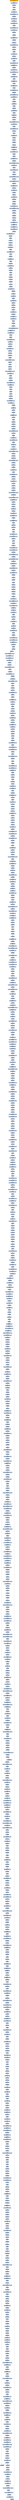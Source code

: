 digraph G {
node[shape=rectangle,style=filled,fillcolor=lightsteelblue,color=lightsteelblue]
bgcolor="transparent"
a0x00401376testl_0x16990412UINT32_edx[label="start\ntestl $0x16990412<UINT32>, %edx",color="lightgrey",fillcolor="orange"];
a0x0040137candb_0xffffffafUINT8_al[label="0x0040137c\nandb $0xffffffaf<UINT8>, %al"];
a0x0040137emovb_dh_dh[label="0x0040137e\nmovb %dh, %dh"];
a0x00401380incl_edx[label="0x00401380\nincl %edx"];
a0x00401381adcb_cl_al[label="0x00401381\nadcb %cl, %al"];
a0x00401383adcb_0x54UINT8_al[label="0x00401383\nadcb $0x54<UINT8>, %al"];
a0x00401385testl_0xa682a13aUINT32_ecx[label="0x00401385\ntestl $0xa682a13a<UINT32>, %ecx"];
a0x0040138bsubl_edx_eax[label="0x0040138b\nsubl %edx, %eax"];
a0x0040138dmovb_0x60UINT8_bl[label="0x0040138d\nmovb $0x60<UINT8>, %bl"];
a0x00401390repnz_movl_edx_edx[label="0x00401390\nrepnz movl %edx, %edx"];
a0x00401393addl_0xb8abUINT32_ebp[label="0x00401393\naddl $0xb8ab<UINT32>, %ebp"];
a0x00401399incl_eax[label="0x00401399\nincl %eax"];
a0x0040139amovl_0x5f1dba13UINT32_ebx[label="0x0040139a\nmovl $0x5f1dba13<UINT32>, %ebx"];
a0x004013a0addl_0x259UINT32_ebp[label="0x004013a0\naddl $0x259<UINT32>, %ebp"];
a0x004013a6jno_0x004013aa[label="0x004013a6\njno 0x004013aa"];
a0x004013aaje_0x004013af[label="0x004013aa\nje 0x004013af"];
a0x004013actestb_0xffffff96UINT8_bh[label="0x004013ac\ntestb $0xffffff96<UINT8>, %bh"];
a0x004013afjne_0x004013b9[label="0x004013af\njne 0x004013b9"];
a0x004013b9movzbl_ah_ebx[label="0x004013b9\nmovzbl %ah, %ebx"];
a0x004013bcmovl_0xbd031f32UINT32_esi[label="0x004013bc\nmovl $0xbd031f32<UINT32>, %esi"];
a0x004013c2xchgb_dh_ch[label="0x004013c2\nxchgb %dh, %ch"];
a0x004013c4call_0x004013c9[label="0x004013c4\ncall 0x004013c9"];
a0x004013c9popl_eax[label="0x004013c9\npopl %eax"];
a0x004013camovb_0x46UINT8_bh[label="0x004013ca\nmovb $0x46<UINT8>, %bh"];
a0x004013ccimull_ebp_edi[label="0x004013cc\nimull %ebp, %edi"];
a0x004013cfmovb_0x52UINT8_dh[label="0x004013cf\nmovb $0x52<UINT8>, %dh"];
a0x004013d2decl_edi[label="0x004013d2\ndecl %edi"];
a0x004013d3adcl_0x2898b625UINT32_edx[label="0x004013d3\nadcl $0x2898b625<UINT32>, %edx"];
a0x004013d9leal_0xffffffff90b55103_edx[label="0x004013d9\nleal 0xffffffff90b55103, %edx"];
a0x004013dfaddb_ah_dh[label="0x004013df\naddb %ah, %dh"];
a0x004013e1addl_0x29eUINT32_eax[label="0x004013e1\naddl $0x29e<UINT32>, %eax"];
a0x004013e6movl_0xbda37c59UINT32_ebp[label="0x004013e6\nmovl $0xbda37c59<UINT32>, %ebp"];
a0x004013ebxchgb_ch_bl[label="0x004013eb\nxchgb %ch, %bl"];
a0x004013edaddl_0x1a5fUINT32_eax[label="0x004013ed\naddl $0x1a5f<UINT32>, %eax"];
a0x004013f2jmp_eax[label="0x004013f2\njmp %eax"];
a0x004030c6leal_0xffffffffa6f9b7e6_edi[label="0x004030c6\nleal 0xffffffffa6f9b7e6, %edi"];
a0x004030ccpushl_eax[label="0x004030cc\npushl %eax"];
a0x004030cdtestb_0xffffffbcUINT8_bl[label="0x004030cd\ntestb $0xffffffbc<UINT8>, %bl"];
a0x004030d0decl_esi[label="0x004030d0\ndecl %esi"];
a0x004030d2testl_0x85fb30fdUINT32_edi[label="0x004030d2\ntestl $0x85fb30fd<UINT32>, %edi"];
a0x004030d8jmp_0x004030e2[label="0x004030d8\njmp 0x004030e2"];
a0x004030e2testl_0x1102c46aUINT32_edx[label="0x004030e2\ntestl $0x1102c46a<UINT32>, %edx"];
a0x004030e8subb_0xffffffd0UINT8_cl[label="0x004030e8\nsubb $0xffffffd0<UINT8>, %cl"];
a0x004030ebincl_esi[label="0x004030eb\nincl %esi"];
a0x004030edxorl_ebp_edx[label="0x004030ed\nxorl %ebp, %edx"];
a0x004030efleal_0x65c3fef8_ecx[label="0x004030ef\nleal 0x65c3fef8, %ecx"];
a0x004030f5decl_ecx[label="0x004030f5\ndecl %ecx"];
a0x004030f6xchgb_cl_dl[label="0x004030f6\nxchgb %cl, %dl"];
a0x004030f8pushl_0xf10908UINT32[label="0x004030f8\npushl $0xf10908<UINT32>"];
a0x004030fddecl_esi[label="0x004030fd\ndecl %esi"];
a0x004030feleal_0x6bfc7c9c_edi[label="0x004030fe\nleal 0x6bfc7c9c, %edi"];
a0x00403104movzbl_ah_edi[label="0x00403104\nmovzbl %ah, %edi"];
a0x00403107xorb_bh_dl[label="0x00403107\nxorb %bh, %dl"];
a0x00403109imull_0x9d038b4fUINT32_edx_esi[label="0x00403109\nimull $0x9d038b4f<UINT32>, %edx, %esi"];
a0x0040310fpushl_0xc57be7UINT32[label="0x0040310f\npushl $0xc57be7<UINT32>"];
a0x00403114pushl_ecx[label="0x00403114\npushl %ecx"];
a0x00403115movl_0x386f6f8aUINT32_ebp[label="0x00403115\nmovl $0x386f6f8a<UINT32>, %ebp"];
a0x0040311amovl_edi_ecx[label="0x0040311a\nmovl %edi, %ecx"];
a0x0040311cincl_esi[label="0x0040311c\nincl %esi"];
a0x0040311dtestb_0x62UINT8_bl[label="0x0040311d\ntestb $0x62<UINT8>, %bl"];
a0x00403120testb_dh_cl[label="0x00403120\ntestb %dh, %cl"];
a0x00403122testb_bl_bl[label="0x00403122\ntestb %bl, %bl"];
a0x00403124jno_0x00403133[label="0x00403124\njno 0x00403133"];
a0x00403133adcl_esi_edi[label="0x00403133\nadcl %esi, %edi"];
a0x00403135leal_0xffffffffc4cf0349_edi[label="0x00403135\nleal 0xffffffffc4cf0349, %edi"];
a0x0040313bleal_0x386f2322_ebp[label="0x0040313b\nleal 0x386f2322, %ebp"];
a0x00403141movl_0xcc39f0f3UINT32_edi[label="0x00403141\nmovl $0xcc39f0f3<UINT32>, %edi"];
a0x00403146pushl_edx[label="0x00403146\npushl %edx"];
a0x00403147pushl_eax[label="0x00403147\npushl %eax"];
a0x00403148subb_0xffffffabUINT8_dh[label="0x00403148\nsubb $0xffffffab<UINT8>, %dh"];
a0x0040314btestl_edi_ebx[label="0x0040314b\ntestl %edi, %ebx"];
a0x0040314dimull_0xc15bded8UINT32_eax_ebx[label="0x0040314d\nimull $0xc15bded8<UINT32>, %eax, %ebx"];
a0x00403153repnz_movsbl_bh_edx[label="0x00403153\nrepnz movsbl %bh, %edx"];
a0x00403157decl_edi[label="0x00403157\ndecl %edi"];
a0x00403158testl_0x69117467UINT32_ebx[label="0x00403158\ntestl $0x69117467<UINT32>, %ebx"];
a0x0040315eincb_bh[label="0x0040315e\nincb %bh"];
a0x00403160testl_ebp_edi[label="0x00403160\ntestl %ebp, %edi"];
a0x00403162imull_0xe999c205UINT32_ecx_edi[label="0x00403162\nimull $0xe999c205<UINT32>, %ecx, %edi"];
a0x00403168imull_edi_ecx[label="0x00403168\nimull %edi, %ecx"];
a0x0040316brepnz_andl_0x86f855e1UINT32_ecx[label="0x0040316b\nrepnz andl $0x86f855e1<UINT32>, %ecx"];
a0x00403172movl_edx_ecx[label="0x00403172\nmovl %edx, %ecx"];
a0x00403174movb_0xffffffc8UINT8_bl[label="0x00403174\nmovb $0xffffffc8<UINT8>, %bl"];
a0x00403176leal_ebp__edx[label="0x00403176\nleal (%ebp), %edx"];
a0x00403179adcb_0x4bUINT8_bl[label="0x00403179\nadcb $0x4b<UINT8>, %bl"];
a0x0040317cmovb_bl_bh[label="0x0040317c\nmovb %bl, %bh"];
a0x0040317emovb_dh_cl[label="0x0040317e\nmovb %dh, %cl"];
a0x00403180movb_0x1fUINT8_bh[label="0x00403180\nmovb $0x1f<UINT8>, %bh"];
a0x00403183xchgl_edi_ebx[label="0x00403183\nxchgl %edi, %ebx"];
a0x00403185xorl_edx_esi[label="0x00403185\nxorl %edx, %esi"];
a0x00403187jmp_0x00403192[label="0x00403187\njmp 0x00403192"];
a0x00403192orl_0x33879dceUINT32_edi[label="0x00403192\norl $0x33879dce<UINT32>, %edi"];
a0x00403198imull_0x3b98bdc6UINT32_edi_ebx[label="0x00403198\nimull $0x3b98bdc6<UINT32>, %edi, %ebx"];
a0x0040319eimull_esi_ebx[label="0x0040319e\nimull %esi, %ebx"];
a0x004031a1jbe_0x004031a5[label="0x004031a1\njbe 0x004031a5"];
a0x004031a5movl_ebp_esi[label="0x004031a5\nmovl %ebp, %esi"];
a0x004031a7movl_ebx_ebp[label="0x004031a7\nmovl %ebx, %ebp"];
a0x004031a9xchgb_ch_bh[label="0x004031a9\nxchgb %ch, %bh"];
a0x004031abmovb_0xffffff97UINT8_bh[label="0x004031ab\nmovb $0xffffff97<UINT8>, %bh"];
a0x004031adleal_0xfffffffffff6b477_edx[label="0x004031ad\nleal 0xfffffffffff6b477, %edx"];
a0x004031b3testb_0xffffffebUINT8_ah[label="0x004031b3\ntestb $0xffffffeb<UINT8>, %ah"];
a0x004031b6addl_0x94ca0UINT32_edx[label="0x004031b6\naddl $0x94ca0<UINT32>, %edx"];
a0x004031bcmovb_bl_ch[label="0x004031bc\nmovb %bl, %ch"];
a0x004031betestl_0x3e5d9ad0UINT32_eax[label="0x004031be\ntestl $0x3e5d9ad0<UINT32>, %eax"];
a0x004031c4movb_cl_bl[label="0x004031c4\nmovb %cl, %bl"];
a0x004031c6incl_ebx[label="0x004031c6\nincl %ebx"];
a0x004031c7imull_edx_edi[label="0x004031c7\nimull %edx, %edi"];
a0x004031camovzbl_al_ecx[label="0x004031ca\nmovzbl %al, %ecx"];
a0x004031cdmovzwl_ax_edi[label="0x004031cd\nmovzwl %ax, %edi"];
a0x004031d0pushl_0xf61UINT32[label="0x004031d0\npushl $0xf61<UINT32>"];
a0x004031d5incb_cl[label="0x004031d5\nincb %cl"];
a0x004031d7repz_subb_0xffffffc5UINT8_cl[label="0x004031d7\nrepz subb $0xffffffc5<UINT8>, %cl"];
a0x004031dbpopl_esi[label="0x004031db\npopl %esi"];
a0x004031dcjb_0x004031e9[label="0x004031dc\njb 0x004031e9"];
a0x004031deleal_0xfffffffffd3fe5bc_ecx[label="0x004031de\nleal 0xfffffffffd3fe5bc, %ecx"];
a0x004031e4decb_ch[label="0x004031e4\ndecb %ch"];
a0x004031e6imull_ebx_ebp[label="0x004031e6\nimull %ebx, %ebp"];
a0x004031e9subl_0xf60UINT32_esi[label="0x004031e9\nsubl $0xf60<UINT32>, %esi"];
a0x004031efadcl_eax_ebx[label="0x004031ef\nadcl %eax, %ebx"];
a0x004031f1subl_esi_edx[label="0x004031f1\nsubl %esi, %edx"];
a0x004031f3incl_ebp[label="0x004031f3\nincl %ebp"];
a0x004031f5decl_ebx[label="0x004031f5\ndecl %ebx"];
a0x004031f6movl_edi_ecx[label="0x004031f6\nmovl %edi, %ecx"];
a0x004031f8movl_ebx_ebx[label="0x004031f8\nmovl %ebx, %ebx"];
a0x004031fajbe_0x004031fe[label="0x004031fa\njbe 0x004031fe"];
a0x004031fcmovb_ch_cl[label="0x004031fc\nmovb %ch, %cl"];
a0x004031fexorb_dh_cl[label="0x004031fe\nxorb %dh, %cl"];
a0x00403200cmpl_0x7eUINT32_edx[label="0x00403200\ncmpl $0x7e<UINT32>, %edx"];
a0x00403206jae_0x004031bc[label="0x00403206\njae 0x004031bc"];
a0x0040320cmovswl_di_ebx[label="0x0040320c\nmovswl %di, %ebx"];
a0x0040320frepnz_sbbl_edx_esi[label="0x0040320f\nrepnz sbbl %edx, %esi"];
a0x00403212pushl_esi[label="0x00403212\npushl %esi"];
a0x00403213pushl_0x5907f8UINT32[label="0x00403213\npushl $0x5907f8<UINT32>"];
a0x00403218addl_edi_esi[label="0x00403218\naddl %edi, %esi"];
a0x0040321atestl_ecx_ebp[label="0x0040321a\ntestl %ecx, %ebp"];
a0x0040321candl_edi_ebp[label="0x0040321c\nandl %edi, %ebp"];
a0x0040321ecmpb_bl_cl[label="0x0040321e\ncmpb %bl, %cl"];
a0x00403220movb_0x10UINT8_dl[label="0x00403220\nmovb $0x10<UINT8>, %dl"];
a0x00403222imull_ebp_ebp[label="0x00403222\nimull %ebp, %ebp"];
a0x00403225addb_0x33UINT8_dl[label="0x00403225\naddb $0x33<UINT8>, %dl"];
a0x00403228andb_0x55UINT8_bl[label="0x00403228\nandb $0x55<UINT8>, %bl"];
a0x0040322bincl_edx[label="0x0040322b\nincl %edx"];
a0x0040322cja_0x00403238[label="0x0040322c\nja 0x00403238"];
a0x00403238xorl_ecx_ecx[label="0x00403238\nxorl %ecx, %ecx"];
a0x0040323aimull_0x56f863e9UINT32_ebp_edx[label="0x0040323a\nimull $0x56f863e9<UINT32>, %ebp, %edx"];
a0x00403240cmpb_0xffffffe5UINT8_dh[label="0x00403240\ncmpb $0xffffffe5<UINT8>, %dh"];
a0x00403243sbbb_0xfffffffeUINT8_bl[label="0x00403243\nsbbb $0xfffffffe<UINT8>, %bl"];
a0x00403246incl_edx[label="0x00403246\nincl %edx"];
a0x00403248decb_dl[label="0x00403248\ndecb %dl"];
a0x0040324amovl_0xe4f0154dUINT32_edx[label="0x0040324a\nmovl $0xe4f0154d<UINT32>, %edx"];
a0x00403250leal_0x00005fea_ebx[label="0x00403250\nleal 0x00005fea, %ebx"];
a0x00403256movswl_cx_ebp[label="0x00403256\nmovswl %cx, %ebp"];
a0x00403259movzbl_ch_edx[label="0x00403259\nmovzbl %ch, %edx"];
a0x0040325csubl_0x6700UINT32_ebx[label="0x0040325c\nsubl $0x6700<UINT32>, %ebx"];
a0x00403262movl_ecx_edx[label="0x00403262\nmovl %ecx, %edx"];
a0x00403264movl_edi_ebp[label="0x00403264\nmovl %edi, %ebp"];
a0x00403266movsbl_ah_edx[label="0x00403266\nmovsbl %ah, %edx"];
a0x00403269pushl_ebx[label="0x00403269\npushl %ebx"];
a0x0040326aimull_0xb660344UINT32_ebx_ebp[label="0x0040326a\nimull $0xb660344<UINT32>, %ebx, %ebp"];
a0x00403270andl_edx_edi[label="0x00403270\nandl %edx, %edi"];
a0x00403272popl_esi[label="0x00403272\npopl %esi"];
a0x00403273xchgb_dl_dh[label="0x00403273\nxchgb %dl, %dh"];
a0x00403275sbbb_ah_dh[label="0x00403275\nsbbb %ah, %dh"];
a0x00403277imull_0xe1250297UINT32_esi_ebp[label="0x00403277\nimull $0xe1250297<UINT32>, %esi, %ebp"];
a0x0040327daddl_0x717UINT32_esi[label="0x0040327d\naddl $0x717<UINT32>, %esi"];
a0x00403283decl_ebp[label="0x00403283\ndecl %ebp"];
a0x00403284testb_ch_ch[label="0x00403284\ntestb %ch, %ch"];
a0x00403286xaddl_esi_ecx[label="0x00403286\nxaddl %esi, %ecx"];
a0x00403289addl_0xe0c20585UINT32_ebx[label="0x00403289\naddl $0xe0c20585<UINT32>, %ebx"];
a0x0040328fleal_0xffffffffb1d09a11_ebx[label="0x0040328f\nleal 0xffffffffb1d09a11, %ebx"];
a0x00403295orb_ch_dl[label="0x00403295\norb %ch, %dl"];
a0x00403297decl_esi[label="0x00403297\ndecl %esi"];
a0x00403298incl_edx[label="0x00403298\nincl %edx"];
a0x00403299decl_esi[label="0x00403299\ndecl %esi"];
a0x0040329btestl_ecx_esi[label="0x0040329b\ntestl %ecx, %esi"];
a0x0040329dandl_eax_edx[label="0x0040329d\nandl %eax, %edx"];
a0x0040329fmovl_0xbb901f6cUINT32_edi[label="0x0040329f\nmovl $0xbb901f6c<UINT32>, %edi"];
a0x004032a4cmpl_0x2cdUINT32_ecx[label="0x004032a4\ncmpl $0x2cd<UINT32>, %ecx"];
a0x004032aajl_0x0040323a[label="0x004032aa\njl 0x0040323a"];
a0x004032b0leal_0x6fbfa669_edi[label="0x004032b0\nleal 0x6fbfa669, %edi"];
a0x004032b6testb_al_cl[label="0x004032b6\ntestb %al, %cl"];
a0x004032b8ja_0x004032c4[label="0x004032b8\nja 0x004032c4"];
a0x004032c4leal_0xffffffff997246c4_edi[label="0x004032c4\nleal 0xffffffff997246c4, %edi"];
a0x004032caadcb_bh_bh[label="0x004032ca\nadcb %bh, %bh"];
a0x004032ccincl_ebp[label="0x004032cc\nincl %ebp"];
a0x004032cejmp_0x004032d7[label="0x004032ce\njmp 0x004032d7"];
a0x004032d7xchgl_ebp_esi[label="0x004032d7\nxchgl %ebp, %esi"];
a0x004032d9imull_ebp_ebp[label="0x004032d9\nimull %ebp, %ebp"];
a0x004032dcmovl_ecx_edx[label="0x004032dc\nmovl %ecx, %edx"];
a0x004032derepz_movl_0xa453b85fUINT32_edi[label="0x004032de\nrepz movl $0xa453b85f<UINT32>, %edi"];
a0x004032e5movzbl_cl_esi[label="0x004032e5\nmovzbl %cl, %esi"];
a0x004032e8decb_dh[label="0x004032e8\ndecb %dh"];
a0x004032eamovb_0x41UINT8_dl[label="0x004032ea\nmovb $0x41<UINT8>, %dl"];
a0x004032edmovl_0x538a139fUINT32_esi[label="0x004032ed\nmovl $0x538a139f<UINT32>, %esi"];
a0x004032f3decl_edx[label="0x004032f3\ndecl %edx"];
a0x004032f4repz_movl_ebp_edx[label="0x004032f4\nrepz movl %ebp, %edx"];
a0x004032f7movl_edx_esi[label="0x004032f7\nmovl %edx, %esi"];
a0x004032f9movb_0x12UINT8_dl[label="0x004032f9\nmovb $0x12<UINT8>, %dl"];
a0x004032fcimull_0xc9855f37UINT32_ebx_edx[label="0x004032fc\nimull $0xc9855f37<UINT32>, %ebx, %edx"];
a0x00403302movl_esi_edi[label="0x00403302\nmovl %esi, %edi"];
a0x00403304movl_ecx_edx[label="0x00403304\nmovl %ecx, %edx"];
a0x00403306repz_movb_dh_dh[label="0x00403306\nrepz movb %dh, %dh"];
a0x00403309imull_0x330c45f0UINT32_ecx_esi[label="0x00403309\nimull $0x330c45f0<UINT32>, %ecx, %esi"];
a0x0040330fleal_edi__ebx[label="0x0040330f\nleal (%edi), %ebx"];
a0x00403311testl_ebp_edx[label="0x00403311\ntestl %ebp, %edx"];
a0x00403313jbe_0x00403318[label="0x00403313\njbe 0x00403318"];
a0x00403315movb_0x2aUINT8_dh[label="0x00403315\nmovb $0x2a<UINT8>, %dh"];
a0x00403318incl_edi[label="0x00403318\nincl %edi"];
a0x00403319addl_0xccfbdab9UINT32_edi[label="0x00403319\naddl $0xccfbdab9<UINT32>, %edi"];
a0x0040331fleal_ebx__ebp[label="0x0040331f\nleal (%ebx), %ebp"];
a0x00403321movl_eax_edi[label="0x00403321\nmovl %eax, %edi"];
a0x00403323movb_0x56UINT8_dl[label="0x00403323\nmovb $0x56<UINT8>, %dl"];
a0x00403326adcl_esi_edi[label="0x00403326\nadcl %esi, %edi"];
a0x00403328xorl_ebp_ecx[label="0x00403328\nxorl %ebp, %ecx"];
a0x0040332amovl_edi_ebx[label="0x0040332a\nmovl %edi, %ebx"];
a0x0040332cmovl_ebp_ebx[label="0x0040332c\nmovl %ebp, %ebx"];
a0x0040332eimull_0x410f9451UINT32_edx_edx[label="0x0040332e\nimull $0x410f9451<UINT32>, %edx, %edx"];
a0x00403334repz_jne_0x00403339[label="0x00403334\nrepz jne 0x00403339"];
a0x00403339imull_0x39df1b60UINT32_ecx_edx[label="0x00403339\nimull $0x39df1b60<UINT32>, %ecx, %edx"];
a0x0040333ftestb_0xffffffa1UINT8_bl[label="0x0040333f\ntestb $0xffffffa1<UINT8>, %bl"];
a0x00403342addb_dh_dh[label="0x00403342\naddb %dh, %dh"];
a0x00403344movl_ebp_ecx[label="0x00403344\nmovl %ebp, %ecx"];
a0x00403346xchgb_bh_dl[label="0x00403346\nxchgb %bh, %dl"];
a0x00403348repnz_xchgb_dh_dh[label="0x00403348\nrepnz xchgb %dh, %dh"];
a0x0040334bmovb_bh_dh[label="0x0040334b\nmovb %bh, %dh"];
a0x0040334dtestb_0x21UINT8_dh[label="0x0040334d\ntestb $0x21<UINT8>, %dh"];
a0x00403350cmpl_0x9f84UINT32_edi[label="0x00403350\ncmpl $0x9f84<UINT32>, %edi"];
a0x00403356js_0x00403360[label="0x00403356\njs 0x00403360"];
a0x00403360repz_leal_0xffffffffe7f305c3_edi[label="0x00403360\nrepz leal 0xffffffffe7f305c3, %edi"];
a0x00403367decb_cl[label="0x00403367\ndecb %cl"];
a0x00403369cmpl_ebp_ecx[label="0x00403369\ncmpl %ebp, %ecx"];
a0x0040336bxchgl_ecx_ecx[label="0x0040336b\nxchgl %ecx, %ecx"];
a0x0040336ddecb_ch[label="0x0040336d\ndecb %ch"];
a0x0040336fincb_cl[label="0x0040336f\nincb %cl"];
a0x00403371orl_0x3684cfa1UINT32_esi[label="0x00403371\norl $0x3684cfa1<UINT32>, %esi"];
a0x00403377testl_0xca42e4d8UINT32_edx[label="0x00403377\ntestl $0xca42e4d8<UINT32>, %edx"];
a0x0040337dmovl_edx_esi[label="0x0040337d\nmovl %edx, %esi"];
a0x0040337fpushl_ebx[label="0x0040337f\npushl %ebx"];
a0x00403380popl_esi[label="0x00403380\npopl %esi"];
a0x00403381leal_esi__ecx[label="0x00403381\nleal (%esi), %ecx"];
a0x00403383movl_0x6c317de3UINT32_esi[label="0x00403383\nmovl $0x6c317de3<UINT32>, %esi"];
a0x00403388movl_0x1a1a16a3UINT32_esi[label="0x00403388\nmovl $0x1a1a16a3<UINT32>, %esi"];
a0x0040338dmovl_ecx_edi[label="0x0040338d\nmovl %ecx, %edi"];
a0x0040338frepz_movl_0x1d132b99UINT32_esi[label="0x0040338f\nrepz movl $0x1d132b99<UINT32>, %esi"];
a0x00403396movl_edi_edx[label="0x00403396\nmovl %edi, %edx"];
a0x00403398imull_0xd9899ca8UINT32_ebp_esi[label="0x00403398\nimull $0xd9899ca8<UINT32>, %ebp, %esi"];
a0x0040339erepz_movb_al_cl[label="0x0040339e\nrepz movb %al, %cl"];
a0x004033a1orb_0xffffffd7UINT8_cl[label="0x004033a1\norb $0xffffffd7<UINT8>, %cl"];
a0x004033a4xchgl_edi_esi[label="0x004033a4\nxchgl %edi, %esi"];
a0x004033a6testl_0x93261e6fUINT32_eax[label="0x004033a6\ntestl $0x93261e6f<UINT32>, %eax"];
a0x004033acleal_edx__ebx[label="0x004033ac\nleal (%edx), %ebx"];
a0x004033aecmpl_0x659fUINT32_ebx[label="0x004033ae\ncmpl $0x659f<UINT32>, %ebx"];
a0x004033b4je_0x004033b8[label="0x004033b4\nje 0x004033b8"];
a0x004033b6testb_bl_dh[label="0x004033b6\ntestb %bl, %dh"];
a0x004033b8jb_0x004033c1[label="0x004033b8\njb 0x004033c1"];
a0x004033badecb_dl[label="0x004033ba\ndecb %dl"];
a0x004033bcsbbl_esi_esi[label="0x004033bc\nsbbl %esi, %esi"];
a0x004033beimull_ebx_edi[label="0x004033be\nimull %ebx, %edi"];
a0x004033c1addl_ebx_ebp[label="0x004033c1\naddl %ebx, %ebp"];
a0x004033c3cmpl_ebp_ebp[label="0x004033c3\ncmpl %ebp, %ebp"];
a0x004033c5jno_0x004033cd[label="0x004033c5\njno 0x004033cd"];
a0x004033cdaddl_ebx_esi[label="0x004033cd\naddl %ebx, %esi"];
a0x004033cftestb_0x71UINT8_al[label="0x004033cf\ntestb $0x71<UINT8>, %al"];
a0x004033d2repz_movl_0x88f85816UINT32_edi[label="0x004033d2\nrepz movl $0x88f85816<UINT32>, %edi"];
a0x004033d9movb_0x10UINT8_dl[label="0x004033d9\nmovb $0x10<UINT8>, %dl"];
a0x004033dcmovl_0x7c41c3e8UINT32_edx[label="0x004033dc\nmovl $0x7c41c3e8<UINT32>, %edx"];
a0x004033e1leal_0x0bd5715d_edi[label="0x004033e1\nleal 0x0bd5715d, %edi"];
a0x004033e7leal_0x7c6cd246_edi[label="0x004033e7\nleal 0x7c6cd246, %edi"];
a0x004033edmovb_0xfUINT8_bh[label="0x004033ed\nmovb $0xf<UINT8>, %bh"];
a0x004033efincb_cl[label="0x004033ef\nincb %cl"];
a0x004033f1movswl_dx_edi[label="0x004033f1\nmovswl %dx, %edi"];
a0x004033f4movb_bh_bl[label="0x004033f4\nmovb %bh, %bl"];
a0x004033f6movb_0x77UINT8_ch[label="0x004033f6\nmovb $0x77<UINT8>, %ch"];
a0x004033f9decl_esi[label="0x004033f9\ndecl %esi"];
a0x004033faleal_0x423dcbaf_edi[label="0x004033fa\nleal 0x423dcbaf, %edi"];
a0x00403400repz_testb_ch_ch[label="0x00403400\nrepz testb %ch, %ch"];
a0x00403403cmpl_0x748aUINT32_ebx[label="0x00403403\ncmpl $0x748a<UINT32>, %ebx"];
a0x00403409decl_ebx[label="0x00403409\ndecl %ebx"];
a0x0040340aje_0x0040341b[label="0x0040340a\nje 0x0040341b"];
a0x0040340cxorl_0x76f0a570UINT32_ebx[label="0x0040340c\nxorl $0x76f0a570<UINT32>, %ebx"];
a0x00403412movl_0x73b7bf33UINT32_ebx[label="0x00403412\nmovl $0x73b7bf33<UINT32>, %ebx"];
a0x00403418testb_0xffffffb4UINT8_al[label="0x00403418\ntestb $0xffffffb4<UINT8>, %al"];
a0x0040341bpushl_0x0UINT8[label="0x0040341b\npushl $0x0<UINT8>"];
a0x0040341dpopl_ebp[label="0x0040341d\npopl %ebp"];
a0x0040341eorl_edx_ecx[label="0x0040341e\norl %edx, %ecx"];
a0x00403420xchgb_bh_cl[label="0x00403420\nxchgb %bh, %cl"];
a0x00403422imull_0x3d1c403dUINT32_edi_edx[label="0x00403422\nimull $0x3d1c403d<UINT32>, %edi, %edx"];
a0x00403428andl_0x918a1e3UINT32_ebx[label="0x00403428\nandl $0x918a1e3<UINT32>, %ebx"];
a0x0040342etestl_0x712b6f52UINT32_ecx[label="0x0040342e\ntestl $0x712b6f52<UINT32>, %ecx"];
a0x00403434addl_0x1UINT32_ebp[label="0x00403434\naddl $0x1<UINT32>, %ebp"];
a0x0040343axorl_esi_esi[label="0x0040343a\nxorl %esi, %esi"];
a0x0040343cmovsbl_ch_esi[label="0x0040343c\nmovsbl %ch, %esi"];
a0x0040343fimull_0xee693c92UINT32_edx_ebx[label="0x0040343f\nimull $0xee693c92<UINT32>, %edx, %ebx"];
a0x00403445decb_bh[label="0x00403445\ndecb %bh"];
a0x00403447xchgl_edx_edx[label="0x00403447\nxchgl %edx, %edx"];
a0x00403449repnz_cmpl_0x291UINT32_ebp[label="0x00403449\nrepnz cmpl $0x291<UINT32>, %ebp"];
a0x00403450jbe_0x0040341e[label="0x00403450\njbe 0x0040341e"];
a0x00403456leal_0x1a2adea8_edx[label="0x00403456\nleal 0x1a2adea8, %edx"];
a0x0040345cimull_0xdc92a699UINT32_edi_esi[label="0x0040345c\nimull $0xdc92a699<UINT32>, %edi, %esi"];
a0x00403462movb_cl_bl[label="0x00403462\nmovb %cl, %bl"];
a0x00403464decl_ecx[label="0x00403464\ndecl %ecx"];
a0x00403465testl_ebp_edi[label="0x00403465\ntestl %ebp, %edi"];
a0x00403467imull_edx_edx[label="0x00403467\nimull %edx, %edx"];
a0x0040346atestl_0xf062d90bUINT32_edi[label="0x0040346a\ntestl $0xf062d90b<UINT32>, %edi"];
a0x00403470andb_cl_bh[label="0x00403470\nandb %cl, %bh"];
a0x00403472ja_0x00403476[label="0x00403472\nja 0x00403476"];
a0x00403476movb_0xfffffff9UINT8_dh[label="0x00403476\nmovb $0xfffffff9<UINT8>, %dh"];
a0x00403478leal_0x6f94faf7_edi[label="0x00403478\nleal 0x6f94faf7, %edi"];
a0x0040347etestl_ebp_ebx[label="0x0040347e\ntestl %ebp, %ebx"];
a0x00403480decb_bl[label="0x00403480\ndecb %bl"];
a0x00403482movb_dh_dh[label="0x00403482\nmovb %dh, %dh"];
a0x00403484movswl_si_ebp[label="0x00403484\nmovswl %si, %ebp"];
a0x00403487testb_0x13UINT8_bl[label="0x00403487\ntestb $0x13<UINT8>, %bl"];
a0x0040348axchgb_ch_ch[label="0x0040348a\nxchgb %ch, %ch"];
a0x0040348cpushl_0xb652aeUINT32[label="0x0040348c\npushl $0xb652ae<UINT32>"];
a0x00403491jmp_0x0040349e[label="0x00403491\njmp 0x0040349e"];
a0x0040349emovzbl_cl_ebp[label="0x0040349e\nmovzbl %cl, %ebp"];
a0x004034a1testb_0xffffffafUINT8_cl[label="0x004034a1\ntestb $0xffffffaf<UINT8>, %cl"];
a0x004034a4leal_0x3c925661_edx[label="0x004034a4\nleal 0x3c925661, %edx"];
a0x004034aamovsbl_ah_ebx[label="0x004034aa\nmovsbl %ah, %ebx"];
a0x004034adxchgl_ebp_edi[label="0x004034ad\nxchgl %ebp, %edi"];
a0x004034afsubl_ebx_esi[label="0x004034af\nsubl %ebx, %esi"];
a0x004034b1subb_al_bl[label="0x004034b1\nsubb %al, %bl"];
a0x004034b3decl_ebx[label="0x004034b3\ndecl %ebx"];
a0x004034b4orl_eax_ebx[label="0x004034b4\norl %eax, %ebx"];
a0x004034b6movl_0x69c8fd66UINT32_edx[label="0x004034b6\nmovl $0x69c8fd66<UINT32>, %edx"];
a0x004034bcdecl_ebx[label="0x004034bc\ndecl %ebx"];
a0x004034bdtestl_0x83c2510fUINT32_edi[label="0x004034bd\ntestl $0x83c2510f<UINT32>, %edi"];
a0x004034c3testl_0x60dd5b45UINT32_ecx[label="0x004034c3\ntestl $0x60dd5b45<UINT32>, %ecx"];
a0x004034c9testb_cl_dl[label="0x004034c9\ntestb %cl, %dl"];
a0x004034cbdecb_bl[label="0x004034cb\ndecb %bl"];
a0x004034cdrepz_movl_0xf983e433UINT32_esi[label="0x004034cd\nrepz movl $0xf983e433<UINT32>, %esi"];
a0x004034d4jbe_0x004034da[label="0x004034d4\njbe 0x004034da"];
a0x004034d6decb_bl[label="0x004034d6\ndecb %bl"];
a0x004034d8decl_ebp[label="0x004034d8\ndecl %ebp"];
a0x004034damovl_0x799353baUINT32_edx[label="0x004034da\nmovl $0x799353ba<UINT32>, %edx"];
a0x004034dfandl_0xbda62b4fUINT32_esi[label="0x004034df\nandl $0xbda62b4f<UINT32>, %esi"];
a0x004034e5leal_0xffffffffa569e761_ebx[label="0x004034e5\nleal 0xffffffffa569e761, %ebx"];
a0x004034ebincl_edx[label="0x004034eb\nincl %edx"];
a0x004034edadcl_edx_edi[label="0x004034ed\nadcl %edx, %edi"];
a0x004034efcmpb_dl_dh[label="0x004034ef\ncmpb %dl, %dh"];
a0x004034f1incb_dl[label="0x004034f1\nincb %dl"];
a0x004034f3movswl_cx_ecx[label="0x004034f3\nmovswl %cx, %ecx"];
a0x004034f6subb_ch_dl[label="0x004034f6\nsubb %ch, %dl"];
a0x004034f8movb_0x58UINT8_bl[label="0x004034f8\nmovb $0x58<UINT8>, %bl"];
a0x004034famovb_0x59UINT8_dh[label="0x004034fa\nmovb $0x59<UINT8>, %dh"];
a0x004034fcincl_edx[label="0x004034fc\nincl %edx"];
a0x004034fdimull_edx_edx[label="0x004034fd\nimull %edx, %edx"];
a0x00403500movb_0xfffffffbUINT8_bh[label="0x00403500\nmovb $0xfffffffb<UINT8>, %bh"];
a0x00403503movl_edx_esi[label="0x00403503\nmovl %edx, %esi"];
a0x00403505decl_ebx[label="0x00403505\ndecl %ebx"];
a0x00403507testb_0x71UINT8_cl[label="0x00403507\ntestb $0x71<UINT8>, %cl"];
a0x0040350amovl_eax_edx[label="0x0040350a\nmovl %eax, %edx"];
a0x0040350cmovb_ah_bh[label="0x0040350c\nmovb %ah, %bh"];
a0x0040350emovl_esi_ecx[label="0x0040350e\nmovl %esi, %ecx"];
a0x00403510movswl_bp_ebx[label="0x00403510\nmovswl %bp, %ebx"];
a0x00403513testb_0xffffffb5UINT8_al[label="0x00403513\ntestb $0xffffffb5<UINT8>, %al"];
a0x00403516movb_dh_bl[label="0x00403516\nmovb %dh, %bl"];
a0x00403518addl_eax_edi[label="0x00403518\naddl %eax, %edi"];
a0x0040351amovl_ebx_ebx[label="0x0040351a\nmovl %ebx, %ebx"];
a0x0040351cmovl_edx_esi[label="0x0040351c\nmovl %edx, %esi"];
a0x0040351esubl_ecx_ebp[label="0x0040351e\nsubl %ecx, %ebp"];
a0x00403520testb_0x76UINT8_ch[label="0x00403520\ntestb $0x76<UINT8>, %ch"];
a0x00403523xchgl_esi_esi[label="0x00403523\nxchgl %esi, %esi"];
a0x00403525movl_0xa65bde9dUINT32_edi[label="0x00403525\nmovl $0xa65bde9d<UINT32>, %edi"];
a0x0040352bxorl_0x7dab0424UINT32_edi[label="0x0040352b\nxorl $0x7dab0424<UINT32>, %edi"];
a0x00403531movzbl_ah_ebx[label="0x00403531\nmovzbl %ah, %ebx"];
a0x00403534movl_0x3f55f9d8UINT32_ebx[label="0x00403534\nmovl $0x3f55f9d8<UINT32>, %ebx"];
a0x00403539addl_esi_edi[label="0x00403539\naddl %esi, %edi"];
a0x0040353bjno_0x00403541[label="0x0040353b\njno 0x00403541"];
a0x00403541pushl_eax[label="0x00403541\npushl %eax"];
a0x00403542pushl_0x69986aUINT32[label="0x00403542\npushl $0x69986a<UINT32>"];
a0x00403547cmpl_ecx_edx[label="0x00403547\ncmpl %ecx, %edx"];
a0x00403549movswl_cx_ebx[label="0x00403549\nmovswl %cx, %ebx"];
a0x0040354caddb_ah_bh[label="0x0040354c\naddb %ah, %bh"];
a0x0040354eimull_0x482cb77eUINT32_eax_ebp[label="0x0040354e\nimull $0x482cb77e<UINT32>, %eax, %ebp"];
a0x00403554pushl_edi[label="0x00403554\npushl %edi"];
a0x00403555pushl_0xfa7479UINT32[label="0x00403555\npushl $0xfa7479<UINT32>"];
a0x0040355asbbb_0xffffffddUINT8_dl[label="0x0040355a\nsbbb $0xffffffdd<UINT8>, %dl"];
a0x0040355dxorl_ebx_ecx[label="0x0040355d\nxorl %ebx, %ecx"];
a0x0040355ftestb_bh_dh[label="0x0040355f\ntestb %bh, %dh"];
a0x00403561repnz_movl_edi_esi[label="0x00403561\nrepnz movl %edi, %esi"];
a0x00403564andl_esi_ebx[label="0x00403564\nandl %esi, %ebx"];
a0x00403566movl_0xfff776c4UINT32_ebp[label="0x00403566\nmovl $0xfff776c4<UINT32>, %ebp"];
a0x0040356bjmp_0x00403579[label="0x0040356b\njmp 0x00403579"];
a0x00403579xorl_0xc0fUINT32_ebp[label="0x00403579\nxorl $0xc0f<UINT32>, %ebp"];
a0x0040357ftestb_0x65UINT8_bl[label="0x0040357f\ntestb $0x65<UINT8>, %bl"];
a0x00403582xchgb_ch_bh[label="0x00403582\nxchgb %ch, %bh"];
a0x00403584xchgl_edx_ebp[label="0x00403584\nxchgl %edx, %ebp"];
a0x00403586leal_0x438cfc74_ecx[label="0x00403586\nleal 0x438cfc74, %ecx"];
a0x0040358corb_0x0UINT8_bl[label="0x0040358c\norb $0x0<UINT8>, %bl"];
a0x0040358faddl_0x896e8UINT32_edx[label="0x0040358f\naddl $0x896e8<UINT32>, %edx"];
a0x00403595xchgb_dl_bl[label="0x00403595\nxchgb %dl, %bl"];
a0x00403597imull_edi_ecx[label="0x00403597\nimull %edi, %ecx"];
a0x0040359aorb_bl_bh[label="0x0040359a\norb %bl, %bh"];
a0x0040359cleal_0xffffffffd214218e_esi[label="0x0040359c\nleal 0xffffffffd214218e, %esi"];
a0x004035a2movzwl_dx_ecx[label="0x004035a2\nmovzwl %dx, %ecx"];
a0x004035a5repnz_sbbl_0xc9d4757dUINT32_ebp[label="0x004035a5\nrepnz sbbl $0xc9d4757d<UINT32>, %ebp"];
a0x004035acmovzbl_bh_edi[label="0x004035ac\nmovzbl %bh, %edi"];
a0x004035afandl_0x9a4b1f3bUINT32_edx[label="0x004035af\nandl $0x9a4b1f3b<UINT32>, %edx"];
a0x004035b5testb_0x33UINT8_dl[label="0x004035b5\ntestb $0x33<UINT8>, %dl"];
a0x004035b8movb_0x15UINT8_dl[label="0x004035b8\nmovb $0x15<UINT8>, %dl"];
a0x004035bbmovb_0xffffffdfUINT8_dl[label="0x004035bb\nmovb $0xffffffdf<UINT8>, %dl"];
a0x004035bdxchgb_bl_dl[label="0x004035bd\nxchgb %bl, %dl"];
a0x004035bfaddl_ebx_esi[label="0x004035bf\naddl %ebx, %esi"];
a0x004035c1jmp_0x004035ca[label="0x004035c1\njmp 0x004035ca"];
a0x004035cadecl_esi[label="0x004035ca\ndecl %esi"];
a0x004035cbdecl_edi[label="0x004035cb\ndecl %edi"];
a0x004035cdxchgb_cl_dh[label="0x004035cd\nxchgb %cl, %dh"];
a0x004035cfja_0x004035d3[label="0x004035cf\nja 0x004035d3"];
a0x004035d3jne_0x004035d6[label="0x004035d3\njne 0x004035d6"];
a0x004035d6movb_0xfffffff3UINT8_bh[label="0x004035d6\nmovb $0xfffffff3<UINT8>, %bh"];
a0x004035d8jmp_0x004035e4[label="0x004035d8\njmp 0x004035e4"];
a0x004035e4leal_0x4bbd5dda_edx[label="0x004035e4\nleal 0x4bbd5dda, %edx"];
a0x004035eaandl_0x572fa1abUINT32_ecx[label="0x004035ea\nandl $0x572fa1ab<UINT32>, %ecx"];
a0x004035f0imull_0x7d759415UINT32_edi_edx[label="0x004035f0\nimull $0x7d759415<UINT32>, %edi, %edx"];
a0x004035f6cmpl_0x8a89UINT32_eax[label="0x004035f6\ncmpl $0x8a89<UINT32>, %eax"];
a0x004035fbjno_0x00403600[label="0x004035fb\njno 0x00403600"];
a0x00403600movl_0xa912cfd9UINT32_ebp[label="0x00403600\nmovl $0xa912cfd9<UINT32>, %ebp"];
a0x00403605cmpl_esi_edx[label="0x00403605\ncmpl %esi, %edx"];
a0x00403607leal_0xffffffff90fd0445_ebp[label="0x00403607\nleal 0xffffffff90fd0445, %ebp"];
a0x0040360dtestl_0xa00fbda7UINT32_ecx[label="0x0040360d\ntestl $0xa00fbda7<UINT32>, %ecx"];
a0x00403613movl_0xfa82141cUINT32_ebx[label="0x00403613\nmovl $0xfa82141c<UINT32>, %ebx"];
a0x00403618xorl_0x768aUINT32_esi[label="0x00403618\nxorl $0x768a<UINT32>, %esi"];
a0x0040361eorl_ecx_ebp[label="0x0040361e\norl %ecx, %ebp"];
a0x00403620movb_dh_ch[label="0x00403620\nmovb %dh, %ch"];
a0x00403622decl_ebx[label="0x00403622\ndecl %ebx"];
a0x00403623movl_eax_esi[label="0x00403623\nmovl %eax, %esi"];
a0x00403625movl_0xcb6c8108UINT32_ebp[label="0x00403625\nmovl $0xcb6c8108<UINT32>, %ebp"];
a0x0040362amovl_eax_ecx[label="0x0040362a\nmovl %eax, %ecx"];
a0x0040362cmovb_0x36UINT8_dh[label="0x0040362c\nmovb $0x36<UINT8>, %dh"];
a0x0040362eimull_0x88eeb211UINT32_ebx_esi[label="0x0040362e\nimull $0x88eeb211<UINT32>, %ebx, %esi"];
a0x00403634testb_dl_ah[label="0x00403634\ntestb %dl, %ah"];
a0x00403636imull_0x27a2a258UINT32_edi_edx[label="0x00403636\nimull $0x27a2a258<UINT32>, %edi, %edx"];
a0x0040363cimull_edi_ebp[label="0x0040363c\nimull %edi, %ebp"];
a0x0040363fpushl_0x35365aUINT32[label="0x0040363f\npushl $0x35365a<UINT32>"];
a0x00403644pushl_edi[label="0x00403644\npushl %edi"];
a0x00403645repnz_pushl_eax[label="0x00403645\nrepnz pushl %eax"];
a0x00403648testb_0xffffffd5UINT8_al[label="0x00403648\ntestb $0xffffffd5<UINT8>, %al"];
a0x0040364btestl_ebx_ebx[label="0x0040364b\ntestl %ebx, %ebx"];
a0x0040364dtestb_0x9UINT8_ah[label="0x0040364d\ntestb $0x9<UINT8>, %ah"];
a0x00403650imull_0xbd863a16UINT32_edx_ebp[label="0x00403650\nimull $0xbd863a16<UINT32>, %edx, %ebp"];
a0x00403656subb_0xffffffefUINT8_dh[label="0x00403656\nsubb $0xffffffef<UINT8>, %dh"];
a0x00403659xchgl_ecx_ebx[label="0x00403659\nxchgl %ecx, %ebx"];
a0x0040365bimull_eax_ecx[label="0x0040365b\nimull %eax, %ecx"];
a0x0040365eleal_0x40632efe_edx[label="0x0040365e\nleal 0x40632efe, %edx"];
a0x00403664xorl_esi_esi[label="0x00403664\nxorl %esi, %esi"];
a0x00403666movl_0x13050a8fUINT32_ecx[label="0x00403666\nmovl $0x13050a8f<UINT32>, %ecx"];
a0x0040366bimull_edx_ebp[label="0x0040366b\nimull %edx, %ebp"];
a0x0040366emovswl_dx_ebx[label="0x0040366e\nmovswl %dx, %ebx"];
a0x00403671movl_esi_ecx[label="0x00403671\nmovl %esi, %ecx"];
a0x00403673movl_0x62467b57UINT32_ecx[label="0x00403673\nmovl $0x62467b57<UINT32>, %ecx"];
a0x00403678cmpl_edx_edx[label="0x00403678\ncmpl %edx, %edx"];
a0x0040367ajo_0x0040368a[label="0x0040367a\njo 0x0040368a"];
a0x0040367ctestb_0x4bUINT8_cl[label="0x0040367c\ntestb $0x4b<UINT8>, %cl"];
a0x0040367fmovl_0xfa328af5UINT32_edi[label="0x0040367f\nmovl $0xfa328af5<UINT32>, %edi"];
a0x00403684addl_0xc3b3f004UINT32_edx[label="0x00403684\naddl $0xc3b3f004<UINT32>, %edx"];
a0x0040368aadcb_0xffffffe4UINT8_cl[label="0x0040368a\nadcb $0xffffffe4<UINT8>, %cl"];
a0x0040368dpushl_0xb8c5e5UINT32[label="0x0040368d\npushl $0xb8c5e5<UINT32>"];
a0x00403692pushl_0x37c732UINT32[label="0x00403692\npushl $0x37c732<UINT32>"];
a0x00403697movl_ecx_ecx[label="0x00403697\nmovl %ecx, %ecx"];
a0x00403699xchgb_dh_cl[label="0x00403699\nxchgb %dh, %cl"];
a0x0040369bmovl_0xf96da725UINT32_ebx[label="0x0040369b\nmovl $0xf96da725<UINT32>, %ebx"];
a0x004036a1cmpl_edi_edi[label="0x004036a1\ncmpl %edi, %edi"];
a0x004036a3xorl_esi_esi[label="0x004036a3\nxorl %esi, %esi"];
a0x004036a5testb_0x1UINT8_dh[label="0x004036a5\ntestb $0x1<UINT8>, %dh"];
a0x004036a8movb_ch_cl[label="0x004036a8\nmovb %ch, %cl"];
a0x004036aaleal_0xffffffffe180084e_ecx[label="0x004036aa\nleal 0xffffffffe180084e, %ecx"];
a0x004036b0imull_0x5469ccd1UINT32_edi_ebx[label="0x004036b0\nimull $0x5469ccd1<UINT32>, %edi, %ebx"];
a0x004036b6leal_0x0e08ed68_esi[label="0x004036b6\nleal 0x0e08ed68, %esi"];
a0x004036bcmovswl_bx_edi[label="0x004036bc\nmovswl %bx, %edi"];
a0x004036bfmovb_al_dh[label="0x004036bf\nmovb %al, %dh"];
a0x004036c1movl_edx_ebp[label="0x004036c1\nmovl %edx, %ebp"];
a0x004036c3imull_esi_esi[label="0x004036c3\nimull %esi, %esi"];
a0x004036c6movl_0x35161c50UINT32_edi[label="0x004036c6\nmovl $0x35161c50<UINT32>, %edi"];
a0x004036ccleal_0xffffffffe688ed93_edx[label="0x004036cc\nleal 0xffffffffe688ed93, %edx"];
a0x004036d2addl_ecx_edi[label="0x004036d2\naddl %ecx, %edi"];
a0x004036d4jmp_0x004036de[label="0x004036d4\njmp 0x004036de"];
a0x004036dexorl_0xe70265d8UINT32_ebp[label="0x004036de\nxorl $0xe70265d8<UINT32>, %ebp"];
a0x004036e4imull_ebp_ebp[label="0x004036e4\nimull %ebp, %ebp"];
a0x004036e7movl_eax_ebp[label="0x004036e7\nmovl %eax, %ebp"];
a0x004036e9leal_ebp__edx[label="0x004036e9\nleal (%ebp), %edx"];
a0x004036ecxorl_0x6fab988bUINT32_ebp[label="0x004036ec\nxorl $0x6fab988b<UINT32>, %ebp"];
a0x004036f2movl_edx_edi[label="0x004036f2\nmovl %edx, %edi"];
a0x004036f4movl_ebp_ebp[label="0x004036f4\nmovl %ebp, %ebp"];
a0x004036f6jmp_0x004036fa[label="0x004036f6\njmp 0x004036fa"];
a0x004036famovl_edi_esi[label="0x004036fa\nmovl %edi, %esi"];
a0x004036fcxchgb_dh_dl[label="0x004036fc\nxchgb %dh, %dl"];
a0x004036femovl_0xc2d66adfUINT32_ebp[label="0x004036fe\nmovl $0xc2d66adf<UINT32>, %ebp"];
a0x00403703movl_0x5e155102UINT32_edx[label="0x00403703\nmovl $0x5e155102<UINT32>, %edx"];
a0x00403708testl_ebx_edx[label="0x00403708\ntestl %ebx, %edx"];
a0x0040370ajb_0x00403710[label="0x0040370a\njb 0x00403710"];
a0x0040370cmovb_ah_dh[label="0x0040370c\nmovb %ah, %dh"];
a0x0040370exchgb_dh_dh[label="0x0040370e\nxchgb %dh, %dh"];
a0x00403710xorl_ebx_ebx[label="0x00403710\nxorl %ebx, %ebx"];
a0x00403712movl_0x6e7fcbf5UINT32_edx[label="0x00403712\nmovl $0x6e7fcbf5<UINT32>, %edx"];
a0x00403718movzbl_dl_edi[label="0x00403718\nmovzbl %dl, %edi"];
a0x0040371bxorl_esi_ebx[label="0x0040371b\nxorl %esi, %ebx"];
a0x0040371dimull_ecx_ebp[label="0x0040371d\nimull %ecx, %ebp"];
a0x00403720testl_0x19ef03d9UINT32_edi[label="0x00403720\ntestl $0x19ef03d9<UINT32>, %edi"];
a0x00403726movl_ebx_ecx[label="0x00403726\nmovl %ebx, %ecx"];
a0x00403728movb_dl_dh[label="0x00403728\nmovb %dl, %dh"];
a0x0040372asubl_0x253090e4UINT32_esi[label="0x0040372a\nsubl $0x253090e4<UINT32>, %esi"];
a0x00403730andb_cl_dl[label="0x00403730\nandb %cl, %dl"];
a0x00403732movl_0xd9fa9700UINT32_edx[label="0x00403732\nmovl $0xd9fa9700<UINT32>, %edx"];
a0x00403738incb_ah[label="0x00403738\nincb %ah"];
a0x0040373aimull_edx_esi[label="0x0040373a\nimull %edx, %esi"];
a0x0040373dandb_0x19UINT8_dh[label="0x0040373d\nandb $0x19<UINT8>, %dh"];
a0x00403740xchgl_edx_ebp[label="0x00403740\nxchgl %edx, %ebp"];
a0x00403742leal_0x16024de5_esi[label="0x00403742\nleal 0x16024de5, %esi"];
a0x00403748pushl_0xfffff82bUINT32[label="0x00403748\npushl $0xfffff82b<UINT32>"];
a0x0040374dtestb_0xffffffb4UINT8_al[label="0x0040374d\ntestb $0xffffffb4<UINT8>, %al"];
a0x00403750xchgb_dl_dl[label="0x00403750\nxchgb %dl, %dl"];
a0x00403752xchgl_eax_edx[label="0x00403752\nxchgl %eax, %edx"];
a0x00403754popl_ebx[label="0x00403754\npopl %ebx"];
a0x00403755incl_edx[label="0x00403755\nincl %edx"];
a0x00403757xorl_0x43d77217UINT32_eax[label="0x00403757\nxorl $0x43d77217<UINT32>, %eax"];
a0x0040375dsubl_0xac163e2bUINT32_eax[label="0x0040375d\nsubl $0xac163e2b<UINT32>, %eax"];
a0x00403762xorl_0xba18bb66UINT32_eax[label="0x00403762\nxorl $0xba18bb66<UINT32>, %eax"];
a0x00403767imull_eax_edx[label="0x00403767\nimull %eax, %edx"];
a0x0040376axaddl_ebx_ecx[label="0x0040376a\nxaddl %ebx, %ecx"];
a0x0040376dimull_0xdf4cad3UINT32_esi_edx[label="0x0040376d\nimull $0xdf4cad3<UINT32>, %esi, %edx"];
a0x00403773addl_0x7e6UINT32_ecx[label="0x00403773\naddl $0x7e6<UINT32>, %ecx"];
a0x00403779pushl_ecx[label="0x00403779\npushl %ecx"];
a0x0040377amovl_esi_ebp[label="0x0040377a\nmovl %esi, %ebp"];
a0x0040377cmovl_0x16f7f7a9UINT32_eax[label="0x0040377c\nmovl $0x16f7f7a9<UINT32>, %eax"];
a0x00403782movb_0xffffffffUINT8_dh[label="0x00403782\nmovb $0xffffffff<UINT8>, %dh"];
a0x00403784adcb_ah_dh[label="0x00403784\nadcb %ah, %dh"];
a0x00403786movl_0xe14b87b2UINT32_edi[label="0x00403786\nmovl $0xe14b87b2<UINT32>, %edi"];
a0x0040378cimull_ebp_esi[label="0x0040378c\nimull %ebp, %esi"];
a0x0040378fincl_edi[label="0x0040378f\nincl %edi"];
a0x00403791repnz_addl_ecx_edi[label="0x00403791\nrepnz addl %ecx, %edi"];
a0x00403794movl_esi_edi[label="0x00403794\nmovl %esi, %edi"];
a0x00403796pushl_ecx[label="0x00403796\npushl %ecx"];
a0x00403797leal_0x204b7a76_edi[label="0x00403797\nleal 0x204b7a76, %edi"];
a0x0040379daddl_0x24e4e088UINT32_esi[label="0x0040379d\naddl $0x24e4e088<UINT32>, %esi"];
a0x004037a3popl_edx[label="0x004037a3\npopl %edx"];
a0x004037a4adcl_ebp_esi[label="0x004037a4\nadcl %ebp, %esi"];
a0x004037a6sbbl_esi_edi[label="0x004037a6\nsbbl %esi, %edi"];
a0x004037a8movl_edx_ebp[label="0x004037a8\nmovl %edx, %ebp"];
a0x004037aamovzwl_dx_edi[label="0x004037aa\nmovzwl %dx, %edi"];
a0x004037admovl_eax_esi[label="0x004037ad\nmovl %eax, %esi"];
a0x004037afleal_ebp__eax[label="0x004037af\nleal (%ebp), %eax"];
a0x004037b2testl_edi_ebp[label="0x004037b2\ntestl %edi, %ebp"];
a0x004037b4jae_0x004037bd[label="0x004037b4\njae 0x004037bd"];
a0x004037bdaddl_ebp_esi[label="0x004037bd\naddl %ebp, %esi"];
a0x004037bfleal_eax__ebx[label="0x004037bf\nleal (%eax), %ebx"];
a0x004037c1decl_edi[label="0x004037c1\ndecl %edi"];
a0x004037c3movl_0x100c742aUINT32_ebp[label="0x004037c3\nmovl $0x100c742a<UINT32>, %ebp"];
a0x004037c9movl_esi_eax[label="0x004037c9\nmovl %esi, %eax"];
a0x004037cbcmpb_bh_ah[label="0x004037cb\ncmpb %bh, %ah"];
a0x004037cdmovl_ecx_edx[label="0x004037cd\nmovl %ecx, %edx"];
a0x004037cfaddl_0x6b5UINT32_ebx[label="0x004037cf\naddl $0x6b5<UINT32>, %ebx"];
a0x004037d5andl_edi_ebp[label="0x004037d5\nandl %edi, %ebp"];
a0x004037d7addl_0x98aUINT32_ebx[label="0x004037d7\naddl $0x98a<UINT32>, %ebx"];
a0x004037ddpushl_ebx[label="0x004037dd\npushl %ebx"];
a0x004037desubl_0x6ac6a1a9UINT32_edx[label="0x004037de\nsubl $0x6ac6a1a9<UINT32>, %edx"];
a0x004037e4imull_0x0UINT8_esi_esi[label="0x004037e4\nimull $0x0<UINT8>, %esi, %esi"];
a0x004037e7adcb_0x2UINT8_ah[label="0x004037e7\nadcb $0x2<UINT8>, %ah"];
a0x004037eaadcb_bh_bh[label="0x004037ea\nadcb %bh, %bh"];
a0x004037ecxorb_0xffffffeaUINT8_al[label="0x004037ec\nxorb $0xffffffea<UINT8>, %al"];
a0x004037eetestl_edi_eax[label="0x004037ee\ntestl %edi, %eax"];
a0x004037f0xorb_0xffffffe4UINT8_al[label="0x004037f0\nxorb $0xffffffe4<UINT8>, %al"];
a0x004037f3adcb_bh_bh[label="0x004037f3\nadcb %bh, %bh"];
a0x004037f5testb_0xffffffb2UINT8_al[label="0x004037f5\ntestb $0xffffffb2<UINT8>, %al"];
a0x004037f8xorl_edi_edi[label="0x004037f8\nxorl %edi, %edi"];
a0x004037fatestl_0x5fe63d8cUINT32_edx[label="0x004037fa\ntestl $0x5fe63d8c<UINT32>, %edx"];
a0x00403800movl_0x11UINT32_edx[label="0x00403800\nmovl $0x11<UINT32>, %edx"];
a0x00403805testb_0xffffffa7UINT8_ah[label="0x00403805\ntestb $0xffffffa7<UINT8>, %ah"];
a0x00403808xorl_0xeUINT32_edx[label="0x00403808\nxorl $0xe<UINT32>, %edx"];
a0x0040380exorl_ecx_eax[label="0x0040380e\nxorl %ecx, %eax"];
a0x00403810addl_0xaUINT32_edx[label="0x00403810\naddl $0xa<UINT32>, %edx"];
a0x00403816movb_bh_ch[label="0x00403816\nmovb %bh, %ch"];
a0x00403818sbbb_0x59UINT8_al[label="0x00403818\nsbbb $0x59<UINT8>, %al"];
a0x0040381apushl_edx[label="0x0040381a\npushl %edx"];
a0x0040381btestl_esi_edi[label="0x0040381b\ntestl %esi, %edi"];
a0x0040381dja_0x00403824[label="0x0040381d\nja 0x00403824"];
a0x0040381fmovswl_dx_ecx[label="0x0040381f\nmovswl %dx, %ecx"];
a0x00403822decl_eax[label="0x00403822\ndecl %eax"];
a0x00403824popl_ebp[label="0x00403824\npopl %ebp"];
a0x00403825leal_0xfffffffffe993fbc_ecx[label="0x00403825\nleal 0xfffffffffe993fbc, %ecx"];
a0x0040382btestb_0xffffffa5UINT8_bh[label="0x0040382b\ntestb $0xffffffa5<UINT8>, %bh"];
a0x0040382eadcl_0x302a0449UINT32_ebx[label="0x0040382e\nadcl $0x302a0449<UINT32>, %ebx"];
a0x00403834addl_0x16UINT32_ebp[label="0x00403834\naddl $0x16<UINT32>, %ebp"];
a0x0040383arepnz_orl_0x67619190UINT32_eax[label="0x0040383a\nrepnz orl $0x67619190<UINT32>, %eax"];
a0x00403840xorl_0x7e912080UINT32_ebx[label="0x00403840\nxorl $0x7e912080<UINT32>, %ebx"];
a0x00403846orb_0x4eUINT8_al[label="0x00403846\norb $0x4e<UINT8>, %al"];
a0x00403848movzbl_bl_ebx[label="0x00403848\nmovzbl %bl, %ebx"];
a0x0040384bmovzbl_bh_ebx[label="0x0040384b\nmovzbl %bh, %ebx"];
a0x0040384eleal_ebp__ecx[label="0x0040384e\nleal (%ebp), %ecx"];
a0x00403851adcl_edi_edx[label="0x00403851\nadcl %edi, %edx"];
a0x00403853andl_0x1UINT8_ecx[label="0x00403853\nandl $0x1<UINT8>, %ecx"];
a0x00403856repz_testb_ch_al[label="0x00403856\nrepz testb %ch, %al"];
a0x00403859repnz_movb_dl_bl[label="0x00403859\nrepnz movb %dl, %bl"];
a0x0040385cadcl_0x12a2e31aUINT32_eax[label="0x0040385c\nadcl $0x12a2e31a<UINT32>, %eax"];
a0x00403862imull_esi_edi[label="0x00403862\nimull %esi, %edi"];
a0x00403865testl_eax_ecx[label="0x00403865\ntestl %eax, %ecx"];
a0x00403867addl_ecx_ecx[label="0x00403867\naddl %ecx, %ecx"];
a0x00403869xorb_ch_ah[label="0x00403869\nxorb %ch, %ah"];
a0x0040386brepnz_cmpl_0x1cffUINT32_ebx[label="0x0040386b\nrepnz cmpl $0x1cff<UINT32>, %ebx"];
a0x00403872ja_0x00403877[label="0x00403872\nja 0x00403877"];
a0x00403874repnz_movl_ebp_eax[label="0x00403874\nrepnz movl %ebp, %eax"];
a0x00403877movb_0xffffffd4UINT8_bl[label="0x00403877\nmovb $0xffffffd4<UINT8>, %bl"];
a0x00403879xchgb_al_bh[label="0x00403879\nxchgb %al, %bh"];
a0x0040387bxchgb_bl_ah[label="0x0040387b\nxchgb %bl, %ah"];
a0x0040387dmovl_0xb9087de2UINT32_eax[label="0x0040387d\nmovl $0xb9087de2<UINT32>, %eax"];
a0x00403882testl_ebp_eax[label="0x00403882\ntestl %ebp, %eax"];
a0x00403884leal_0x509aa46c_eax[label="0x00403884\nleal 0x509aa46c, %eax"];
a0x0040388apushl_0x0UINT8[label="0x0040388a\npushl $0x0<UINT8>"];
a0x0040388cpopl_eax[label="0x0040388c\npopl %eax"];
a0x0040388dorl_ecx_eax[label="0x0040388d\norl %ecx, %eax"];
a0x0040388fleal_eax__ebx[label="0x0040388f\nleal (%eax), %ebx"];
a0x00403891testb_cl_ah[label="0x00403891\ntestb %cl, %ah"];
a0x00403893movl_0x0UINT32_edi[label="0x00403893\nmovl $0x0<UINT32>, %edi"];
a0x00403898movswl_ax_eax[label="0x00403898\nmovswl %ax, %eax"];
a0x0040389bleal_ebx__edi[label="0x0040389b\nleal (%ebx), %edi"];
a0x0040389dja_0x004038a9[label="0x0040389d\nja 0x004038a9"];
a0x0040389fxorb_ch_al[label="0x0040389f\nxorb %ch, %al"];
a0x004038a1testb_0xffffffe4UINT8_cl[label="0x004038a1\ntestb $0xffffffe4<UINT8>, %cl"];
a0x004038a4orl_0x79f58c80UINT32_eax[label="0x004038a4\norl $0x79f58c80<UINT32>, %eax"];
a0x004038a9testb_ch_ch[label="0x004038a9\ntestb %ch, %ch"];
a0x004038abmovl_esi_eax[label="0x004038ab\nmovl %esi, %eax"];
a0x004038adsbbb_0xffffff9cUINT8_al[label="0x004038ad\nsbbb $0xffffff9c<UINT8>, %al"];
a0x004038afpushl_edi[label="0x004038af\npushl %edi"];
a0x004038b0movzbl_bh_ebx[label="0x004038b0\nmovzbl %bh, %ebx"];
a0x004038b3repnz_popl_edx[label="0x004038b3\nrepnz popl %edx"];
a0x004038b5leal_0xffffffffb56ec231_ebx[label="0x004038b5\nleal 0xffffffffb56ec231, %ebx"];
a0x004038bbadcl_eax_ebx[label="0x004038bb\nadcl %eax, %ebx"];
a0x004038bdsubl_0xfe5af5fdUINT32_ebx[label="0x004038bd\nsubl $0xfe5af5fd<UINT32>, %ebx"];
a0x004038c3movl_ebx_eax[label="0x004038c3\nmovl %ebx, %eax"];
a0x004038c5xorb_ah_bh[label="0x004038c5\nxorb %ah, %bh"];
a0x004038c7addl_edx_ecx[label="0x004038c7\naddl %edx, %ecx"];
a0x004038c9testl_esi_ecx[label="0x004038c9\ntestl %esi, %ecx"];
a0x004038cbjbe_0x004038d6[label="0x004038cb\njbe 0x004038d6"];
a0x004038d6testb_cl_al[label="0x004038d6\ntestb %cl, %al"];
a0x004038d8testl_0xda44e366UINT32_ebx[label="0x004038d8\ntestl $0xda44e366<UINT32>, %ebx"];
a0x004038detestb_dh_al[label="0x004038de\ntestb %dh, %al"];
a0x004038e0addb_cl_bl[label="0x004038e0\naddb %cl, %bl"];
a0x004038e2xorl_0x778ba9f2UINT32_edi[label="0x004038e2\nxorl $0x778ba9f2<UINT32>, %edi"];
a0x004038e8movl_ecx_ebx[label="0x004038e8\nmovl %ecx, %ebx"];
a0x004038eamovl_0x2f2d415dUINT32_edx[label="0x004038ea\nmovl $0x2f2d415d<UINT32>, %edx"];
a0x004038f0leal_0xffffffffcc0c7e11_eax[label="0x004038f0\nleal 0xffffffffcc0c7e11, %eax"];
a0x004038f6movl_edi_edx[label="0x004038f6\nmovl %edi, %edx"];
a0x004038f8orl_esi_ebx[label="0x004038f8\norl %esi, %ebx"];
a0x004038famovl_edx_eax[label="0x004038fa\nmovl %edx, %eax"];
a0x004038fcimull_0x4f6f995fUINT32_ebp_edi[label="0x004038fc\nimull $0x4f6f995f<UINT32>, %ebp, %edi"];
a0x00403902movswl_di_edi[label="0x00403902\nmovswl %di, %edi"];
a0x00403905jmp_0x00403908[label="0x00403905\njmp 0x00403908"];
a0x00403908testl_0x250bf218UINT32_ebp[label="0x00403908\ntestl $0x250bf218<UINT32>, %ebp"];
a0x0040390eleal_esi__edx[label="0x0040390e\nleal (%esi), %edx"];
a0x00403910pushl_edx[label="0x00403910\npushl %edx"];
a0x00403911popl_eax[label="0x00403911\npopl %eax"];
a0x00403912andl_edx_edx[label="0x00403912\nandl %edx, %edx"];
a0x00403914testb_bh_bl[label="0x00403914\ntestb %bh, %bl"];
a0x00403916imull_0xd8753b1fUINT32_eax_edx[label="0x00403916\nimull $0xd8753b1f<UINT32>, %eax, %edx"];
a0x0040391cmovl_eax_edi[label="0x0040391c\nmovl %eax, %edi"];
a0x0040391ejmp_0x00403928[label="0x0040391e\njmp 0x00403928"];
a0x00403928addb_al_dh[label="0x00403928\naddb %al, %dh"];
a0x0040392amovb_0x1fUINT8_ah[label="0x0040392a\nmovb $0x1f<UINT8>, %ah"];
a0x0040392dimull_0x0UINT8_ebx_ebx[label="0x0040392d\nimull $0x0<UINT8>, %ebx, %ebx"];
a0x00403930imull_0xe3107fd2UINT32_edx_edx[label="0x00403930\nimull $0xe3107fd2<UINT32>, %edx, %edx"];
a0x00403936testl_0x35dfb38bUINT32_ebx[label="0x00403936\ntestl $0x35dfb38b<UINT32>, %ebx"];
a0x0040393cmovl_edi_ebx[label="0x0040393c\nmovl %edi, %ebx"];
a0x0040393eleal_0xffffffff921d02e1_edx[label="0x0040393e\nleal 0xffffffff921d02e1, %edx"];
a0x00403944movl_0xd22d1318UINT32_eax[label="0x00403944\nmovl $0xd22d1318<UINT32>, %eax"];
a0x00403949movzwl_bp_eax[label="0x00403949\nmovzwl %bp, %eax"];
a0x0040394caddb_cl_dh[label="0x0040394c\naddb %cl, %dh"];
a0x0040394emovl_ecx_eax[label="0x0040394e\nmovl %ecx, %eax"];
a0x00403950repnz_addl_ebx_ecx[label="0x00403950\nrepnz addl %ebx, %ecx"];
a0x00403953testb_0xffffffb7UINT8_dh[label="0x00403953\ntestb $0xffffffb7<UINT8>, %dh"];
a0x00403956imull_0xea9d54b8UINT32_edx_edx[label="0x00403956\nimull $0xea9d54b8<UINT32>, %edx, %edx"];
a0x0040395caddl_esp__ecx[label="0x0040395c\naddl (%esp), %ecx"];
a0x0040395frepnz_xchgl_edx_eax[label="0x0040395f\nrepnz xchgl %edx, %eax"];
a0x00403962pushl_esi[label="0x00403962\npushl %esi"];
a0x00403963movb_0xffffffc6UINT8_bl[label="0x00403963\nmovb $0xffffffc6<UINT8>, %bl"];
a0x00403965testb_0x7dUINT8_al[label="0x00403965\ntestb $0x7d<UINT8>, %al"];
a0x00403968movl_0x27e982c1UINT32_eax[label="0x00403968\nmovl $0x27e982c1<UINT32>, %eax"];
a0x0040396eorb_0xfffffff6UINT8_al[label="0x0040396e\norb $0xfffffff6<UINT8>, %al"];
a0x00403970movl_ecx__edi[label="0x00403970\nmovl (%ecx), %edi"];
a0x00403972movsbl_bh_edx[label="0x00403972\nmovsbl %bh, %edx"];
a0x00403975movl_0x651393ceUINT32_esi[label="0x00403975\nmovl $0x651393ce<UINT32>, %esi"];
a0x0040397aleal_0x601a24cd_esi[label="0x0040397a\nleal 0x601a24cd, %esi"];
a0x00403980movl_0x4a4e8a3dUINT32_esi[label="0x00403980\nmovl $0x4a4e8a3d<UINT32>, %esi"];
a0x00403986movl_0xa05a3355UINT32_esi[label="0x00403986\nmovl $0xa05a3355<UINT32>, %esi"];
a0x0040398cmovb_0x6aUINT8_ch[label="0x0040398c\nmovb $0x6a<UINT8>, %ch"];
a0x0040398ftestb_0xffffff8bUINT8_cl[label="0x0040398f\ntestb $0xffffff8b<UINT8>, %cl"];
a0x00403992movsbl_bh_esi[label="0x00403992\nmovsbl %bh, %esi"];
a0x00403995movl_0xdd6943e0UINT32_esi[label="0x00403995\nmovl $0xdd6943e0<UINT32>, %esi"];
a0x0040399amovzbl_ch_eax[label="0x0040399a\nmovzbl %ch, %eax"];
a0x0040399dmovl_eax_esi[label="0x0040399d\nmovl %eax, %esi"];
a0x0040399fjbe_0x004039ab[label="0x0040399f\njbe 0x004039ab"];
a0x004039a1orl_eax_esi[label="0x004039a1\norl %eax, %esi"];
a0x004039a3addl_esi_esi[label="0x004039a3\naddl %esi, %esi"];
a0x004039a5imull_0x48700b21UINT32_ebx_esi[label="0x004039a5\nimull $0x48700b21<UINT32>, %ebx, %esi"];
a0x004039abmovl_0x0UINT32_esi[label="0x004039ab\nmovl $0x0<UINT32>, %esi"];
a0x004039b0addl_edi_esi[label="0x004039b0\naddl %edi, %esi"];
a0x004039b2leal_esi__eax[label="0x004039b2\nleal (%esi), %eax"];
a0x004039b4je_0x004039b8[label="0x004039b4\nje 0x004039b8"];
a0x004039b6movl_esi_esi[label="0x004039b6\nmovl %esi, %esi"];
a0x004039b8movl_eax_ecx[label="0x004039b8\nmovl %eax, %ecx"];
a0x004039baje_0x004039be[label="0x004039ba\nje 0x004039be"];
a0x004039bcxchgl_esi_esi[label="0x004039bc\nxchgl %esi, %esi"];
a0x004039berepz_andl_0x0UINT8_ebx[label="0x004039be\nrepz andl $0x0<UINT8>, %ebx"];
a0x004039c2imull_0x4f5a2e40UINT32_ebx_eax[label="0x004039c2\nimull $0x4f5a2e40<UINT32>, %ebx, %eax"];
a0x004039c8testb_ah_cl[label="0x004039c8\ntestb %ah, %cl"];
a0x004039caxorl_ecx_ebx[label="0x004039ca\nxorl %ecx, %ebx"];
a0x004039cctestb_dl_ch[label="0x004039cc\ntestb %dl, %ch"];
a0x004039ceadcl_edx_eax[label="0x004039ce\nadcl %edx, %eax"];
a0x004039d0movb_0xffffffadUINT8_ah[label="0x004039d0\nmovb $0xffffffad<UINT8>, %ah"];
a0x004039d2testl_0x1dbfca50UINT32_edx[label="0x004039d2\ntestl $0x1dbfca50<UINT32>, %edx"];
a0x004039d8imull_0x0UINT8_edx_edx[label="0x004039d8\nimull $0x0<UINT8>, %edx, %edx"];
a0x004039dbimull_ebp_ecx[label="0x004039db\nimull %ebp, %ecx"];
a0x004039dedecb_cl[label="0x004039de\ndecb %cl"];
a0x004039e0xaddl_ebx_edx[label="0x004039e0\nxaddl %ebx, %edx"];
a0x004039e3addb_0xffffffe1UINT8_cl[label="0x004039e3\naddb $0xffffffe1<UINT8>, %cl"];
a0x004039e6testb_al_ch[label="0x004039e6\ntestb %al, %ch"];
a0x004039e8imull_0x824c60a7UINT32_ecx_esi[label="0x004039e8\nimull $0x824c60a7<UINT32>, %ecx, %esi"];
a0x004039eeimull_0x73a80baeUINT32_eax_ebx[label="0x004039ee\nimull $0x73a80bae<UINT32>, %eax, %ebx"];
a0x004039f4pushl_edi[label="0x004039f4\npushl %edi"];
a0x004039f5addl_0x718e70b4UINT32_ebx[label="0x004039f5\naddl $0x718e70b4<UINT32>, %ebx"];
a0x004039fbimull_0x2UINT8_edi_edi[label="0x004039fb\nimull $0x2<UINT8>, %edi, %edi"];
a0x004039femovswl_dx_ecx[label="0x004039fe\nmovswl %dx, %ecx"];
a0x00403a01testb_cl_ch[label="0x00403a01\ntestb %cl, %ch"];
a0x00403a03subl_eax_esi[label="0x00403a03\nsubl %eax, %esi"];
a0x00403a05shll_0x2UINT8_edi[label="0x00403a05\nshll $0x2<UINT8>, %edi"];
a0x00403a08adcb_dh_bh[label="0x00403a08\nadcb %dh, %bh"];
a0x00403a0arepz_movb_0xfffffffeUINT8_bl[label="0x00403a0a\nrepz movb $0xfffffffe<UINT8>, %bl"];
a0x00403a0dshll_0x1UINT8_edi[label="0x00403a0d\nshll $0x1<UINT8>, %edi"];
a0x00403a10jmp_0x00403a19[label="0x00403a10\njmp 0x00403a19"];
a0x00403a19incb_ah[label="0x00403a19\nincb %ah"];
a0x00403a1brepz_sbbl_ebp_ecx[label="0x00403a1b\nrepz sbbl %ebp, %ecx"];
a0x00403a1edecl_ebx[label="0x00403a1e\ndecl %ebx"];
a0x00403a1fxchgl_ecx_ecx[label="0x00403a1f\nxchgl %ecx, %ecx"];
a0x00403a21imull_esi_eax[label="0x00403a21\nimull %esi, %eax"];
a0x00403a24addl_edi_edi[label="0x00403a24\naddl %edi, %edi"];
a0x00403a26cmpb_0xffffff88UINT8_ah[label="0x00403a26\ncmpb $0xffffff88<UINT8>, %ah"];
a0x00403a29xchgb_bh_cl[label="0x00403a29\nxchgb %bh, %cl"];
a0x00403a2bmovzwl_si_esi[label="0x00403a2b\nmovzwl %si, %esi"];
a0x00403a2esubb_0x3eUINT8_al[label="0x00403a2e\nsubb $0x3e<UINT8>, %al"];
a0x00403a30movl_esi_eax[label="0x00403a30\nmovl %esi, %eax"];
a0x00403a32movl_0x5f09482dUINT32_esi[label="0x00403a32\nmovl $0x5f09482d<UINT32>, %esi"];
a0x00403a38imull_0x647cd541UINT32_eax_ebx[label="0x00403a38\nimull $0x647cd541<UINT32>, %eax, %ebx"];
a0x00403a3emovl_esi_ecx[label="0x00403a3e\nmovl %esi, %ecx"];
a0x00403a40repz_movb_0xffffffbeUINT8_bh[label="0x00403a40\nrepz movb $0xffffffbe<UINT8>, %bh"];
a0x00403a44repz_imull_eax_esi[label="0x00403a44\nrepz imull %eax, %esi"];
a0x00403a48movswl_bp_esi[label="0x00403a48\nmovswl %bp, %esi"];
a0x00403a4btestb_0xffffffc3UINT8_cl[label="0x00403a4b\ntestb $0xffffffc3<UINT8>, %cl"];
a0x00403a4eimull_0x5065b1c9UINT32_ecx_eax[label="0x00403a4e\nimull $0x5065b1c9<UINT32>, %ecx, %eax"];
a0x00403a54leal_0xffffffffa36944f4_eax[label="0x00403a54\nleal 0xffffffffa36944f4, %eax"];
a0x00403a5aincl_eax[label="0x00403a5a\nincl %eax"];
a0x00403a5brepz_pushl_edi[label="0x00403a5b\nrepz pushl %edi"];
a0x00403a5dadcb_0x1eUINT8_al[label="0x00403a5d\nadcb $0x1e<UINT8>, %al"];
a0x00403a60popl_esi[label="0x00403a60\npopl %esi"];
a0x00403a61movb_0xbUINT8_ah[label="0x00403a61\nmovb $0xb<UINT8>, %ah"];
a0x00403a64movsbl_dh_eax[label="0x00403a64\nmovsbl %dh, %eax"];
a0x00403a67testl_0xf5bcc428UINT32_esi[label="0x00403a67\ntestl $0xf5bcc428<UINT32>, %esi"];
a0x00403a6drepnz_incl_eax[label="0x00403a6d\nrepnz incl %eax"];
a0x00403a6fpushl_esi[label="0x00403a6f\npushl %esi"];
a0x00403a70leal_0xfffffffff3c41228_eax[label="0x00403a70\nleal 0xfffffffff3c41228, %eax"];
a0x00403a76imull_0x6ea4353bUINT32_ebp_eax[label="0x00403a76\nimull $0x6ea4353b<UINT32>, %ebp, %eax"];
a0x00403a7cpopl_ebx[label="0x00403a7c\npopl %ebx"];
a0x00403a7dincl_eax[label="0x00403a7d\nincl %eax"];
a0x00403a7forl_0x8cbbe2dcUINT32_eax[label="0x00403a7f\norl $0x8cbbe2dc<UINT32>, %eax"];
a0x00403a84xorl_ecx_ecx[label="0x00403a84\nxorl %ecx, %ecx"];
a0x00403a86imull_ebp_eax[label="0x00403a86\nimull %ebp, %eax"];
a0x00403a89xorl_ebx_ecx[label="0x00403a89\nxorl %ebx, %ecx"];
a0x00403a8bimull_edx_esi[label="0x00403a8b\nimull %edx, %esi"];
a0x00403a8ejne_0x00403a96[label="0x00403a8e\njne 0x00403a96"];
a0x00403a96addl_ecx_edi[label="0x00403a96\naddl %ecx, %edi"];
a0x00403a98jb_0x00403aa0[label="0x00403a98\njb 0x00403aa0"];
a0x00403aa0testl_ebp_eax[label="0x00403aa0\ntestl %ebp, %eax"];
a0x00403aa2imull_0xc711d94bUINT32_ecx_ecx[label="0x00403aa2\nimull $0xc711d94b<UINT32>, %ecx, %ecx"];
a0x00403aa8incl_ebx[label="0x00403aa8\nincl %ebx"];
a0x00403aaashrl_0x1UINT8_edx[label="0x00403aaa\nshrl $0x1<UINT8>, %edx"];
a0x00403aadxorl_esi_ebx[label="0x00403aad\nxorl %esi, %ebx"];
a0x00403aafshrl_0x1UINT8_edx[label="0x00403aaf\nshrl $0x1<UINT8>, %edx"];
a0x00403ab2movb_ch_cl[label="0x00403ab2\nmovb %ch, %cl"];
a0x00403ab4addl_ebx_ecx[label="0x00403ab4\naddl %ebx, %ecx"];
a0x00403ab6imull_0xecc7948cUINT32_esi_eax[label="0x00403ab6\nimull $0xecc7948c<UINT32>, %esi, %eax"];
a0x00403abcshrl_0x1UINT8_edx[label="0x00403abc\nshrl $0x1<UINT8>, %edx"];
a0x00403abfcmpb_cl_bh[label="0x00403abf\ncmpb %cl, %bh"];
a0x00403ac1movzbl_cl_ecx[label="0x00403ac1\nmovzbl %cl, %ecx"];
a0x00403ac4subb_0x4fUINT8_al[label="0x00403ac4\nsubb $0x4f<UINT8>, %al"];
a0x00403ac6shrl_0x1UINT8_edx[label="0x00403ac6\nshrl $0x1<UINT8>, %edx"];
a0x00403ac9movb_bl_bh[label="0x00403ac9\nmovb %bl, %bh"];
a0x00403acbmovzbl_ah_eax[label="0x00403acb\nmovzbl %ah, %eax"];
a0x00403aceshrl_0x1UINT8_edx[label="0x00403ace\nshrl $0x1<UINT8>, %edx"];
a0x00403ad1movl_0xc2aaf707UINT32_esi[label="0x00403ad1\nmovl $0xc2aaf707<UINT32>, %esi"];
a0x00403ad7testl_0x72699ffbUINT32_ebx[label="0x00403ad7\ntestl $0x72699ffb<UINT32>, %ebx"];
a0x00403addsubb_0xfffffff5UINT8_al[label="0x00403add\nsubb $0xfffffff5<UINT8>, %al"];
a0x00403adfshrl_0x1UINT8_edx[label="0x00403adf\nshrl $0x1<UINT8>, %edx"];
a0x00403ae2testl_edx_ecx[label="0x00403ae2\ntestl %edx, %ecx"];
a0x00403ae4movl_0x557aff89UINT32_ebx[label="0x00403ae4\nmovl $0x557aff89<UINT32>, %ebx"];
a0x00403ae9andb_bh_ah[label="0x00403ae9\nandb %bh, %ah"];
a0x00403aebshrl_0x1UINT8_edx[label="0x00403aeb\nshrl $0x1<UINT8>, %edx"];
a0x00403aeeimull_edi_ebx[label="0x00403aee\nimull %edi, %ebx"];
a0x00403af1testl_0x102430edUINT32_ecx[label="0x00403af1\ntestl $0x102430ed<UINT32>, %ecx"];
a0x00403af7imull_0xb2c49540UINT32_ebx_esi[label="0x00403af7\nimull $0xb2c49540<UINT32>, %ebx, %esi"];
a0x00403afdshrl_0x1UINT8_edx[label="0x00403afd\nshrl $0x1<UINT8>, %edx"];
a0x00403b00imull_0x15127d5dUINT32_ebx_ecx[label="0x00403b00\nimull $0x15127d5d<UINT32>, %ebx, %ecx"];
a0x00403b06orb_ah_ch[label="0x00403b06\norb %ah, %ch"];
a0x00403b08movb_al_bh[label="0x00403b08\nmovb %al, %bh"];
a0x00403b0aorl_esi_ecx[label="0x00403b0a\norl %esi, %ecx"];
a0x00403b0ctestl_0xb49cfce0UINT32_eax[label="0x00403b0c\ntestl $0xb49cfce0<UINT32>, %eax"];
a0x00403b12movzwl_ax_eax[label="0x00403b12\nmovzwl %ax, %eax"];
a0x00403b15adcb_0x32UINT8_al[label="0x00403b15\nadcb $0x32<UINT8>, %al"];
a0x00403b18xchgl_ecx_eax[label="0x00403b18\nxchgl %ecx, %eax"];
a0x00403b1aincl_eax[label="0x00403b1a\nincl %eax"];
a0x00403b1cxorl_edx_edi[label="0x00403b1c\nxorl %edx, %edi"];
a0x00403b1etestl_edx_ebx[label="0x00403b1e\ntestl %edx, %ebx"];
a0x00403b20jae_0x00403b28[label="0x00403b20\njae 0x00403b28"];
a0x00403b28popl_ebx[label="0x00403b28\npopl %ebx"];
a0x00403b29movb_ah_ch[label="0x00403b29\nmovb %ah, %ch"];
a0x00403b2borb_0xffffffdbUINT8_al[label="0x00403b2b\norb $0xffffffdb<UINT8>, %al"];
a0x00403b2ddecl_eax[label="0x00403b2d\ndecl %eax"];
a0x00403b2ecmpl_edi_ebx[label="0x00403b2e\ncmpl %edi, %ebx"];
a0x00403b30je_0x00403b34[label="0x00403b30\nje 0x00403b34"];
a0x00403b32addb_0xffffffe8UINT8_al[label="0x00403b32\naddb $0xffffffe8<UINT8>, %al"];
a0x00403b34testl_esi_esi[label="0x00403b34\ntestl %esi, %esi"];
a0x00403b36incl_edx[label="0x00403b36\nincl %edx"];
a0x00403b37xchgl_edx_ecx[label="0x00403b37\nxchgl %edx, %ecx"];
a0x00403b39orl_0xd0bbb5f0UINT32_eax[label="0x00403b39\norl $0xd0bbb5f0<UINT32>, %eax"];
a0x00403b3exchgb_dh_dh[label="0x00403b3e\nxchgb %dh, %dh"];
a0x00403b40movl_edi_edx[label="0x00403b40\nmovl %edi, %edx"];
a0x00403b42movl_edx_eax[label="0x00403b42\nmovl %edx, %eax"];
a0x00403b44movb_0x1bUINT8_dh[label="0x00403b44\nmovb $0x1b<UINT8>, %dh"];
a0x00403b46movb_bl_dh[label="0x00403b46\nmovb %bl, %dh"];
a0x00403b48subb_bl_dl[label="0x00403b48\nsubb %bl, %dl"];
a0x00403b4aimull_0x0UINT8_ecx_ecx[label="0x00403b4a\nimull $0x0<UINT8>, %ecx, %ecx"];
a0x00403b4dmovl_0x5011cfe0UINT32_edx[label="0x00403b4d\nmovl $0x5011cfe0<UINT32>, %edx"];
a0x00403b52movzwl_di_edx[label="0x00403b52\nmovzwl %di, %edx"];
a0x00403b55xchgl_edx_edx[label="0x00403b55\nxchgl %edx, %edx"];
a0x00403b57xorl_eax_ecx[label="0x00403b57\nxorl %eax, %ecx"];
a0x00403b59cmpl_0xdb65UINT32_esi[label="0x00403b59\ncmpl $0xdb65<UINT32>, %esi"];
a0x00403b5fjne_0x00403b69[label="0x00403b5f\njne 0x00403b69"];
a0x00403b69imull_0x14e767e1UINT32_eax_edx[label="0x00403b69\nimull $0x14e767e1<UINT32>, %eax, %edx"];
a0x00403b6fxorl_esi_esi[label="0x00403b6f\nxorl %esi, %esi"];
a0x00403b71movl_0xfee38c49UINT32_eax[label="0x00403b71\nmovl $0xfee38c49<UINT32>, %eax"];
a0x00403b76movb_0x78UINT8_dl[label="0x00403b76\nmovb $0x78<UINT8>, %dl"];
a0x00403b78addl_ecx_esi[label="0x00403b78\naddl %ecx, %esi"];
a0x00403b7ajae_0x00403b7e[label="0x00403b7a\njae 0x00403b7e"];
a0x00403b7erepnz_testb_ah_ah[label="0x00403b7e\nrepnz testb %ah, %ah"];
a0x00403b81movzbl_cl_eax[label="0x00403b81\nmovzbl %cl, %eax"];
a0x00403b84addl_esi_ebx[label="0x00403b84\naddl %esi, %ebx"];
a0x00403b86movb_0xffffff8fUINT8_cl[label="0x00403b86\nmovb $0xffffff8f<UINT8>, %cl"];
a0x00403b88popl_esi[label="0x00403b88\npopl %esi"];
a0x00403b89movb_0xffffffd2UINT8_dl[label="0x00403b89\nmovb $0xffffffd2<UINT8>, %dl"];
a0x00403b8ctestl_0x9b8aa83cUINT32_esi[label="0x00403b8c\ntestl $0x9b8aa83c<UINT32>, %esi"];
a0x00403b92imull_eax_ecx[label="0x00403b92\nimull %eax, %ecx"];
a0x00403b95adcb_ah_ah[label="0x00403b95\nadcb %ah, %ah"];
a0x00403b97cmpl_0x5967b5c9UINT32_edx[label="0x00403b97\ncmpl $0x5967b5c9<UINT32>, %edx"];
a0x00403b9dleal_0xffffffff8647dd4b_ecx[label="0x00403b9d\nleal 0xffffffff8647dd4b, %ecx"];
a0x00403ba3subb_ah_dl[label="0x00403ba3\nsubb %ah, %dl"];
a0x00403ba5cmpl_ebp_ecx[label="0x00403ba5\ncmpl %ebp, %ecx"];
a0x00403ba7jno_0x00403bae[label="0x00403ba7\njno 0x00403bae"];
a0x00403baepushl_esi[label="0x00403bae\npushl %esi"];
a0x00403bafsbbl_ecx_ecx[label="0x00403baf\nsbbl %ecx, %ecx"];
a0x00403bb1incl_ecx[label="0x00403bb1\nincl %ecx"];
a0x00403bb2addb_0xffffffa9UINT8_ch[label="0x00403bb2\naddb $0xffffffa9<UINT8>, %ch"];
a0x00403bb5popl_eax[label="0x00403bb5\npopl %eax"];
a0x00403bb6sbbb_0xffffff87UINT8_cl[label="0x00403bb6\nsbbb $0xffffff87<UINT8>, %cl"];
a0x00403bb9leal_0x62f0af6d_ecx[label="0x00403bb9\nleal 0x62f0af6d, %ecx"];
a0x00403bbfsbbb_al_dl[label="0x00403bbf\nsbbb %al, %dl"];
a0x00403bc1addl_eax_ebx[label="0x00403bc1\naddl %eax, %ebx"];
a0x00403bc3leal_0xffffffff9261e57c_ecx[label="0x00403bc3\nleal 0xffffffff9261e57c, %ecx"];
a0x00403bc9xchgl_edx_ecx[label="0x00403bc9\nxchgl %edx, %ecx"];
a0x00403bcbincb_ch[label="0x00403bcb\nincb %ch"];
a0x00403bcdtestl_0xbaf5a940UINT32_ebp[label="0x00403bcd\ntestl $0xbaf5a940<UINT32>, %ebp"];
a0x00403bd3movsbl_dh_eax[label="0x00403bd3\nmovsbl %dh, %eax"];
a0x00403bd6incb_cl[label="0x00403bd6\nincb %cl"];
a0x00403bd8movl_0xb17c692fUINT32_ecx[label="0x00403bd8\nmovl $0xb17c692f<UINT32>, %ecx"];
a0x00403bddmovb_0x26UINT8_ah[label="0x00403bdd\nmovb $0x26<UINT8>, %ah"];
a0x00403bdfjbe_0x00403be4[label="0x00403bdf\njbe 0x00403be4"];
a0x00403be1movsbl_bh_edx[label="0x00403be1\nmovsbl %bh, %edx"];
a0x00403be4repz_testl_0xa8c6b446UINT32_esi[label="0x00403be4\nrepz testl $0xa8c6b446<UINT32>, %esi"];
a0x00403bebandl_esi_edx[label="0x00403beb\nandl %esi, %edx"];
a0x00403bedmovl_0x5cbc12e1UINT32_edx[label="0x00403bed\nmovl $0x5cbc12e1<UINT32>, %edx"];
a0x00403bf3movl_0xfff7ad3fUINT32_eax[label="0x00403bf3\nmovl $0xfff7ad3f<UINT32>, %eax"];
a0x00403bf8movl_ebx_edx[label="0x00403bf8\nmovl %ebx, %edx"];
a0x00403bfaxorl_0xaa42UINT32_eax[label="0x00403bfa\nxorl $0xaa42<UINT32>, %eax"];
a0x00403bffcmpb_dh_dl[label="0x00403bff\ncmpb %dh, %dl"];
a0x00403c01movsbl_cl_edx[label="0x00403c01\nmovsbl %cl, %edx"];
a0x00403c04testb_0xffffffc8UINT8_dl[label="0x00403c04\ntestb $0xffffffc8<UINT8>, %dl"];
a0x00403c07addl_0x90679UINT32_eax[label="0x00403c07\naddl $0x90679<UINT32>, %eax"];
a0x00403c0cincl_edx[label="0x00403c0c\nincl %edx"];
a0x00403c0dtestb_ch_ch[label="0x00403c0d\ntestb %ch, %ch"];
a0x00403c0fpushl_eax[label="0x00403c0f\npushl %eax"];
a0x00403c10testl_0x97c31629UINT32_ecx[label="0x00403c10\ntestl $0x97c31629<UINT32>, %ecx"];
a0x00403c16testb_bh_dh[label="0x00403c16\ntestb %bh, %dh"];
a0x00403c18testb_0x4aUINT8_bl[label="0x00403c18\ntestb $0x4a<UINT8>, %bl"];
a0x00403c1bpopl_ecx[label="0x00403c1b\npopl %ecx"];
a0x00403c1cjno_0x00403c1f[label="0x00403c1c\njno 0x00403c1f"];
a0x00403c1fxorl_0xe627UINT32_ecx[label="0x00403c1f\nxorl $0xe627<UINT32>, %ecx"];
a0x00403c25movb_ch_ah[label="0x00403c25\nmovb %ch, %ah"];
a0x00403c27addl_ecx_ebx[label="0x00403c27\naddl %ecx, %ebx"];
a0x00403c29xchgb_al_dh[label="0x00403c29\nxchgb %al, %dh"];
a0x00403c2bmovswl_bx_edx[label="0x00403c2b\nmovswl %bx, %edx"];
a0x00403c2edecl_eax[label="0x00403c2e\ndecl %eax"];
a0x00403c30addl_0xd2dUINT32_ebx[label="0x00403c30\naddl $0xd2d<UINT32>, %ebx"];
a0x00403c36testb_0x4dUINT8_dh[label="0x00403c36\ntestb $0x4d<UINT8>, %dh"];
a0x00403c39movzwl_ax_edi[label="0x00403c39\nmovzwl %ax, %edi"];
a0x00403c3cincb_dl[label="0x00403c3c\nincb %dl"];
a0x00403c3edecl_ecx[label="0x00403c3e\ndecl %ecx"];
a0x00403c3fmovb_bh_dh[label="0x00403c3f\nmovb %bh, %dh"];
a0x00403c41decb_ch[label="0x00403c41\ndecb %ch"];
a0x00403c43leal_ebp__edi[label="0x00403c43\nleal (%ebp), %edi"];
a0x00403c46addb_bl_ch[label="0x00403c46\naddb %bl, %ch"];
a0x00403c48repnz_testl_ecx_ebp[label="0x00403c48\nrepnz testl %ecx, %ebp"];
a0x00403c4bsubl_ecx_ecx[label="0x00403c4b\nsubl %ecx, %ecx"];
a0x00403c4dmovl_edi_eax[label="0x00403c4d\nmovl %edi, %eax"];
a0x00403c4ftestl_eax_ebp[label="0x00403c4f\ntestl %eax, %ebp"];
a0x00403c51jno_0x00403c59[label="0x00403c51\njno 0x00403c59"];
a0x00403c59andl_0x7UINT8_eax[label="0x00403c59\nandl $0x7<UINT8>, %eax"];
a0x00403c5crepz_incb_cl[label="0x00403c5c\nrepz incb %cl"];
a0x00403c5fshll_0x1UINT8_eax[label="0x00403c5f\nshll $0x1<UINT8>, %eax"];
a0x00403c62decl_edx[label="0x00403c62\ndecl %edx"];
a0x00403c64cmpl_esi_edx[label="0x00403c64\ncmpl %esi, %edx"];
a0x00403c66decl_edi[label="0x00403c66\ndecl %edi"];
a0x00403c67shll_0x1UINT8_eax[label="0x00403c67\nshll $0x1<UINT8>, %eax"];
a0x00403c6aandb_ah_cl[label="0x00403c6a\nandb %ah, %cl"];
a0x00403c6cmovl_edx_ecx[label="0x00403c6c\nmovl %edx, %ecx"];
a0x00403c6exchgb_cl_dh[label="0x00403c6e\nxchgb %cl, %dh"];
a0x00403c70addl_0x4UINT8_esp[label="0x00403c70\naddl $0x4<UINT8>, %esp"];
a0x00403c73orb_0xfffffff6UINT8_dl[label="0x00403c73\norb $0xfffffff6<UINT8>, %dl"];
a0x00403c76addl_esp__eax[label="0x00403c76\naddl (%esp), %eax"];
a0x00403c79incl_edx[label="0x00403c79\nincl %edx"];
a0x00403c7amovb_0x2aUINT8_dl[label="0x00403c7a\nmovb $0x2a<UINT8>, %dl"];
a0x00403c7csubl_0x4UINT8_esp[label="0x00403c7c\nsubl $0x4<UINT8>, %esp"];
a0x00403c7fmovb_bh_dl[label="0x00403c7f\nmovb %bh, %dl"];
a0x00403c81movl_0x74bb4640UINT32_ecx[label="0x00403c81\nmovl $0x74bb4640<UINT32>, %ecx"];
a0x00403c87movb_0xffffffc9UINT8_cl[label="0x00403c87\nmovb $0xffffffc9<UINT8>, %cl"];
a0x00403c89movl_0x8d87d909UINT32_edx[label="0x00403c89\nmovl $0x8d87d909<UINT32>, %edx"];
a0x00403c8eaddl_eax__ebx[label="0x00403c8e\naddl (%eax), %ebx"];
a0x00403c90movb_0xffffffbeUINT8_cl[label="0x00403c90\nmovb $0xffffffbe<UINT8>, %cl"];
a0x00403c93leal_0xffffffffc1147ba4_edx[label="0x00403c93\nleal 0xffffffffc1147ba4, %edx"];
a0x00403c99testl_0x4eb397c5UINT32_ebp[label="0x00403c99\ntestl $0x4eb397c5<UINT32>, %ebp"];
a0x00403c9fimull_ebp_edi[label="0x00403c9f\nimull %ebp, %edi"];
a0x00403ca2decb_dh[label="0x00403ca2\ndecb %dh"];
a0x00403ca4testl_eax_ebx[label="0x00403ca4\ntestl %eax, %ebx"];
a0x00403ca6movsbl_cl_edi[label="0x00403ca6\nmovsbl %cl, %edi"];
a0x00403ca9movb_al_dl[label="0x00403ca9\nmovb %al, %dl"];
a0x00403cabimull_0x725376d5UINT32_edx_edx[label="0x00403cab\nimull $0x725376d5<UINT32>, %edx, %edx"];
a0x00403cb1sbbb_ch_dl[label="0x00403cb1\nsbbb %ch, %dl"];
a0x00403cb3movl_edi_edi[label="0x00403cb3\nmovl %edi, %edi"];
a0x00403cb5pushl_ebp[label="0x00403cb5\npushl %ebp"];
a0x00403cb6popl_edi[label="0x00403cb6\npopl %edi"];
a0x00403cb7pushl_edi[label="0x00403cb7\npushl %edi"];
a0x00403cb8popl_edx[label="0x00403cb8\npopl %edx"];
a0x00403cb9movl_esi_edi[label="0x00403cb9\nmovl %esi, %edi"];
a0x00403cbbtestl_edi_edx[label="0x00403cbb\ntestl %edi, %edx"];
a0x00403cbdmovl_edx_ecx[label="0x00403cbd\nmovl %edx, %ecx"];
a0x00403cbfimull_ecx_edi[label="0x00403cbf\nimull %ecx, %edi"];
a0x00403cc2testl_0x7fa98243UINT32_edi[label="0x00403cc2\ntestl $0x7fa98243<UINT32>, %edi"];
a0x00403cc8movl_0x6efbc146UINT32_edi[label="0x00403cc8\nmovl $0x6efbc146<UINT32>, %edi"];
a0x00403ccexorb_dl_dh[label="0x00403cce\nxorb %dl, %dh"];
a0x00403cd0incl_edi[label="0x00403cd0\nincl %edi"];
a0x00403cd1addl_ecx_ebx[label="0x00403cd1\naddl %ecx, %ebx"];
a0x00403cd3sbbl_edi_edx[label="0x00403cd3\nsbbl %edi, %edx"];
a0x00403cd5imull_ecx_edi[label="0x00403cd5\nimull %ecx, %edi"];
a0x00403cd8leal_0xffffffff8a6e63ec_ecx[label="0x00403cd8\nleal 0xffffffff8a6e63ec, %ecx"];
a0x00403cdedecl_ecx[label="0x00403cde\ndecl %ecx"];
a0x00403ce0adcb_ch_cl[label="0x00403ce0\nadcb %ch, %cl"];
a0x00403ce2movzwl_cx_edi[label="0x00403ce2\nmovzwl %cx, %edi"];
a0x00403ce5repz_js_0x00403cee[label="0x00403ce5\nrepz js 0x00403cee"];
a0x00403ce8leal_0xffffffffaaacad78_edi[label="0x00403ce8\nleal 0xffffffffaaacad78, %edi"];
a0x00403ceeimull_0x0UINT8_edx_edx[label="0x00403cee\nimull $0x0<UINT8>, %edx, %edx"];
a0x00403cf1movl_eax_ecx[label="0x00403cf1\nmovl %eax, %ecx"];
a0x00403cf3imull_ebx_edi[label="0x00403cf3\nimull %ebx, %edi"];
a0x00403cf6xorl_ebp_edx[label="0x00403cf6\nxorl %ebp, %edx"];
a0x00403cf8imull_edx_ecx[label="0x00403cf8\nimull %edx, %ecx"];
a0x00403cfbmovb_dh_cl[label="0x00403cfb\nmovb %dh, %cl"];
a0x00403cfdandl_0x1UINT8_edx[label="0x00403cfd\nandl $0x1<UINT8>, %edx"];
a0x00403d00testb_bh_ah[label="0x00403d00\ntestb %bh, %ah"];
a0x00403d02xorb_ch_cl[label="0x00403d02\nxorb %ch, %cl"];
a0x00403d04movl_edi_ecx[label="0x00403d04\nmovl %edi, %ecx"];
a0x00403d06imull_0x2UINT8_edx_edx[label="0x00403d06\nimull $0x2<UINT8>, %edx, %edx"];
a0x00403d09cmpl_eax_ecx[label="0x00403d09\ncmpl %eax, %ecx"];
a0x00403d0bimull_esi_edi[label="0x00403d0b\nimull %esi, %edi"];
a0x00403d0etestb_bh_dl[label="0x00403d0e\ntestb %bh, %dl"];
a0x00403d10decb_ch[label="0x00403d10\ndecb %ch"];
a0x00403d12jae_0x00403d26[label="0x00403d12\njae 0x00403d26"];
a0x00403d26cmpl_ebx_ecx[label="0x00403d26\ncmpl %ebx, %ecx"];
a0x00403d28decl_ecx[label="0x00403d28\ndecl %ecx"];
a0x00403d2adecl_ecx[label="0x00403d2a\ndecl %ecx"];
a0x00403d2cmovl_edx_ecx[label="0x00403d2c\nmovl %edx, %ecx"];
a0x00403d2epushl_0x0UINT8[label="0x00403d2e\npushl $0x0<UINT8>"];
a0x00403d30popl_edi[label="0x00403d30\npopl %edi"];
a0x00403d31movl_ecx_edi[label="0x00403d31\nmovl %ecx, %edi"];
a0x00403d33xchgb_cl_cl[label="0x00403d33\nxchgb %cl, %cl"];
a0x00403d35addl_edi_edx[label="0x00403d35\naddl %edi, %edx"];
a0x00403d37imull_0xeaab3254UINT32_ecx_ecx[label="0x00403d37\nimull $0xeaab3254<UINT32>, %ecx, %ecx"];
a0x00403d3ddecl_ecx[label="0x00403d3d\ndecl %ecx"];
a0x00403d3etestb_ch_bl[label="0x00403d3e\ntestb %ch, %bl"];
a0x00403d40imull_ebp_edi[label="0x00403d40\nimull %ebp, %edi"];
a0x00403d43subb_bl_ch[label="0x00403d43\nsubb %bl, %ch"];
a0x00403d45leal_0xffffffff80dc1d39_ecx[label="0x00403d45\nleal 0xffffffff80dc1d39, %ecx"];
a0x00403d4badcb_0xffffffcbUINT8_cl[label="0x00403d4b\nadcb $0xffffffcb<UINT8>, %cl"];
a0x00403d4eincl_edi[label="0x00403d4e\nincl %edi"];
a0x00403d4fxchgb_cl_cl[label="0x00403d4f\nxchgb %cl, %cl"];
a0x00403d51imull_0xbadd176dUINT32_eax_edi[label="0x00403d51\nimull $0xbadd176d<UINT32>, %eax, %edi"];
a0x00403d57decl_edi[label="0x00403d57\ndecl %edi"];
a0x00403d58movzwl_di_ecx[label="0x00403d58\nmovzwl %di, %ecx"];
a0x00403d5bmovl_0x24d6a433UINT32_edi[label="0x00403d5b\nmovl $0x24d6a433<UINT32>, %edi"];
a0x00403d60decb_ch[label="0x00403d60\ndecb %ch"];
a0x00403d62movl_eax_ecx[label="0x00403d62\nmovl %eax, %ecx"];
a0x00403d64xchgb_cl_cl[label="0x00403d64\nxchgb %cl, %cl"];
a0x00403d66xchgl_ecx_ecx[label="0x00403d66\nxchgl %ecx, %ecx"];
a0x00403d68xchgb_ch_ch[label="0x00403d68\nxchgb %ch, %ch"];
a0x00403d6amovb_0xfffffff7UINT8_cl[label="0x00403d6a\nmovb $0xfffffff7<UINT8>, %cl"];
a0x00403d6dmovb_dl_ch[label="0x00403d6d\nmovb %dl, %ch"];
a0x00403d6fmovl_0x4UINT32_edi[label="0x00403d6f\nmovl $0x4<UINT32>, %edi"];
a0x00403d74movl_edx_ecx[label="0x00403d74\nmovl %edx, %ecx"];
a0x00403d76movb_dl_cl[label="0x00403d76\nmovb %dl, %cl"];
a0x00403d78imull_ebp_ecx[label="0x00403d78\nimull %ebp, %ecx"];
a0x00403d7bincb_cl[label="0x00403d7b\nincb %cl"];
a0x00403d7dxorl_edi_edx[label="0x00403d7d\nxorl %edi, %edx"];
a0x00403d7fjno_0x00403d8e[label="0x00403d7f\njno 0x00403d8e"];
a0x00403d8erepnz_testl_ebx_edi[label="0x00403d8e\nrepnz testl %ebx, %edi"];
a0x00403d91imull_edx_edi[label="0x00403d91\nimull %edx, %edi"];
a0x00403d94repnz_incl_edi[label="0x00403d94\nrepnz incl %edi"];
a0x00403d96xchgb_cl_cl[label="0x00403d96\nxchgb %cl, %cl"];
a0x00403d98addl_esi_edx[label="0x00403d98\naddl %esi, %edx"];
a0x00403d9aleal_0x374bd702_ecx[label="0x00403d9a\nleal 0x374bd702, %ecx"];
a0x00403da0xorb_0x1UINT8_ch[label="0x00403da0\nxorb $0x1<UINT8>, %ch"];
a0x00403da3repnz_addl_esp__edx[label="0x00403da3\nrepnz addl (%esp), %edx"];
a0x00403da7andl_ecx_eax[label="0x00403da7\nandl %ecx, %eax"];
a0x00403da9incl_ecx[label="0x00403da9\nincl %ecx"];
a0x00403daaincb_ah[label="0x00403daa\nincb %ah"];
a0x00403dacmovl_edx__edi[label="0x00403dac\nmovl (%edx), %edi"];
a0x00403daexchgb_al_ch[label="0x00403dae\nxchgb %al, %ch"];
a0x00403db0decl_ecx[label="0x00403db0\ndecl %ecx"];
a0x00403db1imull_eax_eax[label="0x00403db1\nimull %eax, %eax"];
a0x00403db4xchgl_ecx_eax[label="0x00403db4\nxchgl %ecx, %eax"];
a0x00403db6imull_0x9cbd316eUINT32_edx_eax[label="0x00403db6\nimull $0x9cbd316e<UINT32>, %edx, %eax"];
a0x00403dbcsubb_0xffffffb5UINT8_al[label="0x00403dbc\nsubb $0xffffffb5<UINT8>, %al"];
a0x00403dbeincl_ecx[label="0x00403dbe\nincl %ecx"];
a0x00403dbfxchgl_ecx_ecx[label="0x00403dbf\nxchgl %ecx, %ecx"];
a0x00403dc1leal_0xffffffffc85ef380_ecx[label="0x00403dc1\nleal 0xffffffffc85ef380, %ecx"];
a0x00403dc7pushl_ebx[label="0x00403dc7\npushl %ebx"];
a0x00403dc8movl_esi_ecx[label="0x00403dc8\nmovl %esi, %ecx"];
a0x00403dcaimull_0x451ac7c5UINT32_ecx_ecx[label="0x00403dca\nimull $0x451ac7c5<UINT32>, %ecx, %ecx"];
a0x00403dd0popl_eax[label="0x00403dd0\npopl %eax"];
a0x00403dd1repnz_imull_ecx_ecx[label="0x00403dd1\nrepnz imull %ecx, %ecx"];
a0x00403dd5movl_ebp_ecx[label="0x00403dd5\nmovl %ebp, %ecx"];
a0x00403dd7movl_0x9bc70b91UINT32_ecx[label="0x00403dd7\nmovl $0x9bc70b91<UINT32>, %ecx"];
a0x00403dddmovsbl_al_ecx[label="0x00403ddd\nmovsbl %al, %ecx"];
a0x00403de0subl_eax_edi[label="0x00403de0\nsubl %eax, %edi"];
a0x00403de2incl_ecx[label="0x00403de2\nincl %ecx"];
a0x00403de4movl_0xc282db70UINT32_eax[label="0x00403de4\nmovl $0xc282db70<UINT32>, %eax"];
a0x00403dealeal_0xffffffff9166cc10_ecx[label="0x00403dea\nleal 0xffffffff9166cc10, %ecx"];
a0x00403df0imull_0x4b72ea87UINT32_edi_ecx[label="0x00403df0\nimull $0x4b72ea87<UINT32>, %edi, %ecx"];
a0x00403df6repnz_cmpb_0x3UINT8_al[label="0x00403df6\nrepnz cmpb $0x3<UINT8>, %al"];
a0x00403df9movl_edi_edx_[label="0x00403df9\nmovl %edi, (%edx)"];
a0x00403dfborb_0x14UINT8_al[label="0x00403dfb\norb $0x14<UINT8>, %al"];
a0x00403dfdjne_0x00403e02[label="0x00403dfd\njne 0x00403e02"];
a0x00403e02movl_0x1819448eUINT32_ecx[label="0x00403e02\nmovl $0x1819448e<UINT32>, %ecx"];
a0x00403e08leal_0xffffffffdb2f1b42_eax[label="0x00403e08\nleal 0xffffffffdb2f1b42, %eax"];
a0x00403e0erepz_decl_eax[label="0x00403e0e\nrepz decl %eax"];
a0x00403e10pushl_0xe7509UINT32[label="0x00403e10\npushl $0xe7509<UINT32>"];
a0x00403e15popl_eax[label="0x00403e15\npopl %eax"];
a0x00403e16addl_0xee06UINT32_eax[label="0x00403e16\naddl $0xee06<UINT32>, %eax"];
a0x00403e1bxorl_ecx_ecx[label="0x00403e1b\nxorl %ecx, %ecx"];
a0x00403e1daddl_eax_ecx[label="0x00403e1d\naddl %eax, %ecx"];
a0x00403e1fsubl_0x2b5UINT32_ecx[label="0x00403e1f\nsubl $0x2b5<UINT32>, %ecx"];
a0x00403e25imull_0x1bf6939bUINT32_ecx_eax[label="0x00403e25\nimull $0x1bf6939b<UINT32>, %ecx, %eax"];
a0x00403e2bsubl_ecx_ebp[label="0x00403e2b\nsubl %ecx, %ebp"];
a0x00403e2dleal_0xffffffffcfbbca9d_eax[label="0x00403e2d\nleal 0xffffffffcfbbca9d, %eax"];
a0x00403e33orl_0x2d9cf5e5UINT32_eax[label="0x00403e33\norl $0x2d9cf5e5<UINT32>, %eax"];
a0x00403e38addl_0xf6059UINT32_ebp[label="0x00403e38\naddl $0xf6059<UINT32>, %ebp"];
a0x00403e3eimull_0x4fd27038UINT32_ebx_ecx[label="0x00403e3e\nimull $0x4fd27038<UINT32>, %ebx, %ecx"];
a0x00403e44xorl_0x8d8d0972UINT32_eax[label="0x00403e44\nxorl $0x8d8d0972<UINT32>, %eax"];
a0x00403e49movl_edi_eax[label="0x00403e49\nmovl %edi, %eax"];
a0x00403e4bincl_eax[label="0x00403e4b\nincl %eax"];
a0x00403e4ctestl_eax_edx[label="0x00403e4c\ntestl %eax, %edx"];
a0x00403e4emovb_al_ah[label="0x00403e4e\nmovb %al, %ah"];
a0x00403e50xchgl_ecx_eax[label="0x00403e50\nxchgl %ecx, %eax"];
a0x00403e52cmpl_0xc1UINT32_ebp[label="0x00403e52\ncmpl $0xc1<UINT32>, %ebp"];
a0x00403e58jae_0x00403e5f[label="0x00403e58\njae 0x00403e5f"];
a0x00403e5ajmp_0x0040383a[label="0x00403e5a\njmp 0x0040383a"];
a0x00403a90imull_0x85876151UINT32_eax_eax[label="0x00403a90\nimull $0x85876151<UINT32>, %eax, %eax"];
a0x00403e5fmovl_eax_edi[label="0x00403e5f\nmovl %eax, %edi"];
a0x00403e61xchgb_cl_bl[label="0x00403e61\nxchgb %cl, %bl"];
a0x00403e63movb_ch_dh[label="0x00403e63\nmovb %ch, %dh"];
a0x00403e65movl_0xf5da4e67UINT32_ebx[label="0x00403e65\nmovl $0xf5da4e67<UINT32>, %ebx"];
a0x00403e6aaddl_0x7UINT32_esi[label="0x00403e6a\naddl $0x7<UINT32>, %esi"];
a0x00403e70orl_ebx_ebx[label="0x00403e70\norl %ebx, %ebx"];
a0x00403e72movswl_ax_ecx[label="0x00403e72\nmovswl %ax, %ecx"];
a0x00403e75leal_0xffffffffd2154e4d_edi[label="0x00403e75\nleal 0xffffffffd2154e4d, %edi"];
a0x00403e7baddl_0x1UINT32_esi[label="0x00403e7b\naddl $0x1<UINT32>, %esi"];
a0x00403e81cmpb_dl_ch[label="0x00403e81\ncmpb %dl, %ch"];
a0x00403e83repz_imull_0x54ced3cfUINT32_ebx_ecx[label="0x00403e83\nrepz imull $0x54ced3cf<UINT32>, %ebx, %ecx"];
a0x00403e8adecl_ebx[label="0x00403e8a\ndecl %ebx"];
a0x00403e8crepz_testl_0x2165b82UINT32_edi[label="0x00403e8c\nrepz testl $0x2165b82<UINT32>, %edi"];
a0x00403e93testl_edx_eax[label="0x00403e93\ntestl %edx, %eax"];
a0x00403e95cmpl_0xfee2UINT32_esi[label="0x00403e95\ncmpl $0xfee2<UINT32>, %esi"];
a0x00403e9bjl_0x004037e7[label="0x00403e9b\njl 0x004037e7"];
a0x00403a9aleal_0x6bfc1853_ebx[label="0x00403a9a\nleal 0x6bfc1853, %ebx"];
a0x00401376testl_0x16990412UINT32_edx -> a0x0040137candb_0xffffffafUINT8_al [color="#000000"];
a0x0040137candb_0xffffffafUINT8_al -> a0x0040137emovb_dh_dh [color="#000000"];
a0x0040137emovb_dh_dh -> a0x00401380incl_edx [color="#000000"];
a0x00401380incl_edx -> a0x00401381adcb_cl_al [color="#000000"];
a0x00401381adcb_cl_al -> a0x00401383adcb_0x54UINT8_al [color="#000000"];
a0x00401383adcb_0x54UINT8_al -> a0x00401385testl_0xa682a13aUINT32_ecx [color="#000000"];
a0x00401385testl_0xa682a13aUINT32_ecx -> a0x0040138bsubl_edx_eax [color="#000000"];
a0x0040138bsubl_edx_eax -> a0x0040138dmovb_0x60UINT8_bl [color="#000000"];
a0x0040138dmovb_0x60UINT8_bl -> a0x00401390repnz_movl_edx_edx [color="#000000"];
a0x00401390repnz_movl_edx_edx -> a0x00401393addl_0xb8abUINT32_ebp [color="#000000"];
a0x00401393addl_0xb8abUINT32_ebp -> a0x00401399incl_eax [color="#000000"];
a0x00401399incl_eax -> a0x0040139amovl_0x5f1dba13UINT32_ebx [color="#000000"];
a0x0040139amovl_0x5f1dba13UINT32_ebx -> a0x004013a0addl_0x259UINT32_ebp [color="#000000"];
a0x004013a0addl_0x259UINT32_ebp -> a0x004013a6jno_0x004013aa [color="#000000"];
a0x004013a6jno_0x004013aa -> a0x004013aaje_0x004013af [color="#000000",label="T"];
a0x004013aaje_0x004013af -> a0x004013actestb_0xffffff96UINT8_bh [color="#000000",label="F"];
a0x004013actestb_0xffffff96UINT8_bh -> a0x004013afjne_0x004013b9 [color="#000000"];
a0x004013afjne_0x004013b9 -> a0x004013b9movzbl_ah_ebx [color="#000000",label="T"];
a0x004013b9movzbl_ah_ebx -> a0x004013bcmovl_0xbd031f32UINT32_esi [color="#000000"];
a0x004013bcmovl_0xbd031f32UINT32_esi -> a0x004013c2xchgb_dh_ch [color="#000000"];
a0x004013c2xchgb_dh_ch -> a0x004013c4call_0x004013c9 [color="#000000"];
a0x004013c4call_0x004013c9 -> a0x004013c9popl_eax [color="#000000"];
a0x004013c9popl_eax -> a0x004013camovb_0x46UINT8_bh [color="#000000"];
a0x004013camovb_0x46UINT8_bh -> a0x004013ccimull_ebp_edi [color="#000000"];
a0x004013ccimull_ebp_edi -> a0x004013cfmovb_0x52UINT8_dh [color="#000000"];
a0x004013cfmovb_0x52UINT8_dh -> a0x004013d2decl_edi [color="#000000"];
a0x004013d2decl_edi -> a0x004013d3adcl_0x2898b625UINT32_edx [color="#000000"];
a0x004013d3adcl_0x2898b625UINT32_edx -> a0x004013d9leal_0xffffffff90b55103_edx [color="#000000"];
a0x004013d9leal_0xffffffff90b55103_edx -> a0x004013dfaddb_ah_dh [color="#000000"];
a0x004013dfaddb_ah_dh -> a0x004013e1addl_0x29eUINT32_eax [color="#000000"];
a0x004013e1addl_0x29eUINT32_eax -> a0x004013e6movl_0xbda37c59UINT32_ebp [color="#000000"];
a0x004013e6movl_0xbda37c59UINT32_ebp -> a0x004013ebxchgb_ch_bl [color="#000000"];
a0x004013ebxchgb_ch_bl -> a0x004013edaddl_0x1a5fUINT32_eax [color="#000000"];
a0x004013edaddl_0x1a5fUINT32_eax -> a0x004013f2jmp_eax [color="#000000"];
a0x004013f2jmp_eax -> a0x004030c6leal_0xffffffffa6f9b7e6_edi [color="#000000"];
a0x004030c6leal_0xffffffffa6f9b7e6_edi -> a0x004030ccpushl_eax [color="#000000"];
a0x004030ccpushl_eax -> a0x004030cdtestb_0xffffffbcUINT8_bl [color="#000000"];
a0x004030cdtestb_0xffffffbcUINT8_bl -> a0x004030d0decl_esi [color="#000000"];
a0x004030d0decl_esi -> a0x004030d2testl_0x85fb30fdUINT32_edi [color="#000000"];
a0x004030d2testl_0x85fb30fdUINT32_edi -> a0x004030d8jmp_0x004030e2 [color="#000000"];
a0x004030d8jmp_0x004030e2 -> a0x004030e2testl_0x1102c46aUINT32_edx [color="#000000"];
a0x004030e2testl_0x1102c46aUINT32_edx -> a0x004030e8subb_0xffffffd0UINT8_cl [color="#000000"];
a0x004030e8subb_0xffffffd0UINT8_cl -> a0x004030ebincl_esi [color="#000000"];
a0x004030ebincl_esi -> a0x004030edxorl_ebp_edx [color="#000000"];
a0x004030edxorl_ebp_edx -> a0x004030efleal_0x65c3fef8_ecx [color="#000000"];
a0x004030efleal_0x65c3fef8_ecx -> a0x004030f5decl_ecx [color="#000000"];
a0x004030f5decl_ecx -> a0x004030f6xchgb_cl_dl [color="#000000"];
a0x004030f6xchgb_cl_dl -> a0x004030f8pushl_0xf10908UINT32 [color="#000000"];
a0x004030f8pushl_0xf10908UINT32 -> a0x004030fddecl_esi [color="#000000"];
a0x004030fddecl_esi -> a0x004030feleal_0x6bfc7c9c_edi [color="#000000"];
a0x004030feleal_0x6bfc7c9c_edi -> a0x00403104movzbl_ah_edi [color="#000000"];
a0x00403104movzbl_ah_edi -> a0x00403107xorb_bh_dl [color="#000000"];
a0x00403107xorb_bh_dl -> a0x00403109imull_0x9d038b4fUINT32_edx_esi [color="#000000"];
a0x00403109imull_0x9d038b4fUINT32_edx_esi -> a0x0040310fpushl_0xc57be7UINT32 [color="#000000"];
a0x0040310fpushl_0xc57be7UINT32 -> a0x00403114pushl_ecx [color="#000000"];
a0x00403114pushl_ecx -> a0x00403115movl_0x386f6f8aUINT32_ebp [color="#000000"];
a0x00403115movl_0x386f6f8aUINT32_ebp -> a0x0040311amovl_edi_ecx [color="#000000"];
a0x0040311amovl_edi_ecx -> a0x0040311cincl_esi [color="#000000"];
a0x0040311cincl_esi -> a0x0040311dtestb_0x62UINT8_bl [color="#000000"];
a0x0040311dtestb_0x62UINT8_bl -> a0x00403120testb_dh_cl [color="#000000"];
a0x00403120testb_dh_cl -> a0x00403122testb_bl_bl [color="#000000"];
a0x00403122testb_bl_bl -> a0x00403124jno_0x00403133 [color="#000000"];
a0x00403124jno_0x00403133 -> a0x00403133adcl_esi_edi [color="#000000",label="T"];
a0x00403133adcl_esi_edi -> a0x00403135leal_0xffffffffc4cf0349_edi [color="#000000"];
a0x00403135leal_0xffffffffc4cf0349_edi -> a0x0040313bleal_0x386f2322_ebp [color="#000000"];
a0x0040313bleal_0x386f2322_ebp -> a0x00403141movl_0xcc39f0f3UINT32_edi [color="#000000"];
a0x00403141movl_0xcc39f0f3UINT32_edi -> a0x00403146pushl_edx [color="#000000"];
a0x00403146pushl_edx -> a0x00403147pushl_eax [color="#000000"];
a0x00403147pushl_eax -> a0x00403148subb_0xffffffabUINT8_dh [color="#000000"];
a0x00403148subb_0xffffffabUINT8_dh -> a0x0040314btestl_edi_ebx [color="#000000"];
a0x0040314btestl_edi_ebx -> a0x0040314dimull_0xc15bded8UINT32_eax_ebx [color="#000000"];
a0x0040314dimull_0xc15bded8UINT32_eax_ebx -> a0x00403153repnz_movsbl_bh_edx [color="#000000"];
a0x00403153repnz_movsbl_bh_edx -> a0x00403157decl_edi [color="#000000"];
a0x00403157decl_edi -> a0x00403158testl_0x69117467UINT32_ebx [color="#000000"];
a0x00403158testl_0x69117467UINT32_ebx -> a0x0040315eincb_bh [color="#000000"];
a0x0040315eincb_bh -> a0x00403160testl_ebp_edi [color="#000000"];
a0x00403160testl_ebp_edi -> a0x00403162imull_0xe999c205UINT32_ecx_edi [color="#000000"];
a0x00403162imull_0xe999c205UINT32_ecx_edi -> a0x00403168imull_edi_ecx [color="#000000"];
a0x00403168imull_edi_ecx -> a0x0040316brepnz_andl_0x86f855e1UINT32_ecx [color="#000000"];
a0x0040316brepnz_andl_0x86f855e1UINT32_ecx -> a0x00403172movl_edx_ecx [color="#000000"];
a0x00403172movl_edx_ecx -> a0x00403174movb_0xffffffc8UINT8_bl [color="#000000"];
a0x00403174movb_0xffffffc8UINT8_bl -> a0x00403176leal_ebp__edx [color="#000000"];
a0x00403176leal_ebp__edx -> a0x00403179adcb_0x4bUINT8_bl [color="#000000"];
a0x00403179adcb_0x4bUINT8_bl -> a0x0040317cmovb_bl_bh [color="#000000"];
a0x0040317cmovb_bl_bh -> a0x0040317emovb_dh_cl [color="#000000"];
a0x0040317emovb_dh_cl -> a0x00403180movb_0x1fUINT8_bh [color="#000000"];
a0x00403180movb_0x1fUINT8_bh -> a0x00403183xchgl_edi_ebx [color="#000000"];
a0x00403183xchgl_edi_ebx -> a0x00403185xorl_edx_esi [color="#000000"];
a0x00403185xorl_edx_esi -> a0x00403187jmp_0x00403192 [color="#000000"];
a0x00403187jmp_0x00403192 -> a0x00403192orl_0x33879dceUINT32_edi [color="#000000"];
a0x00403192orl_0x33879dceUINT32_edi -> a0x00403198imull_0x3b98bdc6UINT32_edi_ebx [color="#000000"];
a0x00403198imull_0x3b98bdc6UINT32_edi_ebx -> a0x0040319eimull_esi_ebx [color="#000000"];
a0x0040319eimull_esi_ebx -> a0x004031a1jbe_0x004031a5 [color="#000000"];
a0x004031a1jbe_0x004031a5 -> a0x004031a5movl_ebp_esi [color="#000000",label="T"];
a0x004031a5movl_ebp_esi -> a0x004031a7movl_ebx_ebp [color="#000000"];
a0x004031a7movl_ebx_ebp -> a0x004031a9xchgb_ch_bh [color="#000000"];
a0x004031a9xchgb_ch_bh -> a0x004031abmovb_0xffffff97UINT8_bh [color="#000000"];
a0x004031abmovb_0xffffff97UINT8_bh -> a0x004031adleal_0xfffffffffff6b477_edx [color="#000000"];
a0x004031adleal_0xfffffffffff6b477_edx -> a0x004031b3testb_0xffffffebUINT8_ah [color="#000000"];
a0x004031b3testb_0xffffffebUINT8_ah -> a0x004031b6addl_0x94ca0UINT32_edx [color="#000000"];
a0x004031b6addl_0x94ca0UINT32_edx -> a0x004031bcmovb_bl_ch [color="#000000"];
a0x004031bcmovb_bl_ch -> a0x004031betestl_0x3e5d9ad0UINT32_eax [color="#000000"];
a0x004031betestl_0x3e5d9ad0UINT32_eax -> a0x004031c4movb_cl_bl [color="#000000"];
a0x004031c4movb_cl_bl -> a0x004031c6incl_ebx [color="#000000"];
a0x004031c6incl_ebx -> a0x004031c7imull_edx_edi [color="#000000"];
a0x004031c7imull_edx_edi -> a0x004031camovzbl_al_ecx [color="#000000"];
a0x004031camovzbl_al_ecx -> a0x004031cdmovzwl_ax_edi [color="#000000"];
a0x004031cdmovzwl_ax_edi -> a0x004031d0pushl_0xf61UINT32 [color="#000000"];
a0x004031d0pushl_0xf61UINT32 -> a0x004031d5incb_cl [color="#000000"];
a0x004031d5incb_cl -> a0x004031d7repz_subb_0xffffffc5UINT8_cl [color="#000000"];
a0x004031d7repz_subb_0xffffffc5UINT8_cl -> a0x004031dbpopl_esi [color="#000000"];
a0x004031dbpopl_esi -> a0x004031dcjb_0x004031e9 [color="#000000"];
a0x004031dcjb_0x004031e9 -> a0x004031deleal_0xfffffffffd3fe5bc_ecx [color="#000000",label="F"];
a0x004031deleal_0xfffffffffd3fe5bc_ecx -> a0x004031e4decb_ch [color="#000000"];
a0x004031e4decb_ch -> a0x004031e6imull_ebx_ebp [color="#000000"];
a0x004031e6imull_ebx_ebp -> a0x004031e9subl_0xf60UINT32_esi [color="#000000"];
a0x004031e9subl_0xf60UINT32_esi -> a0x004031efadcl_eax_ebx [color="#000000"];
a0x004031efadcl_eax_ebx -> a0x004031f1subl_esi_edx [color="#000000"];
a0x004031f1subl_esi_edx -> a0x004031f3incl_ebp [color="#000000"];
a0x004031f3incl_ebp -> a0x004031f5decl_ebx [color="#000000"];
a0x004031f5decl_ebx -> a0x004031f6movl_edi_ecx [color="#000000"];
a0x004031f6movl_edi_ecx -> a0x004031f8movl_ebx_ebx [color="#000000"];
a0x004031f8movl_ebx_ebx -> a0x004031fajbe_0x004031fe [color="#000000"];
a0x004031fajbe_0x004031fe -> a0x004031fcmovb_ch_cl [color="#000000",label="F"];
a0x004031fcmovb_ch_cl -> a0x004031fexorb_dh_cl [color="#000000"];
a0x004031fexorb_dh_cl -> a0x00403200cmpl_0x7eUINT32_edx [color="#000000"];
a0x00403200cmpl_0x7eUINT32_edx -> a0x00403206jae_0x004031bc [color="#000000"];
a0x00403206jae_0x004031bc -> a0x004031bcmovb_bl_ch [color="#000000",label="T"];
a0x00403206jae_0x004031bc -> a0x0040320cmovswl_di_ebx [color="#000000",label="F"];
a0x0040320cmovswl_di_ebx -> a0x0040320frepnz_sbbl_edx_esi [color="#000000"];
a0x0040320frepnz_sbbl_edx_esi -> a0x00403212pushl_esi [color="#000000"];
a0x00403212pushl_esi -> a0x00403213pushl_0x5907f8UINT32 [color="#000000"];
a0x00403213pushl_0x5907f8UINT32 -> a0x00403218addl_edi_esi [color="#000000"];
a0x00403218addl_edi_esi -> a0x0040321atestl_ecx_ebp [color="#000000"];
a0x0040321atestl_ecx_ebp -> a0x0040321candl_edi_ebp [color="#000000"];
a0x0040321candl_edi_ebp -> a0x0040321ecmpb_bl_cl [color="#000000"];
a0x0040321ecmpb_bl_cl -> a0x00403220movb_0x10UINT8_dl [color="#000000"];
a0x00403220movb_0x10UINT8_dl -> a0x00403222imull_ebp_ebp [color="#000000"];
a0x00403222imull_ebp_ebp -> a0x00403225addb_0x33UINT8_dl [color="#000000"];
a0x00403225addb_0x33UINT8_dl -> a0x00403228andb_0x55UINT8_bl [color="#000000"];
a0x00403228andb_0x55UINT8_bl -> a0x0040322bincl_edx [color="#000000"];
a0x0040322bincl_edx -> a0x0040322cja_0x00403238 [color="#000000"];
a0x0040322cja_0x00403238 -> a0x00403238xorl_ecx_ecx [color="#000000",label="T"];
a0x00403238xorl_ecx_ecx -> a0x0040323aimull_0x56f863e9UINT32_ebp_edx [color="#000000"];
a0x0040323aimull_0x56f863e9UINT32_ebp_edx -> a0x00403240cmpb_0xffffffe5UINT8_dh [color="#000000"];
a0x00403240cmpb_0xffffffe5UINT8_dh -> a0x00403243sbbb_0xfffffffeUINT8_bl [color="#000000"];
a0x00403243sbbb_0xfffffffeUINT8_bl -> a0x00403246incl_edx [color="#000000"];
a0x00403246incl_edx -> a0x00403248decb_dl [color="#000000"];
a0x00403248decb_dl -> a0x0040324amovl_0xe4f0154dUINT32_edx [color="#000000"];
a0x0040324amovl_0xe4f0154dUINT32_edx -> a0x00403250leal_0x00005fea_ebx [color="#000000"];
a0x00403250leal_0x00005fea_ebx -> a0x00403256movswl_cx_ebp [color="#000000"];
a0x00403256movswl_cx_ebp -> a0x00403259movzbl_ch_edx [color="#000000"];
a0x00403259movzbl_ch_edx -> a0x0040325csubl_0x6700UINT32_ebx [color="#000000"];
a0x0040325csubl_0x6700UINT32_ebx -> a0x00403262movl_ecx_edx [color="#000000"];
a0x00403262movl_ecx_edx -> a0x00403264movl_edi_ebp [color="#000000"];
a0x00403264movl_edi_ebp -> a0x00403266movsbl_ah_edx [color="#000000"];
a0x00403266movsbl_ah_edx -> a0x00403269pushl_ebx [color="#000000"];
a0x00403269pushl_ebx -> a0x0040326aimull_0xb660344UINT32_ebx_ebp [color="#000000"];
a0x0040326aimull_0xb660344UINT32_ebx_ebp -> a0x00403270andl_edx_edi [color="#000000"];
a0x00403270andl_edx_edi -> a0x00403272popl_esi [color="#000000"];
a0x00403272popl_esi -> a0x00403273xchgb_dl_dh [color="#000000"];
a0x00403273xchgb_dl_dh -> a0x00403275sbbb_ah_dh [color="#000000"];
a0x00403275sbbb_ah_dh -> a0x00403277imull_0xe1250297UINT32_esi_ebp [color="#000000"];
a0x00403277imull_0xe1250297UINT32_esi_ebp -> a0x0040327daddl_0x717UINT32_esi [color="#000000"];
a0x0040327daddl_0x717UINT32_esi -> a0x00403283decl_ebp [color="#000000"];
a0x00403283decl_ebp -> a0x00403284testb_ch_ch [color="#000000"];
a0x00403284testb_ch_ch -> a0x00403286xaddl_esi_ecx [color="#000000"];
a0x00403286xaddl_esi_ecx -> a0x00403289addl_0xe0c20585UINT32_ebx [color="#000000"];
a0x00403289addl_0xe0c20585UINT32_ebx -> a0x0040328fleal_0xffffffffb1d09a11_ebx [color="#000000"];
a0x0040328fleal_0xffffffffb1d09a11_ebx -> a0x00403295orb_ch_dl [color="#000000"];
a0x00403295orb_ch_dl -> a0x00403297decl_esi [color="#000000"];
a0x00403297decl_esi -> a0x00403298incl_edx [color="#000000"];
a0x00403298incl_edx -> a0x00403299decl_esi [color="#000000"];
a0x00403299decl_esi -> a0x0040329btestl_ecx_esi [color="#000000"];
a0x0040329btestl_ecx_esi -> a0x0040329dandl_eax_edx [color="#000000"];
a0x0040329dandl_eax_edx -> a0x0040329fmovl_0xbb901f6cUINT32_edi [color="#000000"];
a0x0040329fmovl_0xbb901f6cUINT32_edi -> a0x004032a4cmpl_0x2cdUINT32_ecx [color="#000000"];
a0x004032a4cmpl_0x2cdUINT32_ecx -> a0x004032aajl_0x0040323a [color="#000000"];
a0x004032aajl_0x0040323a -> a0x0040323aimull_0x56f863e9UINT32_ebp_edx [color="#000000",label="T"];
a0x004032aajl_0x0040323a -> a0x004032b0leal_0x6fbfa669_edi [color="#000000",label="F"];
a0x004032b0leal_0x6fbfa669_edi -> a0x004032b6testb_al_cl [color="#000000"];
a0x004032b6testb_al_cl -> a0x004032b8ja_0x004032c4 [color="#000000"];
a0x004032b8ja_0x004032c4 -> a0x004032c4leal_0xffffffff997246c4_edi [color="#000000",label="T"];
a0x004032c4leal_0xffffffff997246c4_edi -> a0x004032caadcb_bh_bh [color="#000000"];
a0x004032caadcb_bh_bh -> a0x004032ccincl_ebp [color="#000000"];
a0x004032ccincl_ebp -> a0x004032cejmp_0x004032d7 [color="#000000"];
a0x004032cejmp_0x004032d7 -> a0x004032d7xchgl_ebp_esi [color="#000000"];
a0x004032d7xchgl_ebp_esi -> a0x004032d9imull_ebp_ebp [color="#000000"];
a0x004032d9imull_ebp_ebp -> a0x004032dcmovl_ecx_edx [color="#000000"];
a0x004032dcmovl_ecx_edx -> a0x004032derepz_movl_0xa453b85fUINT32_edi [color="#000000"];
a0x004032derepz_movl_0xa453b85fUINT32_edi -> a0x004032e5movzbl_cl_esi [color="#000000"];
a0x004032e5movzbl_cl_esi -> a0x004032e8decb_dh [color="#000000"];
a0x004032e8decb_dh -> a0x004032eamovb_0x41UINT8_dl [color="#000000"];
a0x004032eamovb_0x41UINT8_dl -> a0x004032edmovl_0x538a139fUINT32_esi [color="#000000"];
a0x004032edmovl_0x538a139fUINT32_esi -> a0x004032f3decl_edx [color="#000000"];
a0x004032f3decl_edx -> a0x004032f4repz_movl_ebp_edx [color="#000000"];
a0x004032f4repz_movl_ebp_edx -> a0x004032f7movl_edx_esi [color="#000000"];
a0x004032f7movl_edx_esi -> a0x004032f9movb_0x12UINT8_dl [color="#000000"];
a0x004032f9movb_0x12UINT8_dl -> a0x004032fcimull_0xc9855f37UINT32_ebx_edx [color="#000000"];
a0x004032fcimull_0xc9855f37UINT32_ebx_edx -> a0x00403302movl_esi_edi [color="#000000"];
a0x00403302movl_esi_edi -> a0x00403304movl_ecx_edx [color="#000000"];
a0x00403304movl_ecx_edx -> a0x00403306repz_movb_dh_dh [color="#000000"];
a0x00403306repz_movb_dh_dh -> a0x00403309imull_0x330c45f0UINT32_ecx_esi [color="#000000"];
a0x00403309imull_0x330c45f0UINT32_ecx_esi -> a0x0040330fleal_edi__ebx [color="#000000"];
a0x0040330fleal_edi__ebx -> a0x00403311testl_ebp_edx [color="#000000"];
a0x00403311testl_ebp_edx -> a0x00403313jbe_0x00403318 [color="#000000"];
a0x00403313jbe_0x00403318 -> a0x00403315movb_0x2aUINT8_dh [color="#000000",label="F"];
a0x00403315movb_0x2aUINT8_dh -> a0x00403318incl_edi [color="#000000"];
a0x00403318incl_edi -> a0x00403319addl_0xccfbdab9UINT32_edi [color="#000000"];
a0x00403319addl_0xccfbdab9UINT32_edi -> a0x0040331fleal_ebx__ebp [color="#000000"];
a0x0040331fleal_ebx__ebp -> a0x00403321movl_eax_edi [color="#000000"];
a0x00403321movl_eax_edi -> a0x00403323movb_0x56UINT8_dl [color="#000000"];
a0x00403323movb_0x56UINT8_dl -> a0x00403326adcl_esi_edi [color="#000000"];
a0x00403326adcl_esi_edi -> a0x00403328xorl_ebp_ecx [color="#000000"];
a0x00403328xorl_ebp_ecx -> a0x0040332amovl_edi_ebx [color="#000000"];
a0x0040332amovl_edi_ebx -> a0x0040332cmovl_ebp_ebx [color="#000000"];
a0x0040332cmovl_ebp_ebx -> a0x0040332eimull_0x410f9451UINT32_edx_edx [color="#000000"];
a0x0040332eimull_0x410f9451UINT32_edx_edx -> a0x00403334repz_jne_0x00403339 [color="#000000"];
a0x00403334repz_jne_0x00403339 -> a0x00403339imull_0x39df1b60UINT32_ecx_edx [color="#000000",label="T"];
a0x00403339imull_0x39df1b60UINT32_ecx_edx -> a0x0040333ftestb_0xffffffa1UINT8_bl [color="#000000"];
a0x0040333ftestb_0xffffffa1UINT8_bl -> a0x00403342addb_dh_dh [color="#000000"];
a0x00403342addb_dh_dh -> a0x00403344movl_ebp_ecx [color="#000000"];
a0x00403344movl_ebp_ecx -> a0x00403346xchgb_bh_dl [color="#000000"];
a0x00403346xchgb_bh_dl -> a0x00403348repnz_xchgb_dh_dh [color="#000000"];
a0x00403348repnz_xchgb_dh_dh -> a0x0040334bmovb_bh_dh [color="#000000"];
a0x0040334bmovb_bh_dh -> a0x0040334dtestb_0x21UINT8_dh [color="#000000"];
a0x0040334dtestb_0x21UINT8_dh -> a0x00403350cmpl_0x9f84UINT32_edi [color="#000000"];
a0x00403350cmpl_0x9f84UINT32_edi -> a0x00403356js_0x00403360 [color="#000000"];
a0x00403356js_0x00403360 -> a0x00403360repz_leal_0xffffffffe7f305c3_edi [color="#000000",label="T"];
a0x00403360repz_leal_0xffffffffe7f305c3_edi -> a0x00403367decb_cl [color="#000000"];
a0x00403367decb_cl -> a0x00403369cmpl_ebp_ecx [color="#000000"];
a0x00403369cmpl_ebp_ecx -> a0x0040336bxchgl_ecx_ecx [color="#000000"];
a0x0040336bxchgl_ecx_ecx -> a0x0040336ddecb_ch [color="#000000"];
a0x0040336ddecb_ch -> a0x0040336fincb_cl [color="#000000"];
a0x0040336fincb_cl -> a0x00403371orl_0x3684cfa1UINT32_esi [color="#000000"];
a0x00403371orl_0x3684cfa1UINT32_esi -> a0x00403377testl_0xca42e4d8UINT32_edx [color="#000000"];
a0x00403377testl_0xca42e4d8UINT32_edx -> a0x0040337dmovl_edx_esi [color="#000000"];
a0x0040337dmovl_edx_esi -> a0x0040337fpushl_ebx [color="#000000"];
a0x0040337fpushl_ebx -> a0x00403380popl_esi [color="#000000"];
a0x00403380popl_esi -> a0x00403381leal_esi__ecx [color="#000000"];
a0x00403381leal_esi__ecx -> a0x00403383movl_0x6c317de3UINT32_esi [color="#000000"];
a0x00403383movl_0x6c317de3UINT32_esi -> a0x00403388movl_0x1a1a16a3UINT32_esi [color="#000000"];
a0x00403388movl_0x1a1a16a3UINT32_esi -> a0x0040338dmovl_ecx_edi [color="#000000"];
a0x0040338dmovl_ecx_edi -> a0x0040338frepz_movl_0x1d132b99UINT32_esi [color="#000000"];
a0x0040338frepz_movl_0x1d132b99UINT32_esi -> a0x00403396movl_edi_edx [color="#000000"];
a0x00403396movl_edi_edx -> a0x00403398imull_0xd9899ca8UINT32_ebp_esi [color="#000000"];
a0x00403398imull_0xd9899ca8UINT32_ebp_esi -> a0x0040339erepz_movb_al_cl [color="#000000"];
a0x0040339erepz_movb_al_cl -> a0x004033a1orb_0xffffffd7UINT8_cl [color="#000000"];
a0x004033a1orb_0xffffffd7UINT8_cl -> a0x004033a4xchgl_edi_esi [color="#000000"];
a0x004033a4xchgl_edi_esi -> a0x004033a6testl_0x93261e6fUINT32_eax [color="#000000"];
a0x004033a6testl_0x93261e6fUINT32_eax -> a0x004033acleal_edx__ebx [color="#000000"];
a0x004033acleal_edx__ebx -> a0x004033aecmpl_0x659fUINT32_ebx [color="#000000"];
a0x004033aecmpl_0x659fUINT32_ebx -> a0x004033b4je_0x004033b8 [color="#000000"];
a0x004033b4je_0x004033b8 -> a0x004033b6testb_bl_dh [color="#000000",label="F"];
a0x004033b6testb_bl_dh -> a0x004033b8jb_0x004033c1 [color="#000000"];
a0x004033b8jb_0x004033c1 -> a0x004033badecb_dl [color="#000000",label="F"];
a0x004033badecb_dl -> a0x004033bcsbbl_esi_esi [color="#000000"];
a0x004033bcsbbl_esi_esi -> a0x004033beimull_ebx_edi [color="#000000"];
a0x004033beimull_ebx_edi -> a0x004033c1addl_ebx_ebp [color="#000000"];
a0x004033c1addl_ebx_ebp -> a0x004033c3cmpl_ebp_ebp [color="#000000"];
a0x004033c3cmpl_ebp_ebp -> a0x004033c5jno_0x004033cd [color="#000000"];
a0x004033c5jno_0x004033cd -> a0x004033cdaddl_ebx_esi [color="#000000",label="T"];
a0x004033cdaddl_ebx_esi -> a0x004033cftestb_0x71UINT8_al [color="#000000"];
a0x004033cftestb_0x71UINT8_al -> a0x004033d2repz_movl_0x88f85816UINT32_edi [color="#000000"];
a0x004033d2repz_movl_0x88f85816UINT32_edi -> a0x004033d9movb_0x10UINT8_dl [color="#000000"];
a0x004033d9movb_0x10UINT8_dl -> a0x004033dcmovl_0x7c41c3e8UINT32_edx [color="#000000"];
a0x004033dcmovl_0x7c41c3e8UINT32_edx -> a0x004033e1leal_0x0bd5715d_edi [color="#000000"];
a0x004033e1leal_0x0bd5715d_edi -> a0x004033e7leal_0x7c6cd246_edi [color="#000000"];
a0x004033e7leal_0x7c6cd246_edi -> a0x004033edmovb_0xfUINT8_bh [color="#000000"];
a0x004033edmovb_0xfUINT8_bh -> a0x004033efincb_cl [color="#000000"];
a0x004033efincb_cl -> a0x004033f1movswl_dx_edi [color="#000000"];
a0x004033f1movswl_dx_edi -> a0x004033f4movb_bh_bl [color="#000000"];
a0x004033f4movb_bh_bl -> a0x004033f6movb_0x77UINT8_ch [color="#000000"];
a0x004033f6movb_0x77UINT8_ch -> a0x004033f9decl_esi [color="#000000"];
a0x004033f9decl_esi -> a0x004033faleal_0x423dcbaf_edi [color="#000000"];
a0x004033faleal_0x423dcbaf_edi -> a0x00403400repz_testb_ch_ch [color="#000000"];
a0x00403400repz_testb_ch_ch -> a0x00403403cmpl_0x748aUINT32_ebx [color="#000000"];
a0x00403403cmpl_0x748aUINT32_ebx -> a0x00403409decl_ebx [color="#000000"];
a0x00403409decl_ebx -> a0x0040340aje_0x0040341b [color="#000000"];
a0x0040340aje_0x0040341b -> a0x0040340cxorl_0x76f0a570UINT32_ebx [color="#000000",label="F"];
a0x0040340cxorl_0x76f0a570UINT32_ebx -> a0x00403412movl_0x73b7bf33UINT32_ebx [color="#000000"];
a0x00403412movl_0x73b7bf33UINT32_ebx -> a0x00403418testb_0xffffffb4UINT8_al [color="#000000"];
a0x00403418testb_0xffffffb4UINT8_al -> a0x0040341bpushl_0x0UINT8 [color="#000000"];
a0x0040341bpushl_0x0UINT8 -> a0x0040341dpopl_ebp [color="#000000"];
a0x0040341dpopl_ebp -> a0x0040341eorl_edx_ecx [color="#000000"];
a0x0040341eorl_edx_ecx -> a0x00403420xchgb_bh_cl [color="#000000"];
a0x00403420xchgb_bh_cl -> a0x00403422imull_0x3d1c403dUINT32_edi_edx [color="#000000"];
a0x00403422imull_0x3d1c403dUINT32_edi_edx -> a0x00403428andl_0x918a1e3UINT32_ebx [color="#000000"];
a0x00403428andl_0x918a1e3UINT32_ebx -> a0x0040342etestl_0x712b6f52UINT32_ecx [color="#000000"];
a0x0040342etestl_0x712b6f52UINT32_ecx -> a0x00403434addl_0x1UINT32_ebp [color="#000000"];
a0x00403434addl_0x1UINT32_ebp -> a0x0040343axorl_esi_esi [color="#000000"];
a0x0040343axorl_esi_esi -> a0x0040343cmovsbl_ch_esi [color="#000000"];
a0x0040343cmovsbl_ch_esi -> a0x0040343fimull_0xee693c92UINT32_edx_ebx [color="#000000"];
a0x0040343fimull_0xee693c92UINT32_edx_ebx -> a0x00403445decb_bh [color="#000000"];
a0x00403445decb_bh -> a0x00403447xchgl_edx_edx [color="#000000"];
a0x00403447xchgl_edx_edx -> a0x00403449repnz_cmpl_0x291UINT32_ebp [color="#000000"];
a0x00403449repnz_cmpl_0x291UINT32_ebp -> a0x00403450jbe_0x0040341e [color="#000000"];
a0x00403450jbe_0x0040341e -> a0x0040341eorl_edx_ecx [color="#000000",label="T"];
a0x00403450jbe_0x0040341e -> a0x00403456leal_0x1a2adea8_edx [color="#000000",label="F"];
a0x00403456leal_0x1a2adea8_edx -> a0x0040345cimull_0xdc92a699UINT32_edi_esi [color="#000000"];
a0x0040345cimull_0xdc92a699UINT32_edi_esi -> a0x00403462movb_cl_bl [color="#000000"];
a0x00403462movb_cl_bl -> a0x00403464decl_ecx [color="#000000"];
a0x00403464decl_ecx -> a0x00403465testl_ebp_edi [color="#000000"];
a0x00403465testl_ebp_edi -> a0x00403467imull_edx_edx [color="#000000"];
a0x00403467imull_edx_edx -> a0x0040346atestl_0xf062d90bUINT32_edi [color="#000000"];
a0x0040346atestl_0xf062d90bUINT32_edi -> a0x00403470andb_cl_bh [color="#000000"];
a0x00403470andb_cl_bh -> a0x00403472ja_0x00403476 [color="#000000"];
a0x00403472ja_0x00403476 -> a0x00403476movb_0xfffffff9UINT8_dh [color="#000000",label="T"];
a0x00403476movb_0xfffffff9UINT8_dh -> a0x00403478leal_0x6f94faf7_edi [color="#000000"];
a0x00403478leal_0x6f94faf7_edi -> a0x0040347etestl_ebp_ebx [color="#000000"];
a0x0040347etestl_ebp_ebx -> a0x00403480decb_bl [color="#000000"];
a0x00403480decb_bl -> a0x00403482movb_dh_dh [color="#000000"];
a0x00403482movb_dh_dh -> a0x00403484movswl_si_ebp [color="#000000"];
a0x00403484movswl_si_ebp -> a0x00403487testb_0x13UINT8_bl [color="#000000"];
a0x00403487testb_0x13UINT8_bl -> a0x0040348axchgb_ch_ch [color="#000000"];
a0x0040348axchgb_ch_ch -> a0x0040348cpushl_0xb652aeUINT32 [color="#000000"];
a0x0040348cpushl_0xb652aeUINT32 -> a0x00403491jmp_0x0040349e [color="#000000"];
a0x00403491jmp_0x0040349e -> a0x0040349emovzbl_cl_ebp [color="#000000"];
a0x0040349emovzbl_cl_ebp -> a0x004034a1testb_0xffffffafUINT8_cl [color="#000000"];
a0x004034a1testb_0xffffffafUINT8_cl -> a0x004034a4leal_0x3c925661_edx [color="#000000"];
a0x004034a4leal_0x3c925661_edx -> a0x004034aamovsbl_ah_ebx [color="#000000"];
a0x004034aamovsbl_ah_ebx -> a0x004034adxchgl_ebp_edi [color="#000000"];
a0x004034adxchgl_ebp_edi -> a0x004034afsubl_ebx_esi [color="#000000"];
a0x004034afsubl_ebx_esi -> a0x004034b1subb_al_bl [color="#000000"];
a0x004034b1subb_al_bl -> a0x004034b3decl_ebx [color="#000000"];
a0x004034b3decl_ebx -> a0x004034b4orl_eax_ebx [color="#000000"];
a0x004034b4orl_eax_ebx -> a0x004034b6movl_0x69c8fd66UINT32_edx [color="#000000"];
a0x004034b6movl_0x69c8fd66UINT32_edx -> a0x004034bcdecl_ebx [color="#000000"];
a0x004034bcdecl_ebx -> a0x004034bdtestl_0x83c2510fUINT32_edi [color="#000000"];
a0x004034bdtestl_0x83c2510fUINT32_edi -> a0x004034c3testl_0x60dd5b45UINT32_ecx [color="#000000"];
a0x004034c3testl_0x60dd5b45UINT32_ecx -> a0x004034c9testb_cl_dl [color="#000000"];
a0x004034c9testb_cl_dl -> a0x004034cbdecb_bl [color="#000000"];
a0x004034cbdecb_bl -> a0x004034cdrepz_movl_0xf983e433UINT32_esi [color="#000000"];
a0x004034cdrepz_movl_0xf983e433UINT32_esi -> a0x004034d4jbe_0x004034da [color="#000000"];
a0x004034d4jbe_0x004034da -> a0x004034d6decb_bl [color="#000000",label="F"];
a0x004034d6decb_bl -> a0x004034d8decl_ebp [color="#000000"];
a0x004034d8decl_ebp -> a0x004034damovl_0x799353baUINT32_edx [color="#000000"];
a0x004034damovl_0x799353baUINT32_edx -> a0x004034dfandl_0xbda62b4fUINT32_esi [color="#000000"];
a0x004034dfandl_0xbda62b4fUINT32_esi -> a0x004034e5leal_0xffffffffa569e761_ebx [color="#000000"];
a0x004034e5leal_0xffffffffa569e761_ebx -> a0x004034ebincl_edx [color="#000000"];
a0x004034ebincl_edx -> a0x004034edadcl_edx_edi [color="#000000"];
a0x004034edadcl_edx_edi -> a0x004034efcmpb_dl_dh [color="#000000"];
a0x004034efcmpb_dl_dh -> a0x004034f1incb_dl [color="#000000"];
a0x004034f1incb_dl -> a0x004034f3movswl_cx_ecx [color="#000000"];
a0x004034f3movswl_cx_ecx -> a0x004034f6subb_ch_dl [color="#000000"];
a0x004034f6subb_ch_dl -> a0x004034f8movb_0x58UINT8_bl [color="#000000"];
a0x004034f8movb_0x58UINT8_bl -> a0x004034famovb_0x59UINT8_dh [color="#000000"];
a0x004034famovb_0x59UINT8_dh -> a0x004034fcincl_edx [color="#000000"];
a0x004034fcincl_edx -> a0x004034fdimull_edx_edx [color="#000000"];
a0x004034fdimull_edx_edx -> a0x00403500movb_0xfffffffbUINT8_bh [color="#000000"];
a0x00403500movb_0xfffffffbUINT8_bh -> a0x00403503movl_edx_esi [color="#000000"];
a0x00403503movl_edx_esi -> a0x00403505decl_ebx [color="#000000"];
a0x00403505decl_ebx -> a0x00403507testb_0x71UINT8_cl [color="#000000"];
a0x00403507testb_0x71UINT8_cl -> a0x0040350amovl_eax_edx [color="#000000"];
a0x0040350amovl_eax_edx -> a0x0040350cmovb_ah_bh [color="#000000"];
a0x0040350cmovb_ah_bh -> a0x0040350emovl_esi_ecx [color="#000000"];
a0x0040350emovl_esi_ecx -> a0x00403510movswl_bp_ebx [color="#000000"];
a0x00403510movswl_bp_ebx -> a0x00403513testb_0xffffffb5UINT8_al [color="#000000"];
a0x00403513testb_0xffffffb5UINT8_al -> a0x00403516movb_dh_bl [color="#000000"];
a0x00403516movb_dh_bl -> a0x00403518addl_eax_edi [color="#000000"];
a0x00403518addl_eax_edi -> a0x0040351amovl_ebx_ebx [color="#000000"];
a0x0040351amovl_ebx_ebx -> a0x0040351cmovl_edx_esi [color="#000000"];
a0x0040351cmovl_edx_esi -> a0x0040351esubl_ecx_ebp [color="#000000"];
a0x0040351esubl_ecx_ebp -> a0x00403520testb_0x76UINT8_ch [color="#000000"];
a0x00403520testb_0x76UINT8_ch -> a0x00403523xchgl_esi_esi [color="#000000"];
a0x00403523xchgl_esi_esi -> a0x00403525movl_0xa65bde9dUINT32_edi [color="#000000"];
a0x00403525movl_0xa65bde9dUINT32_edi -> a0x0040352bxorl_0x7dab0424UINT32_edi [color="#000000"];
a0x0040352bxorl_0x7dab0424UINT32_edi -> a0x00403531movzbl_ah_ebx [color="#000000"];
a0x00403531movzbl_ah_ebx -> a0x00403534movl_0x3f55f9d8UINT32_ebx [color="#000000"];
a0x00403534movl_0x3f55f9d8UINT32_ebx -> a0x00403539addl_esi_edi [color="#000000"];
a0x00403539addl_esi_edi -> a0x0040353bjno_0x00403541 [color="#000000"];
a0x0040353bjno_0x00403541 -> a0x00403541pushl_eax [color="#000000",label="T"];
a0x00403541pushl_eax -> a0x00403542pushl_0x69986aUINT32 [color="#000000"];
a0x00403542pushl_0x69986aUINT32 -> a0x00403547cmpl_ecx_edx [color="#000000"];
a0x00403547cmpl_ecx_edx -> a0x00403549movswl_cx_ebx [color="#000000"];
a0x00403549movswl_cx_ebx -> a0x0040354caddb_ah_bh [color="#000000"];
a0x0040354caddb_ah_bh -> a0x0040354eimull_0x482cb77eUINT32_eax_ebp [color="#000000"];
a0x0040354eimull_0x482cb77eUINT32_eax_ebp -> a0x00403554pushl_edi [color="#000000"];
a0x00403554pushl_edi -> a0x00403555pushl_0xfa7479UINT32 [color="#000000"];
a0x00403555pushl_0xfa7479UINT32 -> a0x0040355asbbb_0xffffffddUINT8_dl [color="#000000"];
a0x0040355asbbb_0xffffffddUINT8_dl -> a0x0040355dxorl_ebx_ecx [color="#000000"];
a0x0040355dxorl_ebx_ecx -> a0x0040355ftestb_bh_dh [color="#000000"];
a0x0040355ftestb_bh_dh -> a0x00403561repnz_movl_edi_esi [color="#000000"];
a0x00403561repnz_movl_edi_esi -> a0x00403564andl_esi_ebx [color="#000000"];
a0x00403564andl_esi_ebx -> a0x00403566movl_0xfff776c4UINT32_ebp [color="#000000"];
a0x00403566movl_0xfff776c4UINT32_ebp -> a0x0040356bjmp_0x00403579 [color="#000000"];
a0x0040356bjmp_0x00403579 -> a0x00403579xorl_0xc0fUINT32_ebp [color="#000000"];
a0x00403579xorl_0xc0fUINT32_ebp -> a0x0040357ftestb_0x65UINT8_bl [color="#000000"];
a0x0040357ftestb_0x65UINT8_bl -> a0x00403582xchgb_ch_bh [color="#000000"];
a0x00403582xchgb_ch_bh -> a0x00403584xchgl_edx_ebp [color="#000000"];
a0x00403584xchgl_edx_ebp -> a0x00403586leal_0x438cfc74_ecx [color="#000000"];
a0x00403586leal_0x438cfc74_ecx -> a0x0040358corb_0x0UINT8_bl [color="#000000"];
a0x0040358corb_0x0UINT8_bl -> a0x0040358faddl_0x896e8UINT32_edx [color="#000000"];
a0x0040358faddl_0x896e8UINT32_edx -> a0x00403595xchgb_dl_bl [color="#000000"];
a0x00403595xchgb_dl_bl -> a0x00403597imull_edi_ecx [color="#000000"];
a0x00403597imull_edi_ecx -> a0x0040359aorb_bl_bh [color="#000000"];
a0x0040359aorb_bl_bh -> a0x0040359cleal_0xffffffffd214218e_esi [color="#000000"];
a0x0040359cleal_0xffffffffd214218e_esi -> a0x004035a2movzwl_dx_ecx [color="#000000"];
a0x004035a2movzwl_dx_ecx -> a0x004035a5repnz_sbbl_0xc9d4757dUINT32_ebp [color="#000000"];
a0x004035a5repnz_sbbl_0xc9d4757dUINT32_ebp -> a0x004035acmovzbl_bh_edi [color="#000000"];
a0x004035acmovzbl_bh_edi -> a0x004035afandl_0x9a4b1f3bUINT32_edx [color="#000000"];
a0x004035afandl_0x9a4b1f3bUINT32_edx -> a0x004035b5testb_0x33UINT8_dl [color="#000000"];
a0x004035b5testb_0x33UINT8_dl -> a0x004035b8movb_0x15UINT8_dl [color="#000000"];
a0x004035b8movb_0x15UINT8_dl -> a0x004035bbmovb_0xffffffdfUINT8_dl [color="#000000"];
a0x004035bbmovb_0xffffffdfUINT8_dl -> a0x004035bdxchgb_bl_dl [color="#000000"];
a0x004035bdxchgb_bl_dl -> a0x004035bfaddl_ebx_esi [color="#000000"];
a0x004035bfaddl_ebx_esi -> a0x004035c1jmp_0x004035ca [color="#000000"];
a0x004035c1jmp_0x004035ca -> a0x004035cadecl_esi [color="#000000"];
a0x004035cadecl_esi -> a0x004035cbdecl_edi [color="#000000"];
a0x004035cbdecl_edi -> a0x004035cdxchgb_cl_dh [color="#000000"];
a0x004035cdxchgb_cl_dh -> a0x004035cfja_0x004035d3 [color="#000000"];
a0x004035cfja_0x004035d3 -> a0x004035d3jne_0x004035d6 [color="#000000",label="T"];
a0x004035d3jne_0x004035d6 -> a0x004035d6movb_0xfffffff3UINT8_bh [color="#000000",label="T"];
a0x004035d6movb_0xfffffff3UINT8_bh -> a0x004035d8jmp_0x004035e4 [color="#000000"];
a0x004035d8jmp_0x004035e4 -> a0x004035e4leal_0x4bbd5dda_edx [color="#000000"];
a0x004035e4leal_0x4bbd5dda_edx -> a0x004035eaandl_0x572fa1abUINT32_ecx [color="#000000"];
a0x004035eaandl_0x572fa1abUINT32_ecx -> a0x004035f0imull_0x7d759415UINT32_edi_edx [color="#000000"];
a0x004035f0imull_0x7d759415UINT32_edi_edx -> a0x004035f6cmpl_0x8a89UINT32_eax [color="#000000"];
a0x004035f6cmpl_0x8a89UINT32_eax -> a0x004035fbjno_0x00403600 [color="#000000"];
a0x004035fbjno_0x00403600 -> a0x00403600movl_0xa912cfd9UINT32_ebp [color="#000000",label="T"];
a0x00403600movl_0xa912cfd9UINT32_ebp -> a0x00403605cmpl_esi_edx [color="#000000"];
a0x00403605cmpl_esi_edx -> a0x00403607leal_0xffffffff90fd0445_ebp [color="#000000"];
a0x00403607leal_0xffffffff90fd0445_ebp -> a0x0040360dtestl_0xa00fbda7UINT32_ecx [color="#000000"];
a0x0040360dtestl_0xa00fbda7UINT32_ecx -> a0x00403613movl_0xfa82141cUINT32_ebx [color="#000000"];
a0x00403613movl_0xfa82141cUINT32_ebx -> a0x00403618xorl_0x768aUINT32_esi [color="#000000"];
a0x00403618xorl_0x768aUINT32_esi -> a0x0040361eorl_ecx_ebp [color="#000000"];
a0x0040361eorl_ecx_ebp -> a0x00403620movb_dh_ch [color="#000000"];
a0x00403620movb_dh_ch -> a0x00403622decl_ebx [color="#000000"];
a0x00403622decl_ebx -> a0x00403623movl_eax_esi [color="#000000"];
a0x00403623movl_eax_esi -> a0x00403625movl_0xcb6c8108UINT32_ebp [color="#000000"];
a0x00403625movl_0xcb6c8108UINT32_ebp -> a0x0040362amovl_eax_ecx [color="#000000"];
a0x0040362amovl_eax_ecx -> a0x0040362cmovb_0x36UINT8_dh [color="#000000"];
a0x0040362cmovb_0x36UINT8_dh -> a0x0040362eimull_0x88eeb211UINT32_ebx_esi [color="#000000"];
a0x0040362eimull_0x88eeb211UINT32_ebx_esi -> a0x00403634testb_dl_ah [color="#000000"];
a0x00403634testb_dl_ah -> a0x00403636imull_0x27a2a258UINT32_edi_edx [color="#000000"];
a0x00403636imull_0x27a2a258UINT32_edi_edx -> a0x0040363cimull_edi_ebp [color="#000000"];
a0x0040363cimull_edi_ebp -> a0x0040363fpushl_0x35365aUINT32 [color="#000000"];
a0x0040363fpushl_0x35365aUINT32 -> a0x00403644pushl_edi [color="#000000"];
a0x00403644pushl_edi -> a0x00403645repnz_pushl_eax [color="#000000"];
a0x00403645repnz_pushl_eax -> a0x00403648testb_0xffffffd5UINT8_al [color="#000000"];
a0x00403648testb_0xffffffd5UINT8_al -> a0x0040364btestl_ebx_ebx [color="#000000"];
a0x0040364btestl_ebx_ebx -> a0x0040364dtestb_0x9UINT8_ah [color="#000000"];
a0x0040364dtestb_0x9UINT8_ah -> a0x00403650imull_0xbd863a16UINT32_edx_ebp [color="#000000"];
a0x00403650imull_0xbd863a16UINT32_edx_ebp -> a0x00403656subb_0xffffffefUINT8_dh [color="#000000"];
a0x00403656subb_0xffffffefUINT8_dh -> a0x00403659xchgl_ecx_ebx [color="#000000"];
a0x00403659xchgl_ecx_ebx -> a0x0040365bimull_eax_ecx [color="#000000"];
a0x0040365bimull_eax_ecx -> a0x0040365eleal_0x40632efe_edx [color="#000000"];
a0x0040365eleal_0x40632efe_edx -> a0x00403664xorl_esi_esi [color="#000000"];
a0x00403664xorl_esi_esi -> a0x00403666movl_0x13050a8fUINT32_ecx [color="#000000"];
a0x00403666movl_0x13050a8fUINT32_ecx -> a0x0040366bimull_edx_ebp [color="#000000"];
a0x0040366bimull_edx_ebp -> a0x0040366emovswl_dx_ebx [color="#000000"];
a0x0040366emovswl_dx_ebx -> a0x00403671movl_esi_ecx [color="#000000"];
a0x00403671movl_esi_ecx -> a0x00403673movl_0x62467b57UINT32_ecx [color="#000000"];
a0x00403673movl_0x62467b57UINT32_ecx -> a0x00403678cmpl_edx_edx [color="#000000"];
a0x00403678cmpl_edx_edx -> a0x0040367ajo_0x0040368a [color="#000000"];
a0x0040367ajo_0x0040368a -> a0x0040367ctestb_0x4bUINT8_cl [color="#000000",label="F"];
a0x0040367ctestb_0x4bUINT8_cl -> a0x0040367fmovl_0xfa328af5UINT32_edi [color="#000000"];
a0x0040367fmovl_0xfa328af5UINT32_edi -> a0x00403684addl_0xc3b3f004UINT32_edx [color="#000000"];
a0x00403684addl_0xc3b3f004UINT32_edx -> a0x0040368aadcb_0xffffffe4UINT8_cl [color="#000000"];
a0x0040368aadcb_0xffffffe4UINT8_cl -> a0x0040368dpushl_0xb8c5e5UINT32 [color="#000000"];
a0x0040368dpushl_0xb8c5e5UINT32 -> a0x00403692pushl_0x37c732UINT32 [color="#000000"];
a0x00403692pushl_0x37c732UINT32 -> a0x00403697movl_ecx_ecx [color="#000000"];
a0x00403697movl_ecx_ecx -> a0x00403699xchgb_dh_cl [color="#000000"];
a0x00403699xchgb_dh_cl -> a0x0040369bmovl_0xf96da725UINT32_ebx [color="#000000"];
a0x0040369bmovl_0xf96da725UINT32_ebx -> a0x004036a1cmpl_edi_edi [color="#000000"];
a0x004036a1cmpl_edi_edi -> a0x004036a3xorl_esi_esi [color="#000000"];
a0x004036a3xorl_esi_esi -> a0x004036a5testb_0x1UINT8_dh [color="#000000"];
a0x004036a5testb_0x1UINT8_dh -> a0x004036a8movb_ch_cl [color="#000000"];
a0x004036a8movb_ch_cl -> a0x004036aaleal_0xffffffffe180084e_ecx [color="#000000"];
a0x004036aaleal_0xffffffffe180084e_ecx -> a0x004036b0imull_0x5469ccd1UINT32_edi_ebx [color="#000000"];
a0x004036b0imull_0x5469ccd1UINT32_edi_ebx -> a0x004036b6leal_0x0e08ed68_esi [color="#000000"];
a0x004036b6leal_0x0e08ed68_esi -> a0x004036bcmovswl_bx_edi [color="#000000"];
a0x004036bcmovswl_bx_edi -> a0x004036bfmovb_al_dh [color="#000000"];
a0x004036bfmovb_al_dh -> a0x004036c1movl_edx_ebp [color="#000000"];
a0x004036c1movl_edx_ebp -> a0x004036c3imull_esi_esi [color="#000000"];
a0x004036c3imull_esi_esi -> a0x004036c6movl_0x35161c50UINT32_edi [color="#000000"];
a0x004036c6movl_0x35161c50UINT32_edi -> a0x004036ccleal_0xffffffffe688ed93_edx [color="#000000"];
a0x004036ccleal_0xffffffffe688ed93_edx -> a0x004036d2addl_ecx_edi [color="#000000"];
a0x004036d2addl_ecx_edi -> a0x004036d4jmp_0x004036de [color="#000000"];
a0x004036d4jmp_0x004036de -> a0x004036dexorl_0xe70265d8UINT32_ebp [color="#000000"];
a0x004036dexorl_0xe70265d8UINT32_ebp -> a0x004036e4imull_ebp_ebp [color="#000000"];
a0x004036e4imull_ebp_ebp -> a0x004036e7movl_eax_ebp [color="#000000"];
a0x004036e7movl_eax_ebp -> a0x004036e9leal_ebp__edx [color="#000000"];
a0x004036e9leal_ebp__edx -> a0x004036ecxorl_0x6fab988bUINT32_ebp [color="#000000"];
a0x004036ecxorl_0x6fab988bUINT32_ebp -> a0x004036f2movl_edx_edi [color="#000000"];
a0x004036f2movl_edx_edi -> a0x004036f4movl_ebp_ebp [color="#000000"];
a0x004036f4movl_ebp_ebp -> a0x004036f6jmp_0x004036fa [color="#000000"];
a0x004036f6jmp_0x004036fa -> a0x004036famovl_edi_esi [color="#000000"];
a0x004036famovl_edi_esi -> a0x004036fcxchgb_dh_dl [color="#000000"];
a0x004036fcxchgb_dh_dl -> a0x004036femovl_0xc2d66adfUINT32_ebp [color="#000000"];
a0x004036femovl_0xc2d66adfUINT32_ebp -> a0x00403703movl_0x5e155102UINT32_edx [color="#000000"];
a0x00403703movl_0x5e155102UINT32_edx -> a0x00403708testl_ebx_edx [color="#000000"];
a0x00403708testl_ebx_edx -> a0x0040370ajb_0x00403710 [color="#000000"];
a0x0040370ajb_0x00403710 -> a0x0040370cmovb_ah_dh [color="#000000",label="F"];
a0x0040370cmovb_ah_dh -> a0x0040370exchgb_dh_dh [color="#000000"];
a0x0040370exchgb_dh_dh -> a0x00403710xorl_ebx_ebx [color="#000000"];
a0x00403710xorl_ebx_ebx -> a0x00403712movl_0x6e7fcbf5UINT32_edx [color="#000000"];
a0x00403712movl_0x6e7fcbf5UINT32_edx -> a0x00403718movzbl_dl_edi [color="#000000"];
a0x00403718movzbl_dl_edi -> a0x0040371bxorl_esi_ebx [color="#000000"];
a0x0040371bxorl_esi_ebx -> a0x0040371dimull_ecx_ebp [color="#000000"];
a0x0040371dimull_ecx_ebp -> a0x00403720testl_0x19ef03d9UINT32_edi [color="#000000"];
a0x00403720testl_0x19ef03d9UINT32_edi -> a0x00403726movl_ebx_ecx [color="#000000"];
a0x00403726movl_ebx_ecx -> a0x00403728movb_dl_dh [color="#000000"];
a0x00403728movb_dl_dh -> a0x0040372asubl_0x253090e4UINT32_esi [color="#000000"];
a0x0040372asubl_0x253090e4UINT32_esi -> a0x00403730andb_cl_dl [color="#000000"];
a0x00403730andb_cl_dl -> a0x00403732movl_0xd9fa9700UINT32_edx [color="#000000"];
a0x00403732movl_0xd9fa9700UINT32_edx -> a0x00403738incb_ah [color="#000000"];
a0x00403738incb_ah -> a0x0040373aimull_edx_esi [color="#000000"];
a0x0040373aimull_edx_esi -> a0x0040373dandb_0x19UINT8_dh [color="#000000"];
a0x0040373dandb_0x19UINT8_dh -> a0x00403740xchgl_edx_ebp [color="#000000"];
a0x00403740xchgl_edx_ebp -> a0x00403742leal_0x16024de5_esi [color="#000000"];
a0x00403742leal_0x16024de5_esi -> a0x00403748pushl_0xfffff82bUINT32 [color="#000000"];
a0x00403748pushl_0xfffff82bUINT32 -> a0x0040374dtestb_0xffffffb4UINT8_al [color="#000000"];
a0x0040374dtestb_0xffffffb4UINT8_al -> a0x00403750xchgb_dl_dl [color="#000000"];
a0x00403750xchgb_dl_dl -> a0x00403752xchgl_eax_edx [color="#000000"];
a0x00403752xchgl_eax_edx -> a0x00403754popl_ebx [color="#000000"];
a0x00403754popl_ebx -> a0x00403755incl_edx [color="#000000"];
a0x00403755incl_edx -> a0x00403757xorl_0x43d77217UINT32_eax [color="#000000"];
a0x00403757xorl_0x43d77217UINT32_eax -> a0x0040375dsubl_0xac163e2bUINT32_eax [color="#000000"];
a0x0040375dsubl_0xac163e2bUINT32_eax -> a0x00403762xorl_0xba18bb66UINT32_eax [color="#000000"];
a0x00403762xorl_0xba18bb66UINT32_eax -> a0x00403767imull_eax_edx [color="#000000"];
a0x00403767imull_eax_edx -> a0x0040376axaddl_ebx_ecx [color="#000000"];
a0x0040376axaddl_ebx_ecx -> a0x0040376dimull_0xdf4cad3UINT32_esi_edx [color="#000000"];
a0x0040376dimull_0xdf4cad3UINT32_esi_edx -> a0x00403773addl_0x7e6UINT32_ecx [color="#000000"];
a0x00403773addl_0x7e6UINT32_ecx -> a0x00403779pushl_ecx [color="#000000"];
a0x00403779pushl_ecx -> a0x0040377amovl_esi_ebp [color="#000000"];
a0x0040377amovl_esi_ebp -> a0x0040377cmovl_0x16f7f7a9UINT32_eax [color="#000000"];
a0x0040377cmovl_0x16f7f7a9UINT32_eax -> a0x00403782movb_0xffffffffUINT8_dh [color="#000000"];
a0x00403782movb_0xffffffffUINT8_dh -> a0x00403784adcb_ah_dh [color="#000000"];
a0x00403784adcb_ah_dh -> a0x00403786movl_0xe14b87b2UINT32_edi [color="#000000"];
a0x00403786movl_0xe14b87b2UINT32_edi -> a0x0040378cimull_ebp_esi [color="#000000"];
a0x0040378cimull_ebp_esi -> a0x0040378fincl_edi [color="#000000"];
a0x0040378fincl_edi -> a0x00403791repnz_addl_ecx_edi [color="#000000"];
a0x00403791repnz_addl_ecx_edi -> a0x00403794movl_esi_edi [color="#000000"];
a0x00403794movl_esi_edi -> a0x00403796pushl_ecx [color="#000000"];
a0x00403796pushl_ecx -> a0x00403797leal_0x204b7a76_edi [color="#000000"];
a0x00403797leal_0x204b7a76_edi -> a0x0040379daddl_0x24e4e088UINT32_esi [color="#000000"];
a0x0040379daddl_0x24e4e088UINT32_esi -> a0x004037a3popl_edx [color="#000000"];
a0x004037a3popl_edx -> a0x004037a4adcl_ebp_esi [color="#000000"];
a0x004037a4adcl_ebp_esi -> a0x004037a6sbbl_esi_edi [color="#000000"];
a0x004037a6sbbl_esi_edi -> a0x004037a8movl_edx_ebp [color="#000000"];
a0x004037a8movl_edx_ebp -> a0x004037aamovzwl_dx_edi [color="#000000"];
a0x004037aamovzwl_dx_edi -> a0x004037admovl_eax_esi [color="#000000"];
a0x004037admovl_eax_esi -> a0x004037afleal_ebp__eax [color="#000000"];
a0x004037afleal_ebp__eax -> a0x004037b2testl_edi_ebp [color="#000000"];
a0x004037b2testl_edi_ebp -> a0x004037b4jae_0x004037bd [color="#000000"];
a0x004037b4jae_0x004037bd -> a0x004037bdaddl_ebp_esi [color="#000000",label="T"];
a0x004037bdaddl_ebp_esi -> a0x004037bfleal_eax__ebx [color="#000000"];
a0x004037bfleal_eax__ebx -> a0x004037c1decl_edi [color="#000000"];
a0x004037c1decl_edi -> a0x004037c3movl_0x100c742aUINT32_ebp [color="#000000"];
a0x004037c3movl_0x100c742aUINT32_ebp -> a0x004037c9movl_esi_eax [color="#000000"];
a0x004037c9movl_esi_eax -> a0x004037cbcmpb_bh_ah [color="#000000"];
a0x004037cbcmpb_bh_ah -> a0x004037cdmovl_ecx_edx [color="#000000"];
a0x004037cdmovl_ecx_edx -> a0x004037cfaddl_0x6b5UINT32_ebx [color="#000000"];
a0x004037cfaddl_0x6b5UINT32_ebx -> a0x004037d5andl_edi_ebp [color="#000000"];
a0x004037d5andl_edi_ebp -> a0x004037d7addl_0x98aUINT32_ebx [color="#000000"];
a0x004037d7addl_0x98aUINT32_ebx -> a0x004037ddpushl_ebx [color="#000000"];
a0x004037ddpushl_ebx -> a0x004037desubl_0x6ac6a1a9UINT32_edx [color="#000000"];
a0x004037desubl_0x6ac6a1a9UINT32_edx -> a0x004037e4imull_0x0UINT8_esi_esi [color="#000000"];
a0x004037e4imull_0x0UINT8_esi_esi -> a0x004037e7adcb_0x2UINT8_ah [color="#000000"];
a0x004037e7adcb_0x2UINT8_ah -> a0x004037eaadcb_bh_bh [color="#000000"];
a0x004037eaadcb_bh_bh -> a0x004037ecxorb_0xffffffeaUINT8_al [color="#000000"];
a0x004037ecxorb_0xffffffeaUINT8_al -> a0x004037eetestl_edi_eax [color="#000000"];
a0x004037eetestl_edi_eax -> a0x004037f0xorb_0xffffffe4UINT8_al [color="#000000"];
a0x004037f0xorb_0xffffffe4UINT8_al -> a0x004037f3adcb_bh_bh [color="#000000"];
a0x004037f3adcb_bh_bh -> a0x004037f5testb_0xffffffb2UINT8_al [color="#000000"];
a0x004037f5testb_0xffffffb2UINT8_al -> a0x004037f8xorl_edi_edi [color="#000000"];
a0x004037f8xorl_edi_edi -> a0x004037fatestl_0x5fe63d8cUINT32_edx [color="#000000"];
a0x004037fatestl_0x5fe63d8cUINT32_edx -> a0x00403800movl_0x11UINT32_edx [color="#000000"];
a0x00403800movl_0x11UINT32_edx -> a0x00403805testb_0xffffffa7UINT8_ah [color="#000000"];
a0x00403805testb_0xffffffa7UINT8_ah -> a0x00403808xorl_0xeUINT32_edx [color="#000000"];
a0x00403808xorl_0xeUINT32_edx -> a0x0040380exorl_ecx_eax [color="#000000"];
a0x0040380exorl_ecx_eax -> a0x00403810addl_0xaUINT32_edx [color="#000000"];
a0x00403810addl_0xaUINT32_edx -> a0x00403816movb_bh_ch [color="#000000"];
a0x00403816movb_bh_ch -> a0x00403818sbbb_0x59UINT8_al [color="#000000"];
a0x00403818sbbb_0x59UINT8_al -> a0x0040381apushl_edx [color="#000000"];
a0x0040381apushl_edx -> a0x0040381btestl_esi_edi [color="#000000"];
a0x0040381btestl_esi_edi -> a0x0040381dja_0x00403824 [color="#000000"];
a0x0040381dja_0x00403824 -> a0x0040381fmovswl_dx_ecx [color="#000000",label="F"];
a0x0040381fmovswl_dx_ecx -> a0x00403822decl_eax [color="#000000"];
a0x00403822decl_eax -> a0x00403824popl_ebp [color="#000000"];
a0x00403824popl_ebp -> a0x00403825leal_0xfffffffffe993fbc_ecx [color="#000000"];
a0x00403825leal_0xfffffffffe993fbc_ecx -> a0x0040382btestb_0xffffffa5UINT8_bh [color="#000000"];
a0x0040382btestb_0xffffffa5UINT8_bh -> a0x0040382eadcl_0x302a0449UINT32_ebx [color="#000000"];
a0x0040382eadcl_0x302a0449UINT32_ebx -> a0x00403834addl_0x16UINT32_ebp [color="#000000"];
a0x00403834addl_0x16UINT32_ebp -> a0x0040383arepnz_orl_0x67619190UINT32_eax [color="#000000"];
a0x0040383arepnz_orl_0x67619190UINT32_eax -> a0x00403840xorl_0x7e912080UINT32_ebx [color="#000000"];
a0x00403840xorl_0x7e912080UINT32_ebx -> a0x00403846orb_0x4eUINT8_al [color="#000000"];
a0x00403846orb_0x4eUINT8_al -> a0x00403848movzbl_bl_ebx [color="#000000"];
a0x00403848movzbl_bl_ebx -> a0x0040384bmovzbl_bh_ebx [color="#000000"];
a0x0040384bmovzbl_bh_ebx -> a0x0040384eleal_ebp__ecx [color="#000000"];
a0x0040384eleal_ebp__ecx -> a0x00403851adcl_edi_edx [color="#000000"];
a0x00403851adcl_edi_edx -> a0x00403853andl_0x1UINT8_ecx [color="#000000"];
a0x00403853andl_0x1UINT8_ecx -> a0x00403856repz_testb_ch_al [color="#000000"];
a0x00403856repz_testb_ch_al -> a0x00403859repnz_movb_dl_bl [color="#000000"];
a0x00403859repnz_movb_dl_bl -> a0x0040385cadcl_0x12a2e31aUINT32_eax [color="#000000"];
a0x0040385cadcl_0x12a2e31aUINT32_eax -> a0x00403862imull_esi_edi [color="#000000"];
a0x00403862imull_esi_edi -> a0x00403865testl_eax_ecx [color="#000000"];
a0x00403865testl_eax_ecx -> a0x00403867addl_ecx_ecx [color="#000000"];
a0x00403867addl_ecx_ecx -> a0x00403869xorb_ch_ah [color="#000000"];
a0x00403869xorb_ch_ah -> a0x0040386brepnz_cmpl_0x1cffUINT32_ebx [color="#000000"];
a0x0040386brepnz_cmpl_0x1cffUINT32_ebx -> a0x00403872ja_0x00403877 [color="#000000"];
a0x00403872ja_0x00403877 -> a0x00403874repnz_movl_ebp_eax [color="#000000",label="F"];
a0x00403874repnz_movl_ebp_eax -> a0x00403877movb_0xffffffd4UINT8_bl [color="#000000"];
a0x00403877movb_0xffffffd4UINT8_bl -> a0x00403879xchgb_al_bh [color="#000000"];
a0x00403879xchgb_al_bh -> a0x0040387bxchgb_bl_ah [color="#000000"];
a0x0040387bxchgb_bl_ah -> a0x0040387dmovl_0xb9087de2UINT32_eax [color="#000000"];
a0x0040387dmovl_0xb9087de2UINT32_eax -> a0x00403882testl_ebp_eax [color="#000000"];
a0x00403882testl_ebp_eax -> a0x00403884leal_0x509aa46c_eax [color="#000000"];
a0x00403884leal_0x509aa46c_eax -> a0x0040388apushl_0x0UINT8 [color="#000000"];
a0x0040388apushl_0x0UINT8 -> a0x0040388cpopl_eax [color="#000000"];
a0x0040388cpopl_eax -> a0x0040388dorl_ecx_eax [color="#000000"];
a0x0040388dorl_ecx_eax -> a0x0040388fleal_eax__ebx [color="#000000"];
a0x0040388fleal_eax__ebx -> a0x00403891testb_cl_ah [color="#000000"];
a0x00403891testb_cl_ah -> a0x00403893movl_0x0UINT32_edi [color="#000000"];
a0x00403893movl_0x0UINT32_edi -> a0x00403898movswl_ax_eax [color="#000000"];
a0x00403898movswl_ax_eax -> a0x0040389bleal_ebx__edi [color="#000000"];
a0x0040389bleal_ebx__edi -> a0x0040389dja_0x004038a9 [color="#000000"];
a0x0040389dja_0x004038a9 -> a0x0040389fxorb_ch_al [color="#000000",label="F"];
a0x0040389fxorb_ch_al -> a0x004038a1testb_0xffffffe4UINT8_cl [color="#000000"];
a0x004038a1testb_0xffffffe4UINT8_cl -> a0x004038a4orl_0x79f58c80UINT32_eax [color="#000000"];
a0x004038a4orl_0x79f58c80UINT32_eax -> a0x004038a9testb_ch_ch [color="#000000"];
a0x004038a9testb_ch_ch -> a0x004038abmovl_esi_eax [color="#000000"];
a0x004038abmovl_esi_eax -> a0x004038adsbbb_0xffffff9cUINT8_al [color="#000000"];
a0x004038adsbbb_0xffffff9cUINT8_al -> a0x004038afpushl_edi [color="#000000"];
a0x004038afpushl_edi -> a0x004038b0movzbl_bh_ebx [color="#000000"];
a0x004038b0movzbl_bh_ebx -> a0x004038b3repnz_popl_edx [color="#000000"];
a0x004038b3repnz_popl_edx -> a0x004038b5leal_0xffffffffb56ec231_ebx [color="#000000"];
a0x004038b5leal_0xffffffffb56ec231_ebx -> a0x004038bbadcl_eax_ebx [color="#000000"];
a0x004038bbadcl_eax_ebx -> a0x004038bdsubl_0xfe5af5fdUINT32_ebx [color="#000000"];
a0x004038bdsubl_0xfe5af5fdUINT32_ebx -> a0x004038c3movl_ebx_eax [color="#000000"];
a0x004038c3movl_ebx_eax -> a0x004038c5xorb_ah_bh [color="#000000"];
a0x004038c5xorb_ah_bh -> a0x004038c7addl_edx_ecx [color="#000000"];
a0x004038c7addl_edx_ecx -> a0x004038c9testl_esi_ecx [color="#000000"];
a0x004038c9testl_esi_ecx -> a0x004038cbjbe_0x004038d6 [color="#000000"];
a0x004038cbjbe_0x004038d6 -> a0x004038d6testb_cl_al [color="#000000",label="T"];
a0x004038d6testb_cl_al -> a0x004038d8testl_0xda44e366UINT32_ebx [color="#000000"];
a0x004038d8testl_0xda44e366UINT32_ebx -> a0x004038detestb_dh_al [color="#000000"];
a0x004038detestb_dh_al -> a0x004038e0addb_cl_bl [color="#000000"];
a0x004038e0addb_cl_bl -> a0x004038e2xorl_0x778ba9f2UINT32_edi [color="#000000"];
a0x004038e2xorl_0x778ba9f2UINT32_edi -> a0x004038e8movl_ecx_ebx [color="#000000"];
a0x004038e8movl_ecx_ebx -> a0x004038eamovl_0x2f2d415dUINT32_edx [color="#000000"];
a0x004038eamovl_0x2f2d415dUINT32_edx -> a0x004038f0leal_0xffffffffcc0c7e11_eax [color="#000000"];
a0x004038f0leal_0xffffffffcc0c7e11_eax -> a0x004038f6movl_edi_edx [color="#000000"];
a0x004038f6movl_edi_edx -> a0x004038f8orl_esi_ebx [color="#000000"];
a0x004038f8orl_esi_ebx -> a0x004038famovl_edx_eax [color="#000000"];
a0x004038famovl_edx_eax -> a0x004038fcimull_0x4f6f995fUINT32_ebp_edi [color="#000000"];
a0x004038fcimull_0x4f6f995fUINT32_ebp_edi -> a0x00403902movswl_di_edi [color="#000000"];
a0x00403902movswl_di_edi -> a0x00403905jmp_0x00403908 [color="#000000"];
a0x00403905jmp_0x00403908 -> a0x00403908testl_0x250bf218UINT32_ebp [color="#000000"];
a0x00403908testl_0x250bf218UINT32_ebp -> a0x0040390eleal_esi__edx [color="#000000"];
a0x0040390eleal_esi__edx -> a0x00403910pushl_edx [color="#000000"];
a0x00403910pushl_edx -> a0x00403911popl_eax [color="#000000"];
a0x00403911popl_eax -> a0x00403912andl_edx_edx [color="#000000"];
a0x00403912andl_edx_edx -> a0x00403914testb_bh_bl [color="#000000"];
a0x00403914testb_bh_bl -> a0x00403916imull_0xd8753b1fUINT32_eax_edx [color="#000000"];
a0x00403916imull_0xd8753b1fUINT32_eax_edx -> a0x0040391cmovl_eax_edi [color="#000000"];
a0x0040391cmovl_eax_edi -> a0x0040391ejmp_0x00403928 [color="#000000"];
a0x0040391ejmp_0x00403928 -> a0x00403928addb_al_dh [color="#000000"];
a0x00403928addb_al_dh -> a0x0040392amovb_0x1fUINT8_ah [color="#000000"];
a0x0040392amovb_0x1fUINT8_ah -> a0x0040392dimull_0x0UINT8_ebx_ebx [color="#000000"];
a0x0040392dimull_0x0UINT8_ebx_ebx -> a0x00403930imull_0xe3107fd2UINT32_edx_edx [color="#000000"];
a0x00403930imull_0xe3107fd2UINT32_edx_edx -> a0x00403936testl_0x35dfb38bUINT32_ebx [color="#000000"];
a0x00403936testl_0x35dfb38bUINT32_ebx -> a0x0040393cmovl_edi_ebx [color="#000000"];
a0x0040393cmovl_edi_ebx -> a0x0040393eleal_0xffffffff921d02e1_edx [color="#000000"];
a0x0040393eleal_0xffffffff921d02e1_edx -> a0x00403944movl_0xd22d1318UINT32_eax [color="#000000"];
a0x00403944movl_0xd22d1318UINT32_eax -> a0x00403949movzwl_bp_eax [color="#000000"];
a0x00403949movzwl_bp_eax -> a0x0040394caddb_cl_dh [color="#000000"];
a0x0040394caddb_cl_dh -> a0x0040394emovl_ecx_eax [color="#000000"];
a0x0040394emovl_ecx_eax -> a0x00403950repnz_addl_ebx_ecx [color="#000000"];
a0x00403950repnz_addl_ebx_ecx -> a0x00403953testb_0xffffffb7UINT8_dh [color="#000000"];
a0x00403953testb_0xffffffb7UINT8_dh -> a0x00403956imull_0xea9d54b8UINT32_edx_edx [color="#000000"];
a0x00403956imull_0xea9d54b8UINT32_edx_edx -> a0x0040395caddl_esp__ecx [color="#000000"];
a0x0040395caddl_esp__ecx -> a0x0040395frepnz_xchgl_edx_eax [color="#000000"];
a0x0040395frepnz_xchgl_edx_eax -> a0x00403962pushl_esi [color="#000000"];
a0x00403962pushl_esi -> a0x00403963movb_0xffffffc6UINT8_bl [color="#000000"];
a0x00403963movb_0xffffffc6UINT8_bl -> a0x00403965testb_0x7dUINT8_al [color="#000000"];
a0x00403965testb_0x7dUINT8_al -> a0x00403968movl_0x27e982c1UINT32_eax [color="#000000"];
a0x00403968movl_0x27e982c1UINT32_eax -> a0x0040396eorb_0xfffffff6UINT8_al [color="#000000"];
a0x0040396eorb_0xfffffff6UINT8_al -> a0x00403970movl_ecx__edi [color="#000000"];
a0x00403970movl_ecx__edi -> a0x00403972movsbl_bh_edx [color="#000000"];
a0x00403972movsbl_bh_edx -> a0x00403975movl_0x651393ceUINT32_esi [color="#000000"];
a0x00403975movl_0x651393ceUINT32_esi -> a0x0040397aleal_0x601a24cd_esi [color="#000000"];
a0x0040397aleal_0x601a24cd_esi -> a0x00403980movl_0x4a4e8a3dUINT32_esi [color="#000000"];
a0x00403980movl_0x4a4e8a3dUINT32_esi -> a0x00403986movl_0xa05a3355UINT32_esi [color="#000000"];
a0x00403986movl_0xa05a3355UINT32_esi -> a0x0040398cmovb_0x6aUINT8_ch [color="#000000"];
a0x0040398cmovb_0x6aUINT8_ch -> a0x0040398ftestb_0xffffff8bUINT8_cl [color="#000000"];
a0x0040398ftestb_0xffffff8bUINT8_cl -> a0x00403992movsbl_bh_esi [color="#000000"];
a0x00403992movsbl_bh_esi -> a0x00403995movl_0xdd6943e0UINT32_esi [color="#000000"];
a0x00403995movl_0xdd6943e0UINT32_esi -> a0x0040399amovzbl_ch_eax [color="#000000"];
a0x0040399amovzbl_ch_eax -> a0x0040399dmovl_eax_esi [color="#000000"];
a0x0040399dmovl_eax_esi -> a0x0040399fjbe_0x004039ab [color="#000000"];
a0x0040399fjbe_0x004039ab -> a0x004039a1orl_eax_esi [color="#000000",label="F"];
a0x004039a1orl_eax_esi -> a0x004039a3addl_esi_esi [color="#000000"];
a0x004039a3addl_esi_esi -> a0x004039a5imull_0x48700b21UINT32_ebx_esi [color="#000000"];
a0x004039a5imull_0x48700b21UINT32_ebx_esi -> a0x004039abmovl_0x0UINT32_esi [color="#000000"];
a0x004039abmovl_0x0UINT32_esi -> a0x004039b0addl_edi_esi [color="#000000"];
a0x004039b0addl_edi_esi -> a0x004039b2leal_esi__eax [color="#000000"];
a0x004039b2leal_esi__eax -> a0x004039b4je_0x004039b8 [color="#000000"];
a0x004039b4je_0x004039b8 -> a0x004039b6movl_esi_esi [color="#000000",label="F"];
a0x004039b6movl_esi_esi -> a0x004039b8movl_eax_ecx [color="#000000"];
a0x004039b8movl_eax_ecx -> a0x004039baje_0x004039be [color="#000000"];
a0x004039baje_0x004039be -> a0x004039bcxchgl_esi_esi [color="#000000",label="F"];
a0x004039bcxchgl_esi_esi -> a0x004039berepz_andl_0x0UINT8_ebx [color="#000000"];
a0x004039berepz_andl_0x0UINT8_ebx -> a0x004039c2imull_0x4f5a2e40UINT32_ebx_eax [color="#000000"];
a0x004039c2imull_0x4f5a2e40UINT32_ebx_eax -> a0x004039c8testb_ah_cl [color="#000000"];
a0x004039c8testb_ah_cl -> a0x004039caxorl_ecx_ebx [color="#000000"];
a0x004039caxorl_ecx_ebx -> a0x004039cctestb_dl_ch [color="#000000"];
a0x004039cctestb_dl_ch -> a0x004039ceadcl_edx_eax [color="#000000"];
a0x004039ceadcl_edx_eax -> a0x004039d0movb_0xffffffadUINT8_ah [color="#000000"];
a0x004039d0movb_0xffffffadUINT8_ah -> a0x004039d2testl_0x1dbfca50UINT32_edx [color="#000000"];
a0x004039d2testl_0x1dbfca50UINT32_edx -> a0x004039d8imull_0x0UINT8_edx_edx [color="#000000"];
a0x004039d8imull_0x0UINT8_edx_edx -> a0x004039dbimull_ebp_ecx [color="#000000"];
a0x004039dbimull_ebp_ecx -> a0x004039dedecb_cl [color="#000000"];
a0x004039dedecb_cl -> a0x004039e0xaddl_ebx_edx [color="#000000"];
a0x004039e0xaddl_ebx_edx -> a0x004039e3addb_0xffffffe1UINT8_cl [color="#000000"];
a0x004039e3addb_0xffffffe1UINT8_cl -> a0x004039e6testb_al_ch [color="#000000"];
a0x004039e6testb_al_ch -> a0x004039e8imull_0x824c60a7UINT32_ecx_esi [color="#000000"];
a0x004039e8imull_0x824c60a7UINT32_ecx_esi -> a0x004039eeimull_0x73a80baeUINT32_eax_ebx [color="#000000"];
a0x004039eeimull_0x73a80baeUINT32_eax_ebx -> a0x004039f4pushl_edi [color="#000000"];
a0x004039f4pushl_edi -> a0x004039f5addl_0x718e70b4UINT32_ebx [color="#000000"];
a0x004039f5addl_0x718e70b4UINT32_ebx -> a0x004039fbimull_0x2UINT8_edi_edi [color="#000000"];
a0x004039fbimull_0x2UINT8_edi_edi -> a0x004039femovswl_dx_ecx [color="#000000"];
a0x004039femovswl_dx_ecx -> a0x00403a01testb_cl_ch [color="#000000"];
a0x00403a01testb_cl_ch -> a0x00403a03subl_eax_esi [color="#000000"];
a0x00403a03subl_eax_esi -> a0x00403a05shll_0x2UINT8_edi [color="#000000"];
a0x00403a05shll_0x2UINT8_edi -> a0x00403a08adcb_dh_bh [color="#000000"];
a0x00403a08adcb_dh_bh -> a0x00403a0arepz_movb_0xfffffffeUINT8_bl [color="#000000"];
a0x00403a0arepz_movb_0xfffffffeUINT8_bl -> a0x00403a0dshll_0x1UINT8_edi [color="#000000"];
a0x00403a0dshll_0x1UINT8_edi -> a0x00403a10jmp_0x00403a19 [color="#000000"];
a0x00403a10jmp_0x00403a19 -> a0x00403a19incb_ah [color="#000000"];
a0x00403a19incb_ah -> a0x00403a1brepz_sbbl_ebp_ecx [color="#000000"];
a0x00403a1brepz_sbbl_ebp_ecx -> a0x00403a1edecl_ebx [color="#000000"];
a0x00403a1edecl_ebx -> a0x00403a1fxchgl_ecx_ecx [color="#000000"];
a0x00403a1fxchgl_ecx_ecx -> a0x00403a21imull_esi_eax [color="#000000"];
a0x00403a21imull_esi_eax -> a0x00403a24addl_edi_edi [color="#000000"];
a0x00403a24addl_edi_edi -> a0x00403a26cmpb_0xffffff88UINT8_ah [color="#000000"];
a0x00403a26cmpb_0xffffff88UINT8_ah -> a0x00403a29xchgb_bh_cl [color="#000000"];
a0x00403a29xchgb_bh_cl -> a0x00403a2bmovzwl_si_esi [color="#000000"];
a0x00403a2bmovzwl_si_esi -> a0x00403a2esubb_0x3eUINT8_al [color="#000000"];
a0x00403a2esubb_0x3eUINT8_al -> a0x00403a30movl_esi_eax [color="#000000"];
a0x00403a30movl_esi_eax -> a0x00403a32movl_0x5f09482dUINT32_esi [color="#000000"];
a0x00403a32movl_0x5f09482dUINT32_esi -> a0x00403a38imull_0x647cd541UINT32_eax_ebx [color="#000000"];
a0x00403a38imull_0x647cd541UINT32_eax_ebx -> a0x00403a3emovl_esi_ecx [color="#000000"];
a0x00403a3emovl_esi_ecx -> a0x00403a40repz_movb_0xffffffbeUINT8_bh [color="#000000"];
a0x00403a40repz_movb_0xffffffbeUINT8_bh -> a0x00403a44repz_imull_eax_esi [color="#000000"];
a0x00403a44repz_imull_eax_esi -> a0x00403a48movswl_bp_esi [color="#000000"];
a0x00403a48movswl_bp_esi -> a0x00403a4btestb_0xffffffc3UINT8_cl [color="#000000"];
a0x00403a4btestb_0xffffffc3UINT8_cl -> a0x00403a4eimull_0x5065b1c9UINT32_ecx_eax [color="#000000"];
a0x00403a4eimull_0x5065b1c9UINT32_ecx_eax -> a0x00403a54leal_0xffffffffa36944f4_eax [color="#000000"];
a0x00403a54leal_0xffffffffa36944f4_eax -> a0x00403a5aincl_eax [color="#000000"];
a0x00403a5aincl_eax -> a0x00403a5brepz_pushl_edi [color="#000000"];
a0x00403a5brepz_pushl_edi -> a0x00403a5dadcb_0x1eUINT8_al [color="#000000"];
a0x00403a5dadcb_0x1eUINT8_al -> a0x00403a60popl_esi [color="#000000"];
a0x00403a60popl_esi -> a0x00403a61movb_0xbUINT8_ah [color="#000000"];
a0x00403a61movb_0xbUINT8_ah -> a0x00403a64movsbl_dh_eax [color="#000000"];
a0x00403a64movsbl_dh_eax -> a0x00403a67testl_0xf5bcc428UINT32_esi [color="#000000"];
a0x00403a67testl_0xf5bcc428UINT32_esi -> a0x00403a6drepnz_incl_eax [color="#000000"];
a0x00403a6drepnz_incl_eax -> a0x00403a6fpushl_esi [color="#000000"];
a0x00403a6fpushl_esi -> a0x00403a70leal_0xfffffffff3c41228_eax [color="#000000"];
a0x00403a70leal_0xfffffffff3c41228_eax -> a0x00403a76imull_0x6ea4353bUINT32_ebp_eax [color="#000000"];
a0x00403a76imull_0x6ea4353bUINT32_ebp_eax -> a0x00403a7cpopl_ebx [color="#000000"];
a0x00403a7cpopl_ebx -> a0x00403a7dincl_eax [color="#000000"];
a0x00403a7dincl_eax -> a0x00403a7forl_0x8cbbe2dcUINT32_eax [color="#000000"];
a0x00403a7forl_0x8cbbe2dcUINT32_eax -> a0x00403a84xorl_ecx_ecx [color="#000000"];
a0x00403a84xorl_ecx_ecx -> a0x00403a86imull_ebp_eax [color="#000000"];
a0x00403a86imull_ebp_eax -> a0x00403a89xorl_ebx_ecx [color="#000000"];
a0x00403a89xorl_ebx_ecx -> a0x00403a8bimull_edx_esi [color="#000000"];
a0x00403a8bimull_edx_esi -> a0x00403a8ejne_0x00403a96 [color="#000000"];
a0x00403a8ejne_0x00403a96 -> a0x00403a96addl_ecx_edi [color="#000000",label="T"];
a0x00403a96addl_ecx_edi -> a0x00403a98jb_0x00403aa0 [color="#000000"];
a0x00403a98jb_0x00403aa0 -> a0x00403aa0testl_ebp_eax [color="#000000",label="T"];
a0x00403aa0testl_ebp_eax -> a0x00403aa2imull_0xc711d94bUINT32_ecx_ecx [color="#000000"];
a0x00403aa2imull_0xc711d94bUINT32_ecx_ecx -> a0x00403aa8incl_ebx [color="#000000"];
a0x00403aa8incl_ebx -> a0x00403aaashrl_0x1UINT8_edx [color="#000000"];
a0x00403aaashrl_0x1UINT8_edx -> a0x00403aadxorl_esi_ebx [color="#000000"];
a0x00403aadxorl_esi_ebx -> a0x00403aafshrl_0x1UINT8_edx [color="#000000"];
a0x00403aafshrl_0x1UINT8_edx -> a0x00403ab2movb_ch_cl [color="#000000"];
a0x00403ab2movb_ch_cl -> a0x00403ab4addl_ebx_ecx [color="#000000"];
a0x00403ab4addl_ebx_ecx -> a0x00403ab6imull_0xecc7948cUINT32_esi_eax [color="#000000"];
a0x00403ab6imull_0xecc7948cUINT32_esi_eax -> a0x00403abcshrl_0x1UINT8_edx [color="#000000"];
a0x00403abcshrl_0x1UINT8_edx -> a0x00403abfcmpb_cl_bh [color="#000000"];
a0x00403abfcmpb_cl_bh -> a0x00403ac1movzbl_cl_ecx [color="#000000"];
a0x00403ac1movzbl_cl_ecx -> a0x00403ac4subb_0x4fUINT8_al [color="#000000"];
a0x00403ac4subb_0x4fUINT8_al -> a0x00403ac6shrl_0x1UINT8_edx [color="#000000"];
a0x00403ac6shrl_0x1UINT8_edx -> a0x00403ac9movb_bl_bh [color="#000000"];
a0x00403ac9movb_bl_bh -> a0x00403acbmovzbl_ah_eax [color="#000000"];
a0x00403acbmovzbl_ah_eax -> a0x00403aceshrl_0x1UINT8_edx [color="#000000"];
a0x00403aceshrl_0x1UINT8_edx -> a0x00403ad1movl_0xc2aaf707UINT32_esi [color="#000000"];
a0x00403ad1movl_0xc2aaf707UINT32_esi -> a0x00403ad7testl_0x72699ffbUINT32_ebx [color="#000000"];
a0x00403ad7testl_0x72699ffbUINT32_ebx -> a0x00403addsubb_0xfffffff5UINT8_al [color="#000000"];
a0x00403addsubb_0xfffffff5UINT8_al -> a0x00403adfshrl_0x1UINT8_edx [color="#000000"];
a0x00403adfshrl_0x1UINT8_edx -> a0x00403ae2testl_edx_ecx [color="#000000"];
a0x00403ae2testl_edx_ecx -> a0x00403ae4movl_0x557aff89UINT32_ebx [color="#000000"];
a0x00403ae4movl_0x557aff89UINT32_ebx -> a0x00403ae9andb_bh_ah [color="#000000"];
a0x00403ae9andb_bh_ah -> a0x00403aebshrl_0x1UINT8_edx [color="#000000"];
a0x00403aebshrl_0x1UINT8_edx -> a0x00403aeeimull_edi_ebx [color="#000000"];
a0x00403aeeimull_edi_ebx -> a0x00403af1testl_0x102430edUINT32_ecx [color="#000000"];
a0x00403af1testl_0x102430edUINT32_ecx -> a0x00403af7imull_0xb2c49540UINT32_ebx_esi [color="#000000"];
a0x00403af7imull_0xb2c49540UINT32_ebx_esi -> a0x00403afdshrl_0x1UINT8_edx [color="#000000"];
a0x00403afdshrl_0x1UINT8_edx -> a0x00403b00imull_0x15127d5dUINT32_ebx_ecx [color="#000000"];
a0x00403b00imull_0x15127d5dUINT32_ebx_ecx -> a0x00403b06orb_ah_ch [color="#000000"];
a0x00403b06orb_ah_ch -> a0x00403b08movb_al_bh [color="#000000"];
a0x00403b08movb_al_bh -> a0x00403b0aorl_esi_ecx [color="#000000"];
a0x00403b0aorl_esi_ecx -> a0x00403b0ctestl_0xb49cfce0UINT32_eax [color="#000000"];
a0x00403b0ctestl_0xb49cfce0UINT32_eax -> a0x00403b12movzwl_ax_eax [color="#000000"];
a0x00403b12movzwl_ax_eax -> a0x00403b15adcb_0x32UINT8_al [color="#000000"];
a0x00403b15adcb_0x32UINT8_al -> a0x00403b18xchgl_ecx_eax [color="#000000"];
a0x00403b18xchgl_ecx_eax -> a0x00403b1aincl_eax [color="#000000"];
a0x00403b1aincl_eax -> a0x00403b1cxorl_edx_edi [color="#000000"];
a0x00403b1cxorl_edx_edi -> a0x00403b1etestl_edx_ebx [color="#000000"];
a0x00403b1etestl_edx_ebx -> a0x00403b20jae_0x00403b28 [color="#000000"];
a0x00403b20jae_0x00403b28 -> a0x00403b28popl_ebx [color="#000000",label="T"];
a0x00403b28popl_ebx -> a0x00403b29movb_ah_ch [color="#000000"];
a0x00403b29movb_ah_ch -> a0x00403b2borb_0xffffffdbUINT8_al [color="#000000"];
a0x00403b2borb_0xffffffdbUINT8_al -> a0x00403b2ddecl_eax [color="#000000"];
a0x00403b2ddecl_eax -> a0x00403b2ecmpl_edi_ebx [color="#000000"];
a0x00403b2ecmpl_edi_ebx -> a0x00403b30je_0x00403b34 [color="#000000"];
a0x00403b30je_0x00403b34 -> a0x00403b32addb_0xffffffe8UINT8_al [color="#000000",label="F"];
a0x00403b32addb_0xffffffe8UINT8_al -> a0x00403b34testl_esi_esi [color="#000000"];
a0x00403b34testl_esi_esi -> a0x00403b36incl_edx [color="#000000"];
a0x00403b36incl_edx -> a0x00403b37xchgl_edx_ecx [color="#000000"];
a0x00403b37xchgl_edx_ecx -> a0x00403b39orl_0xd0bbb5f0UINT32_eax [color="#000000"];
a0x00403b39orl_0xd0bbb5f0UINT32_eax -> a0x00403b3exchgb_dh_dh [color="#000000"];
a0x00403b3exchgb_dh_dh -> a0x00403b40movl_edi_edx [color="#000000"];
a0x00403b40movl_edi_edx -> a0x00403b42movl_edx_eax [color="#000000"];
a0x00403b42movl_edx_eax -> a0x00403b44movb_0x1bUINT8_dh [color="#000000"];
a0x00403b44movb_0x1bUINT8_dh -> a0x00403b46movb_bl_dh [color="#000000"];
a0x00403b46movb_bl_dh -> a0x00403b48subb_bl_dl [color="#000000"];
a0x00403b48subb_bl_dl -> a0x00403b4aimull_0x0UINT8_ecx_ecx [color="#000000"];
a0x00403b4aimull_0x0UINT8_ecx_ecx -> a0x00403b4dmovl_0x5011cfe0UINT32_edx [color="#000000"];
a0x00403b4dmovl_0x5011cfe0UINT32_edx -> a0x00403b52movzwl_di_edx [color="#000000"];
a0x00403b52movzwl_di_edx -> a0x00403b55xchgl_edx_edx [color="#000000"];
a0x00403b55xchgl_edx_edx -> a0x00403b57xorl_eax_ecx [color="#000000"];
a0x00403b57xorl_eax_ecx -> a0x00403b59cmpl_0xdb65UINT32_esi [color="#000000"];
a0x00403b59cmpl_0xdb65UINT32_esi -> a0x00403b5fjne_0x00403b69 [color="#000000"];
a0x00403b5fjne_0x00403b69 -> a0x00403b69imull_0x14e767e1UINT32_eax_edx [color="#000000",label="T"];
a0x00403b69imull_0x14e767e1UINT32_eax_edx -> a0x00403b6fxorl_esi_esi [color="#000000"];
a0x00403b6fxorl_esi_esi -> a0x00403b71movl_0xfee38c49UINT32_eax [color="#000000"];
a0x00403b71movl_0xfee38c49UINT32_eax -> a0x00403b76movb_0x78UINT8_dl [color="#000000"];
a0x00403b76movb_0x78UINT8_dl -> a0x00403b78addl_ecx_esi [color="#000000"];
a0x00403b78addl_ecx_esi -> a0x00403b7ajae_0x00403b7e [color="#000000"];
a0x00403b7ajae_0x00403b7e -> a0x00403b7erepnz_testb_ah_ah [color="#000000",label="T"];
a0x00403b7erepnz_testb_ah_ah -> a0x00403b81movzbl_cl_eax [color="#000000"];
a0x00403b81movzbl_cl_eax -> a0x00403b84addl_esi_ebx [color="#000000"];
a0x00403b84addl_esi_ebx -> a0x00403b86movb_0xffffff8fUINT8_cl [color="#000000"];
a0x00403b86movb_0xffffff8fUINT8_cl -> a0x00403b88popl_esi [color="#000000"];
a0x00403b88popl_esi -> a0x00403b89movb_0xffffffd2UINT8_dl [color="#000000"];
a0x00403b89movb_0xffffffd2UINT8_dl -> a0x00403b8ctestl_0x9b8aa83cUINT32_esi [color="#000000"];
a0x00403b8ctestl_0x9b8aa83cUINT32_esi -> a0x00403b92imull_eax_ecx [color="#000000"];
a0x00403b92imull_eax_ecx -> a0x00403b95adcb_ah_ah [color="#000000"];
a0x00403b95adcb_ah_ah -> a0x00403b97cmpl_0x5967b5c9UINT32_edx [color="#000000"];
a0x00403b97cmpl_0x5967b5c9UINT32_edx -> a0x00403b9dleal_0xffffffff8647dd4b_ecx [color="#000000"];
a0x00403b9dleal_0xffffffff8647dd4b_ecx -> a0x00403ba3subb_ah_dl [color="#000000"];
a0x00403ba3subb_ah_dl -> a0x00403ba5cmpl_ebp_ecx [color="#000000"];
a0x00403ba5cmpl_ebp_ecx -> a0x00403ba7jno_0x00403bae [color="#000000"];
a0x00403ba7jno_0x00403bae -> a0x00403baepushl_esi [color="#000000",label="T"];
a0x00403baepushl_esi -> a0x00403bafsbbl_ecx_ecx [color="#000000"];
a0x00403bafsbbl_ecx_ecx -> a0x00403bb1incl_ecx [color="#000000"];
a0x00403bb1incl_ecx -> a0x00403bb2addb_0xffffffa9UINT8_ch [color="#000000"];
a0x00403bb2addb_0xffffffa9UINT8_ch -> a0x00403bb5popl_eax [color="#000000"];
a0x00403bb5popl_eax -> a0x00403bb6sbbb_0xffffff87UINT8_cl [color="#000000"];
a0x00403bb6sbbb_0xffffff87UINT8_cl -> a0x00403bb9leal_0x62f0af6d_ecx [color="#000000"];
a0x00403bb9leal_0x62f0af6d_ecx -> a0x00403bbfsbbb_al_dl [color="#000000"];
a0x00403bbfsbbb_al_dl -> a0x00403bc1addl_eax_ebx [color="#000000"];
a0x00403bc1addl_eax_ebx -> a0x00403bc3leal_0xffffffff9261e57c_ecx [color="#000000"];
a0x00403bc3leal_0xffffffff9261e57c_ecx -> a0x00403bc9xchgl_edx_ecx [color="#000000"];
a0x00403bc9xchgl_edx_ecx -> a0x00403bcbincb_ch [color="#000000"];
a0x00403bcbincb_ch -> a0x00403bcdtestl_0xbaf5a940UINT32_ebp [color="#000000"];
a0x00403bcdtestl_0xbaf5a940UINT32_ebp -> a0x00403bd3movsbl_dh_eax [color="#000000"];
a0x00403bd3movsbl_dh_eax -> a0x00403bd6incb_cl [color="#000000"];
a0x00403bd6incb_cl -> a0x00403bd8movl_0xb17c692fUINT32_ecx [color="#000000"];
a0x00403bd8movl_0xb17c692fUINT32_ecx -> a0x00403bddmovb_0x26UINT8_ah [color="#000000"];
a0x00403bddmovb_0x26UINT8_ah -> a0x00403bdfjbe_0x00403be4 [color="#000000"];
a0x00403bdfjbe_0x00403be4 -> a0x00403be1movsbl_bh_edx [color="#000000",label="F"];
a0x00403be1movsbl_bh_edx -> a0x00403be4repz_testl_0xa8c6b446UINT32_esi [color="#000000"];
a0x00403be4repz_testl_0xa8c6b446UINT32_esi -> a0x00403bebandl_esi_edx [color="#000000"];
a0x00403bebandl_esi_edx -> a0x00403bedmovl_0x5cbc12e1UINT32_edx [color="#000000"];
a0x00403bedmovl_0x5cbc12e1UINT32_edx -> a0x00403bf3movl_0xfff7ad3fUINT32_eax [color="#000000"];
a0x00403bf3movl_0xfff7ad3fUINT32_eax -> a0x00403bf8movl_ebx_edx [color="#000000"];
a0x00403bf8movl_ebx_edx -> a0x00403bfaxorl_0xaa42UINT32_eax [color="#000000"];
a0x00403bfaxorl_0xaa42UINT32_eax -> a0x00403bffcmpb_dh_dl [color="#000000"];
a0x00403bffcmpb_dh_dl -> a0x00403c01movsbl_cl_edx [color="#000000"];
a0x00403c01movsbl_cl_edx -> a0x00403c04testb_0xffffffc8UINT8_dl [color="#000000"];
a0x00403c04testb_0xffffffc8UINT8_dl -> a0x00403c07addl_0x90679UINT32_eax [color="#000000"];
a0x00403c07addl_0x90679UINT32_eax -> a0x00403c0cincl_edx [color="#000000"];
a0x00403c0cincl_edx -> a0x00403c0dtestb_ch_ch [color="#000000"];
a0x00403c0dtestb_ch_ch -> a0x00403c0fpushl_eax [color="#000000"];
a0x00403c0fpushl_eax -> a0x00403c10testl_0x97c31629UINT32_ecx [color="#000000"];
a0x00403c10testl_0x97c31629UINT32_ecx -> a0x00403c16testb_bh_dh [color="#000000"];
a0x00403c16testb_bh_dh -> a0x00403c18testb_0x4aUINT8_bl [color="#000000"];
a0x00403c18testb_0x4aUINT8_bl -> a0x00403c1bpopl_ecx [color="#000000"];
a0x00403c1bpopl_ecx -> a0x00403c1cjno_0x00403c1f [color="#000000"];
a0x00403c1cjno_0x00403c1f -> a0x00403c1fxorl_0xe627UINT32_ecx [color="#000000",label="T"];
a0x00403c1fxorl_0xe627UINT32_ecx -> a0x00403c25movb_ch_ah [color="#000000"];
a0x00403c25movb_ch_ah -> a0x00403c27addl_ecx_ebx [color="#000000"];
a0x00403c27addl_ecx_ebx -> a0x00403c29xchgb_al_dh [color="#000000"];
a0x00403c29xchgb_al_dh -> a0x00403c2bmovswl_bx_edx [color="#000000"];
a0x00403c2bmovswl_bx_edx -> a0x00403c2edecl_eax [color="#000000"];
a0x00403c2edecl_eax -> a0x00403c30addl_0xd2dUINT32_ebx [color="#000000"];
a0x00403c30addl_0xd2dUINT32_ebx -> a0x00403c36testb_0x4dUINT8_dh [color="#000000"];
a0x00403c36testb_0x4dUINT8_dh -> a0x00403c39movzwl_ax_edi [color="#000000"];
a0x00403c39movzwl_ax_edi -> a0x00403c3cincb_dl [color="#000000"];
a0x00403c3cincb_dl -> a0x00403c3edecl_ecx [color="#000000"];
a0x00403c3edecl_ecx -> a0x00403c3fmovb_bh_dh [color="#000000"];
a0x00403c3fmovb_bh_dh -> a0x00403c41decb_ch [color="#000000"];
a0x00403c41decb_ch -> a0x00403c43leal_ebp__edi [color="#000000"];
a0x00403c43leal_ebp__edi -> a0x00403c46addb_bl_ch [color="#000000"];
a0x00403c46addb_bl_ch -> a0x00403c48repnz_testl_ecx_ebp [color="#000000"];
a0x00403c48repnz_testl_ecx_ebp -> a0x00403c4bsubl_ecx_ecx [color="#000000"];
a0x00403c4bsubl_ecx_ecx -> a0x00403c4dmovl_edi_eax [color="#000000"];
a0x00403c4dmovl_edi_eax -> a0x00403c4ftestl_eax_ebp [color="#000000"];
a0x00403c4ftestl_eax_ebp -> a0x00403c51jno_0x00403c59 [color="#000000"];
a0x00403c51jno_0x00403c59 -> a0x00403c59andl_0x7UINT8_eax [color="#000000",label="T"];
a0x00403c59andl_0x7UINT8_eax -> a0x00403c5crepz_incb_cl [color="#000000"];
a0x00403c5crepz_incb_cl -> a0x00403c5fshll_0x1UINT8_eax [color="#000000"];
a0x00403c5fshll_0x1UINT8_eax -> a0x00403c62decl_edx [color="#000000"];
a0x00403c62decl_edx -> a0x00403c64cmpl_esi_edx [color="#000000"];
a0x00403c64cmpl_esi_edx -> a0x00403c66decl_edi [color="#000000"];
a0x00403c66decl_edi -> a0x00403c67shll_0x1UINT8_eax [color="#000000"];
a0x00403c67shll_0x1UINT8_eax -> a0x00403c6aandb_ah_cl [color="#000000"];
a0x00403c6aandb_ah_cl -> a0x00403c6cmovl_edx_ecx [color="#000000"];
a0x00403c6cmovl_edx_ecx -> a0x00403c6exchgb_cl_dh [color="#000000"];
a0x00403c6exchgb_cl_dh -> a0x00403c70addl_0x4UINT8_esp [color="#000000"];
a0x00403c70addl_0x4UINT8_esp -> a0x00403c73orb_0xfffffff6UINT8_dl [color="#000000"];
a0x00403c73orb_0xfffffff6UINT8_dl -> a0x00403c76addl_esp__eax [color="#000000"];
a0x00403c76addl_esp__eax -> a0x00403c79incl_edx [color="#000000"];
a0x00403c79incl_edx -> a0x00403c7amovb_0x2aUINT8_dl [color="#000000"];
a0x00403c7amovb_0x2aUINT8_dl -> a0x00403c7csubl_0x4UINT8_esp [color="#000000"];
a0x00403c7csubl_0x4UINT8_esp -> a0x00403c7fmovb_bh_dl [color="#000000"];
a0x00403c7fmovb_bh_dl -> a0x00403c81movl_0x74bb4640UINT32_ecx [color="#000000"];
a0x00403c81movl_0x74bb4640UINT32_ecx -> a0x00403c87movb_0xffffffc9UINT8_cl [color="#000000"];
a0x00403c87movb_0xffffffc9UINT8_cl -> a0x00403c89movl_0x8d87d909UINT32_edx [color="#000000"];
a0x00403c89movl_0x8d87d909UINT32_edx -> a0x00403c8eaddl_eax__ebx [color="#000000"];
a0x00403c8eaddl_eax__ebx -> a0x00403c90movb_0xffffffbeUINT8_cl [color="#000000"];
a0x00403c90movb_0xffffffbeUINT8_cl -> a0x00403c93leal_0xffffffffc1147ba4_edx [color="#000000"];
a0x00403c93leal_0xffffffffc1147ba4_edx -> a0x00403c99testl_0x4eb397c5UINT32_ebp [color="#000000"];
a0x00403c99testl_0x4eb397c5UINT32_ebp -> a0x00403c9fimull_ebp_edi [color="#000000"];
a0x00403c9fimull_ebp_edi -> a0x00403ca2decb_dh [color="#000000"];
a0x00403ca2decb_dh -> a0x00403ca4testl_eax_ebx [color="#000000"];
a0x00403ca4testl_eax_ebx -> a0x00403ca6movsbl_cl_edi [color="#000000"];
a0x00403ca6movsbl_cl_edi -> a0x00403ca9movb_al_dl [color="#000000"];
a0x00403ca9movb_al_dl -> a0x00403cabimull_0x725376d5UINT32_edx_edx [color="#000000"];
a0x00403cabimull_0x725376d5UINT32_edx_edx -> a0x00403cb1sbbb_ch_dl [color="#000000"];
a0x00403cb1sbbb_ch_dl -> a0x00403cb3movl_edi_edi [color="#000000"];
a0x00403cb3movl_edi_edi -> a0x00403cb5pushl_ebp [color="#000000"];
a0x00403cb5pushl_ebp -> a0x00403cb6popl_edi [color="#000000"];
a0x00403cb6popl_edi -> a0x00403cb7pushl_edi [color="#000000"];
a0x00403cb7pushl_edi -> a0x00403cb8popl_edx [color="#000000"];
a0x00403cb8popl_edx -> a0x00403cb9movl_esi_edi [color="#000000"];
a0x00403cb9movl_esi_edi -> a0x00403cbbtestl_edi_edx [color="#000000"];
a0x00403cbbtestl_edi_edx -> a0x00403cbdmovl_edx_ecx [color="#000000"];
a0x00403cbdmovl_edx_ecx -> a0x00403cbfimull_ecx_edi [color="#000000"];
a0x00403cbfimull_ecx_edi -> a0x00403cc2testl_0x7fa98243UINT32_edi [color="#000000"];
a0x00403cc2testl_0x7fa98243UINT32_edi -> a0x00403cc8movl_0x6efbc146UINT32_edi [color="#000000"];
a0x00403cc8movl_0x6efbc146UINT32_edi -> a0x00403ccexorb_dl_dh [color="#000000"];
a0x00403ccexorb_dl_dh -> a0x00403cd0incl_edi [color="#000000"];
a0x00403cd0incl_edi -> a0x00403cd1addl_ecx_ebx [color="#000000"];
a0x00403cd1addl_ecx_ebx -> a0x00403cd3sbbl_edi_edx [color="#000000"];
a0x00403cd3sbbl_edi_edx -> a0x00403cd5imull_ecx_edi [color="#000000"];
a0x00403cd5imull_ecx_edi -> a0x00403cd8leal_0xffffffff8a6e63ec_ecx [color="#000000"];
a0x00403cd8leal_0xffffffff8a6e63ec_ecx -> a0x00403cdedecl_ecx [color="#000000"];
a0x00403cdedecl_ecx -> a0x00403ce0adcb_ch_cl [color="#000000"];
a0x00403ce0adcb_ch_cl -> a0x00403ce2movzwl_cx_edi [color="#000000"];
a0x00403ce2movzwl_cx_edi -> a0x00403ce5repz_js_0x00403cee [color="#000000"];
a0x00403ce5repz_js_0x00403cee -> a0x00403ce8leal_0xffffffffaaacad78_edi [color="#000000",label="F"];
a0x00403ce8leal_0xffffffffaaacad78_edi -> a0x00403ceeimull_0x0UINT8_edx_edx [color="#000000"];
a0x00403ceeimull_0x0UINT8_edx_edx -> a0x00403cf1movl_eax_ecx [color="#000000"];
a0x00403cf1movl_eax_ecx -> a0x00403cf3imull_ebx_edi [color="#000000"];
a0x00403cf3imull_ebx_edi -> a0x00403cf6xorl_ebp_edx [color="#000000"];
a0x00403cf6xorl_ebp_edx -> a0x00403cf8imull_edx_ecx [color="#000000"];
a0x00403cf8imull_edx_ecx -> a0x00403cfbmovb_dh_cl [color="#000000"];
a0x00403cfbmovb_dh_cl -> a0x00403cfdandl_0x1UINT8_edx [color="#000000"];
a0x00403cfdandl_0x1UINT8_edx -> a0x00403d00testb_bh_ah [color="#000000"];
a0x00403d00testb_bh_ah -> a0x00403d02xorb_ch_cl [color="#000000"];
a0x00403d02xorb_ch_cl -> a0x00403d04movl_edi_ecx [color="#000000"];
a0x00403d04movl_edi_ecx -> a0x00403d06imull_0x2UINT8_edx_edx [color="#000000"];
a0x00403d06imull_0x2UINT8_edx_edx -> a0x00403d09cmpl_eax_ecx [color="#000000"];
a0x00403d09cmpl_eax_ecx -> a0x00403d0bimull_esi_edi [color="#000000"];
a0x00403d0bimull_esi_edi -> a0x00403d0etestb_bh_dl [color="#000000"];
a0x00403d0etestb_bh_dl -> a0x00403d10decb_ch [color="#000000"];
a0x00403d10decb_ch -> a0x00403d12jae_0x00403d26 [color="#000000"];
a0x00403d12jae_0x00403d26 -> a0x00403d26cmpl_ebx_ecx [color="#000000",label="T"];
a0x00403d26cmpl_ebx_ecx -> a0x00403d28decl_ecx [color="#000000"];
a0x00403d28decl_ecx -> a0x00403d2adecl_ecx [color="#000000"];
a0x00403d2adecl_ecx -> a0x00403d2cmovl_edx_ecx [color="#000000"];
a0x00403d2cmovl_edx_ecx -> a0x00403d2epushl_0x0UINT8 [color="#000000"];
a0x00403d2epushl_0x0UINT8 -> a0x00403d30popl_edi [color="#000000"];
a0x00403d30popl_edi -> a0x00403d31movl_ecx_edi [color="#000000"];
a0x00403d31movl_ecx_edi -> a0x00403d33xchgb_cl_cl [color="#000000"];
a0x00403d33xchgb_cl_cl -> a0x00403d35addl_edi_edx [color="#000000"];
a0x00403d35addl_edi_edx -> a0x00403d37imull_0xeaab3254UINT32_ecx_ecx [color="#000000"];
a0x00403d37imull_0xeaab3254UINT32_ecx_ecx -> a0x00403d3ddecl_ecx [color="#000000"];
a0x00403d3ddecl_ecx -> a0x00403d3etestb_ch_bl [color="#000000"];
a0x00403d3etestb_ch_bl -> a0x00403d40imull_ebp_edi [color="#000000"];
a0x00403d40imull_ebp_edi -> a0x00403d43subb_bl_ch [color="#000000"];
a0x00403d43subb_bl_ch -> a0x00403d45leal_0xffffffff80dc1d39_ecx [color="#000000"];
a0x00403d45leal_0xffffffff80dc1d39_ecx -> a0x00403d4badcb_0xffffffcbUINT8_cl [color="#000000"];
a0x00403d4badcb_0xffffffcbUINT8_cl -> a0x00403d4eincl_edi [color="#000000"];
a0x00403d4eincl_edi -> a0x00403d4fxchgb_cl_cl [color="#000000"];
a0x00403d4fxchgb_cl_cl -> a0x00403d51imull_0xbadd176dUINT32_eax_edi [color="#000000"];
a0x00403d51imull_0xbadd176dUINT32_eax_edi -> a0x00403d57decl_edi [color="#000000"];
a0x00403d57decl_edi -> a0x00403d58movzwl_di_ecx [color="#000000"];
a0x00403d58movzwl_di_ecx -> a0x00403d5bmovl_0x24d6a433UINT32_edi [color="#000000"];
a0x00403d5bmovl_0x24d6a433UINT32_edi -> a0x00403d60decb_ch [color="#000000"];
a0x00403d60decb_ch -> a0x00403d62movl_eax_ecx [color="#000000"];
a0x00403d62movl_eax_ecx -> a0x00403d64xchgb_cl_cl [color="#000000"];
a0x00403d64xchgb_cl_cl -> a0x00403d66xchgl_ecx_ecx [color="#000000"];
a0x00403d66xchgl_ecx_ecx -> a0x00403d68xchgb_ch_ch [color="#000000"];
a0x00403d68xchgb_ch_ch -> a0x00403d6amovb_0xfffffff7UINT8_cl [color="#000000"];
a0x00403d6amovb_0xfffffff7UINT8_cl -> a0x00403d6dmovb_dl_ch [color="#000000"];
a0x00403d6dmovb_dl_ch -> a0x00403d6fmovl_0x4UINT32_edi [color="#000000"];
a0x00403d6fmovl_0x4UINT32_edi -> a0x00403d74movl_edx_ecx [color="#000000"];
a0x00403d74movl_edx_ecx -> a0x00403d76movb_dl_cl [color="#000000"];
a0x00403d76movb_dl_cl -> a0x00403d78imull_ebp_ecx [color="#000000"];
a0x00403d78imull_ebp_ecx -> a0x00403d7bincb_cl [color="#000000"];
a0x00403d7bincb_cl -> a0x00403d7dxorl_edi_edx [color="#000000"];
a0x00403d7dxorl_edi_edx -> a0x00403d7fjno_0x00403d8e [color="#000000"];
a0x00403d7fjno_0x00403d8e -> a0x00403d8erepnz_testl_ebx_edi [color="#000000",label="T"];
a0x00403d8erepnz_testl_ebx_edi -> a0x00403d91imull_edx_edi [color="#000000"];
a0x00403d91imull_edx_edi -> a0x00403d94repnz_incl_edi [color="#000000"];
a0x00403d94repnz_incl_edi -> a0x00403d96xchgb_cl_cl [color="#000000"];
a0x00403d96xchgb_cl_cl -> a0x00403d98addl_esi_edx [color="#000000"];
a0x00403d98addl_esi_edx -> a0x00403d9aleal_0x374bd702_ecx [color="#000000"];
a0x00403d9aleal_0x374bd702_ecx -> a0x00403da0xorb_0x1UINT8_ch [color="#000000"];
a0x00403da0xorb_0x1UINT8_ch -> a0x00403da3repnz_addl_esp__edx [color="#000000"];
a0x00403da3repnz_addl_esp__edx -> a0x00403da7andl_ecx_eax [color="#000000"];
a0x00403da7andl_ecx_eax -> a0x00403da9incl_ecx [color="#000000"];
a0x00403da9incl_ecx -> a0x00403daaincb_ah [color="#000000"];
a0x00403daaincb_ah -> a0x00403dacmovl_edx__edi [color="#000000"];
a0x00403dacmovl_edx__edi -> a0x00403daexchgb_al_ch [color="#000000"];
a0x00403daexchgb_al_ch -> a0x00403db0decl_ecx [color="#000000"];
a0x00403db0decl_ecx -> a0x00403db1imull_eax_eax [color="#000000"];
a0x00403db1imull_eax_eax -> a0x00403db4xchgl_ecx_eax [color="#000000"];
a0x00403db4xchgl_ecx_eax -> a0x00403db6imull_0x9cbd316eUINT32_edx_eax [color="#000000"];
a0x00403db6imull_0x9cbd316eUINT32_edx_eax -> a0x00403dbcsubb_0xffffffb5UINT8_al [color="#000000"];
a0x00403dbcsubb_0xffffffb5UINT8_al -> a0x00403dbeincl_ecx [color="#000000"];
a0x00403dbeincl_ecx -> a0x00403dbfxchgl_ecx_ecx [color="#000000"];
a0x00403dbfxchgl_ecx_ecx -> a0x00403dc1leal_0xffffffffc85ef380_ecx [color="#000000"];
a0x00403dc1leal_0xffffffffc85ef380_ecx -> a0x00403dc7pushl_ebx [color="#000000"];
a0x00403dc7pushl_ebx -> a0x00403dc8movl_esi_ecx [color="#000000"];
a0x00403dc8movl_esi_ecx -> a0x00403dcaimull_0x451ac7c5UINT32_ecx_ecx [color="#000000"];
a0x00403dcaimull_0x451ac7c5UINT32_ecx_ecx -> a0x00403dd0popl_eax [color="#000000"];
a0x00403dd0popl_eax -> a0x00403dd1repnz_imull_ecx_ecx [color="#000000"];
a0x00403dd1repnz_imull_ecx_ecx -> a0x00403dd5movl_ebp_ecx [color="#000000"];
a0x00403dd5movl_ebp_ecx -> a0x00403dd7movl_0x9bc70b91UINT32_ecx [color="#000000"];
a0x00403dd7movl_0x9bc70b91UINT32_ecx -> a0x00403dddmovsbl_al_ecx [color="#000000"];
a0x00403dddmovsbl_al_ecx -> a0x00403de0subl_eax_edi [color="#000000"];
a0x00403de0subl_eax_edi -> a0x00403de2incl_ecx [color="#000000"];
a0x00403de2incl_ecx -> a0x00403de4movl_0xc282db70UINT32_eax [color="#000000"];
a0x00403de4movl_0xc282db70UINT32_eax -> a0x00403dealeal_0xffffffff9166cc10_ecx [color="#000000"];
a0x00403dealeal_0xffffffff9166cc10_ecx -> a0x00403df0imull_0x4b72ea87UINT32_edi_ecx [color="#000000"];
a0x00403df0imull_0x4b72ea87UINT32_edi_ecx -> a0x00403df6repnz_cmpb_0x3UINT8_al [color="#000000"];
a0x00403df6repnz_cmpb_0x3UINT8_al -> a0x00403df9movl_edi_edx_ [color="#000000"];
a0x00403df9movl_edi_edx_ -> a0x00403dfborb_0x14UINT8_al [color="#000000"];
a0x00403dfborb_0x14UINT8_al -> a0x00403dfdjne_0x00403e02 [color="#000000"];
a0x00403dfdjne_0x00403e02 -> a0x00403e02movl_0x1819448eUINT32_ecx [color="#000000",label="T"];
a0x00403e02movl_0x1819448eUINT32_ecx -> a0x00403e08leal_0xffffffffdb2f1b42_eax [color="#000000"];
a0x00403e08leal_0xffffffffdb2f1b42_eax -> a0x00403e0erepz_decl_eax [color="#000000"];
a0x00403e0erepz_decl_eax -> a0x00403e10pushl_0xe7509UINT32 [color="#000000"];
a0x00403e10pushl_0xe7509UINT32 -> a0x00403e15popl_eax [color="#000000"];
a0x00403e15popl_eax -> a0x00403e16addl_0xee06UINT32_eax [color="#000000"];
a0x00403e16addl_0xee06UINT32_eax -> a0x00403e1bxorl_ecx_ecx [color="#000000"];
a0x00403e1bxorl_ecx_ecx -> a0x00403e1daddl_eax_ecx [color="#000000"];
a0x00403e1daddl_eax_ecx -> a0x00403e1fsubl_0x2b5UINT32_ecx [color="#000000"];
a0x00403e1fsubl_0x2b5UINT32_ecx -> a0x00403e25imull_0x1bf6939bUINT32_ecx_eax [color="#000000"];
a0x00403e25imull_0x1bf6939bUINT32_ecx_eax -> a0x00403e2bsubl_ecx_ebp [color="#000000"];
a0x00403e2bsubl_ecx_ebp -> a0x00403e2dleal_0xffffffffcfbbca9d_eax [color="#000000"];
a0x00403e2dleal_0xffffffffcfbbca9d_eax -> a0x00403e33orl_0x2d9cf5e5UINT32_eax [color="#000000"];
a0x00403e33orl_0x2d9cf5e5UINT32_eax -> a0x00403e38addl_0xf6059UINT32_ebp [color="#000000"];
a0x00403e38addl_0xf6059UINT32_ebp -> a0x00403e3eimull_0x4fd27038UINT32_ebx_ecx [color="#000000"];
a0x00403e3eimull_0x4fd27038UINT32_ebx_ecx -> a0x00403e44xorl_0x8d8d0972UINT32_eax [color="#000000"];
a0x00403e44xorl_0x8d8d0972UINT32_eax -> a0x00403e49movl_edi_eax [color="#000000"];
a0x00403e49movl_edi_eax -> a0x00403e4bincl_eax [color="#000000"];
a0x00403e4bincl_eax -> a0x00403e4ctestl_eax_edx [color="#000000"];
a0x00403e4ctestl_eax_edx -> a0x00403e4emovb_al_ah [color="#000000"];
a0x00403e4emovb_al_ah -> a0x00403e50xchgl_ecx_eax [color="#000000"];
a0x00403e50xchgl_ecx_eax -> a0x00403e52cmpl_0xc1UINT32_ebp [color="#000000"];
a0x00403e52cmpl_0xc1UINT32_ebp -> a0x00403e58jae_0x00403e5f [color="#000000"];
a0x00403e58jae_0x00403e5f -> a0x00403e5ajmp_0x0040383a [color="#000000",label="F"];
a0x00403e5ajmp_0x0040383a -> a0x0040383arepnz_orl_0x67619190UINT32_eax [color="#000000"];
a0x00403a8ejne_0x00403a96 -> a0x00403a90imull_0x85876151UINT32_eax_eax [color="#000000",label="F"];
a0x00403a90imull_0x85876151UINT32_eax_eax -> a0x00403a96addl_ecx_edi [color="#000000"];
a0x00403e58jae_0x00403e5f -> a0x00403e5fmovl_eax_edi [color="#000000",label="T"];
a0x00403e5fmovl_eax_edi -> a0x00403e61xchgb_cl_bl [color="#000000"];
a0x00403e61xchgb_cl_bl -> a0x00403e63movb_ch_dh [color="#000000"];
a0x00403e63movb_ch_dh -> a0x00403e65movl_0xf5da4e67UINT32_ebx [color="#000000"];
a0x00403e65movl_0xf5da4e67UINT32_ebx -> a0x00403e6aaddl_0x7UINT32_esi [color="#000000"];
a0x00403e6aaddl_0x7UINT32_esi -> a0x00403e70orl_ebx_ebx [color="#000000"];
a0x00403e70orl_ebx_ebx -> a0x00403e72movswl_ax_ecx [color="#000000"];
a0x00403e72movswl_ax_ecx -> a0x00403e75leal_0xffffffffd2154e4d_edi [color="#000000"];
a0x00403e75leal_0xffffffffd2154e4d_edi -> a0x00403e7baddl_0x1UINT32_esi [color="#000000"];
a0x00403e7baddl_0x1UINT32_esi -> a0x00403e81cmpb_dl_ch [color="#000000"];
a0x00403e81cmpb_dl_ch -> a0x00403e83repz_imull_0x54ced3cfUINT32_ebx_ecx [color="#000000"];
a0x00403e83repz_imull_0x54ced3cfUINT32_ebx_ecx -> a0x00403e8adecl_ebx [color="#000000"];
a0x00403e8adecl_ebx -> a0x00403e8crepz_testl_0x2165b82UINT32_edi [color="#000000"];
a0x00403e8crepz_testl_0x2165b82UINT32_edi -> a0x00403e93testl_edx_eax [color="#000000"];
a0x00403e93testl_edx_eax -> a0x00403e95cmpl_0xfee2UINT32_esi [color="#000000"];
a0x00403e95cmpl_0xfee2UINT32_esi -> a0x00403e9bjl_0x004037e7 [color="#000000"];
a0x00403e9bjl_0x004037e7 -> a0x004037e7adcb_0x2UINT8_ah [color="#000000",label="T"];
a0x00403a98jb_0x00403aa0 -> a0x00403a9aleal_0x6bfc1853_ebx [color="#000000",label="F"];
a0x00403a9aleal_0x6bfc1853_ebx -> a0x00403aa0testl_ebp_eax [color="#000000"];
}
